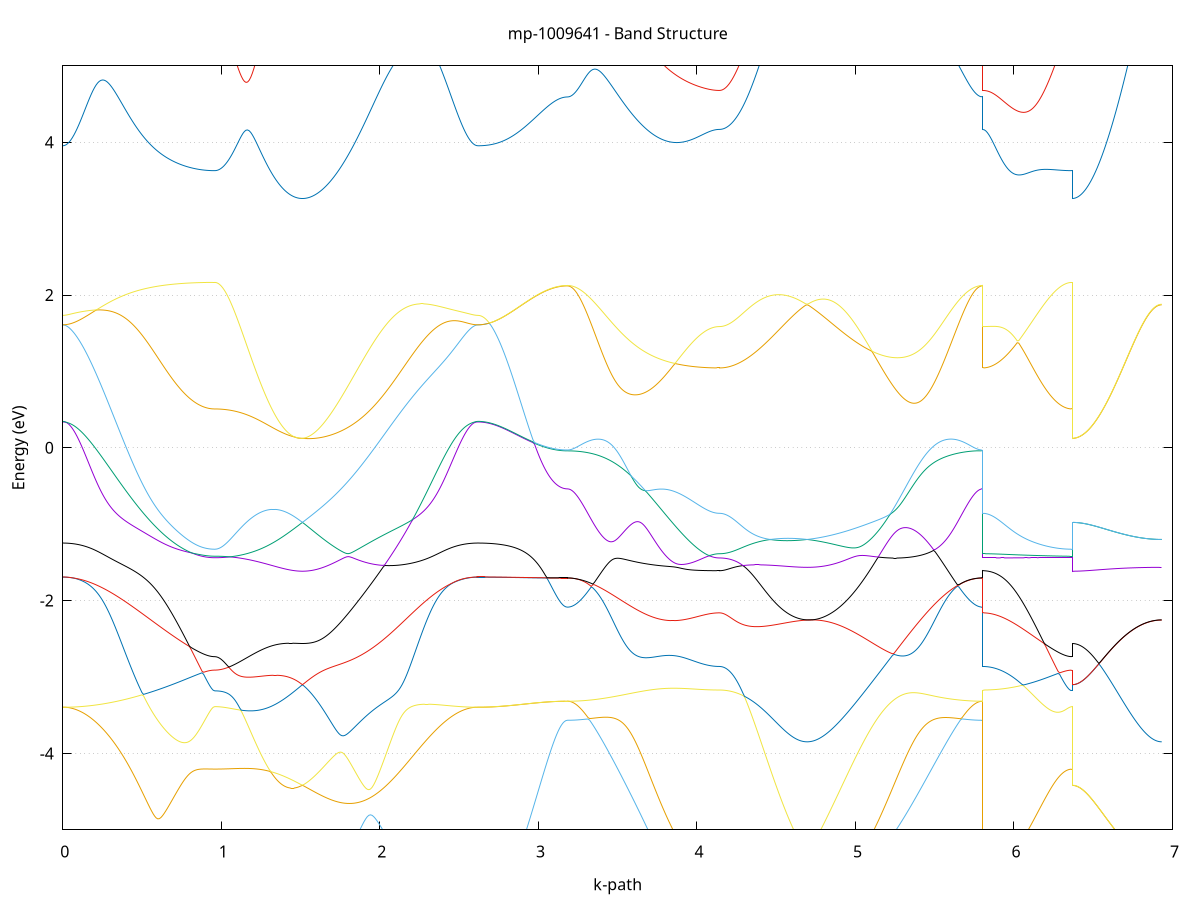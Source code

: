 set title 'mp-1009641 - Band Structure'
set xlabel 'k-path'
set ylabel 'Energy (eV)'
set grid y
set yrange [-5:5]
set terminal png size 800,600
set output 'mp-1009641_bands_gnuplot.png'
plot '-' using 1:2 with lines notitle, '-' using 1:2 with lines notitle, '-' using 1:2 with lines notitle, '-' using 1:2 with lines notitle, '-' using 1:2 with lines notitle, '-' using 1:2 with lines notitle, '-' using 1:2 with lines notitle, '-' using 1:2 with lines notitle, '-' using 1:2 with lines notitle, '-' using 1:2 with lines notitle, '-' using 1:2 with lines notitle, '-' using 1:2 with lines notitle, '-' using 1:2 with lines notitle, '-' using 1:2 with lines notitle, '-' using 1:2 with lines notitle, '-' using 1:2 with lines notitle, '-' using 1:2 with lines notitle, '-' using 1:2 with lines notitle, '-' using 1:2 with lines notitle, '-' using 1:2 with lines notitle
0.000000 -13.908144
0.009986 -13.907844
0.019971 -13.906844
0.029957 -13.905244
0.039942 -13.903044
0.049928 -13.900144
0.059914 -13.896644
0.069899 -13.892544
0.079885 -13.887744
0.089871 -13.882344
0.099856 -13.876244
0.109842 -13.869544
0.119827 -13.862244
0.129813 -13.854244
0.139799 -13.845744
0.149784 -13.836444
0.159770 -13.826644
0.169756 -13.816244
0.179741 -13.805144
0.189727 -13.793444
0.199712 -13.781144
0.209698 -13.768244
0.219684 -13.754644
0.229669 -13.740544
0.239655 -13.725844
0.249641 -13.710444
0.259626 -13.694544
0.269612 -13.678044
0.279597 -13.660944
0.289583 -13.643244
0.299569 -13.624944
0.309554 -13.606144
0.319540 -13.586744
0.329525 -13.566744
0.339511 -13.546244
0.349497 -13.525144
0.359482 -13.503544
0.369468 -13.481344
0.379454 -13.458644
0.389439 -13.435444
0.399425 -13.411644
0.409410 -13.387444
0.419396 -13.362644
0.429382 -13.337344
0.439367 -13.311644
0.449353 -13.285444
0.459339 -13.258744
0.469324 -13.231644
0.479310 -13.204044
0.489295 -13.175944
0.499281 -13.147544
0.509267 -13.118644
0.519252 -13.089444
0.529238 -13.059744
0.539224 -13.029744
0.549209 -12.999344
0.559195 -12.968644
0.569180 -12.937544
0.579166 -12.906144
0.589152 -12.874544
0.599137 -12.842544
0.609123 -12.810344
0.619109 -12.777944
0.629094 -12.745244
0.639080 -12.712444
0.649065 -12.679444
0.659051 -12.646344
0.669037 -12.613044
0.679022 -12.579744
0.689008 -12.546344
0.698993 -12.512944
0.708979 -12.479544
0.718965 -12.446244
0.728950 -12.412944
0.738936 -12.379844
0.748922 -12.347044
0.758907 -12.314344
0.768893 -12.282044
0.778878 -12.250044
0.788864 -12.218544
0.798850 -12.187544
0.808835 -12.157144
0.818821 -12.127444
0.828807 -12.098644
0.838792 -12.070744
0.848778 -12.043944
0.858763 -12.018344
0.868749 -11.994244
0.878735 -11.971644
0.888720 -11.950944
0.898706 -11.932344
0.908692 -11.916044
0.918677 -11.902244
0.928663 -11.891244
0.938648 -11.883244
0.948634 -11.878344
0.958620 -11.876644
0.958620 -11.876644
0.968499 -11.876444
0.978378 -11.875844
0.988256 -11.874844
0.998135 -11.873444
1.008014 -11.871544
1.017893 -11.869344
1.027772 -11.866744
1.037651 -11.863644
1.047530 -11.860144
1.057409 -11.856344
1.067288 -11.852044
1.077167 -11.847444
1.087046 -11.842444
1.096925 -11.836944
1.106804 -11.831144
1.116683 -11.824944
1.126562 -11.818344
1.136441 -11.811444
1.146320 -11.804044
1.156199 -11.796344
1.166078 -11.788244
1.175957 -11.779844
1.185836 -11.771044
1.195714 -11.761944
1.205593 -11.752444
1.215472 -11.742644
1.225351 -11.732444
1.235230 -11.721944
1.245109 -11.711144
1.254988 -11.700044
1.264867 -11.688544
1.274746 -11.676844
1.284625 -11.664844
1.294504 -11.652444
1.304383 -11.639844
1.314262 -11.627044
1.324141 -11.613844
1.334020 -11.600544
1.343899 -11.586944
1.353778 -11.573044
1.363657 -11.558944
1.373536 -11.544644
1.383415 -11.530144
1.393294 -11.515544
1.403172 -11.500644
1.413051 -11.485644
1.422930 -11.470444
1.432809 -11.455144
1.442688 -11.439644
1.452567 -11.424044
1.462446 -11.408444
1.472325 -11.392644
1.482204 -11.376744
1.492083 -11.360844
1.501962 -11.344944
1.511841 -11.332044
1.511841 -11.332044
1.521812 -11.346344
1.531783 -11.363744
1.541754 -11.382044
1.551726 -11.401144
1.561697 -11.421044
1.571668 -11.441744
1.581639 -11.463344
1.591610 -11.485644
1.601581 -11.508744
1.611553 -11.532644
1.621524 -11.557244
1.631495 -11.582544
1.641466 -11.608544
1.651437 -11.635244
1.661408 -11.662644
1.671380 -11.690644
1.681351 -11.719244
1.691322 -11.748344
1.701293 -11.778044
1.711264 -11.808344
1.721235 -11.839044
1.731207 -11.870144
1.741178 -11.901744
1.751149 -11.933744
1.761120 -11.966144
1.771091 -11.998844
1.781062 -12.031844
1.791034 -12.065044
1.801005 -12.098644
1.810976 -12.132344
1.820947 -12.166244
1.830918 -12.200344
1.840890 -12.234544
1.850861 -12.268844
1.860832 -12.303144
1.870803 -12.337644
1.880774 -12.372044
1.890745 -12.406544
1.900716 -12.440944
1.910688 -12.475244
1.920659 -12.509544
1.930630 -12.543744
1.940601 -12.577844
1.950572 -12.611744
1.960544 -12.645444
1.970515 -12.679044
1.980486 -12.712444
1.990457 -12.745644
2.000428 -12.778544
2.010399 -12.811144
2.020371 -12.843544
2.030342 -12.875644
2.040313 -12.907444
2.050284 -12.938944
2.060255 -12.970144
2.070226 -13.000844
2.080198 -13.031344
2.090169 -13.061344
2.100140 -13.091044
2.110111 -13.120344
2.120082 -13.149244
2.130053 -13.177644
2.140025 -13.205644
2.149996 -13.233244
2.159967 -13.260344
2.169938 -13.286944
2.179909 -13.313144
2.189880 -13.338844
2.199852 -13.364044
2.209823 -13.388744
2.219794 -13.412944
2.229765 -13.436644
2.239736 -13.459844
2.249707 -13.482544
2.259679 -13.504644
2.269650 -13.526244
2.279621 -13.547244
2.289592 -13.567744
2.299563 -13.587644
2.309534 -13.606944
2.319506 -13.625744
2.329477 -13.644044
2.339448 -13.661644
2.349419 -13.678744
2.359390 -13.695144
2.369361 -13.711044
2.379333 -13.726344
2.389304 -13.741044
2.399275 -13.755144
2.409246 -13.768644
2.419217 -13.781544
2.429188 -13.793744
2.439160 -13.805444
2.449131 -13.816444
2.459102 -13.826944
2.469073 -13.836744
2.479044 -13.845844
2.489015 -13.854444
2.498987 -13.862344
2.508958 -13.869644
2.518929 -13.876344
2.528900 -13.882344
2.538871 -13.887744
2.548842 -13.892544
2.558814 -13.896744
2.568785 -13.900244
2.578756 -13.903044
2.588727 -13.905344
2.598698 -13.906944
2.608669 -13.907844
2.618641 -13.908144
2.618641 -13.908144
2.628552 -13.907844
2.638463 -13.907044
2.648374 -13.905644
2.658285 -13.903744
2.668196 -13.901244
2.678107 -13.898244
2.688018 -13.894644
2.697929 -13.890544
2.707840 -13.885844
2.717751 -13.880644
2.727663 -13.874944
2.737574 -13.868644
2.747485 -13.861844
2.757396 -13.854544
2.767307 -13.846644
2.777218 -13.838344
2.787129 -13.829444
2.797040 -13.820144
2.806951 -13.810344
2.816862 -13.800044
2.826773 -13.789244
2.836685 -13.778044
2.846596 -13.766344
2.856507 -13.754344
2.866418 -13.741844
2.876329 -13.728944
2.886240 -13.715644
2.896151 -13.701944
2.906062 -13.688044
2.915973 -13.673744
2.925884 -13.659144
2.935795 -13.644244
2.945706 -13.629144
2.955618 -13.613944
2.965529 -13.598444
2.975440 -13.582844
2.985351 -13.567244
2.995262 -13.551544
3.005173 -13.535944
3.015084 -13.520344
3.024995 -13.504944
3.034906 -13.489744
3.044817 -13.474844
3.054728 -13.460244
3.064640 -13.446244
3.074551 -13.432744
3.084462 -13.419944
3.094373 -13.407844
3.104284 -13.396644
3.114195 -13.386444
3.124106 -13.377344
3.134017 -13.369344
3.143928 -13.362744
3.153839 -13.357444
3.163750 -13.353644
3.173662 -13.351344
3.183573 -13.350644
3.183573 -13.350644
3.193558 -13.350244
3.203544 -13.349344
3.213529 -13.347844
3.223515 -13.345644
3.233501 -13.342844
3.243486 -13.339444
3.253472 -13.335444
3.263458 -13.330744
3.273443 -13.325544
3.283429 -13.319644
3.293414 -13.313144
3.303400 -13.306044
3.313386 -13.298344
3.323371 -13.290044
3.333357 -13.281144
3.343343 -13.271644
3.353328 -13.261544
3.363314 -13.250844
3.373299 -13.239644
3.383285 -13.227744
3.393271 -13.215244
3.403256 -13.202244
3.413242 -13.188644
3.423228 -13.174444
3.433213 -13.159644
3.443199 -13.144344
3.453184 -13.128544
3.463170 -13.112144
3.473156 -13.095144
3.483141 -13.077644
3.493127 -13.059644
3.503112 -13.041044
3.513098 -13.022044
3.523084 -13.002444
3.533069 -12.982344
3.543055 -12.961744
3.553041 -12.940744
3.563026 -12.919244
3.573012 -12.897244
3.582997 -12.874744
3.592983 -12.851844
3.602969 -12.828444
3.612954 -12.804744
3.622940 -12.780544
3.632926 -12.755944
3.642911 -12.731044
3.652897 -12.705644
3.662882 -12.679944
3.672868 -12.653944
3.682854 -12.627544
3.692839 -12.600844
3.702825 -12.573844
3.712811 -12.546644
3.722796 -12.519044
3.732782 -12.491344
3.742767 -12.463344
3.752753 -12.435144
3.762739 -12.406744
3.772724 -12.378144
3.782710 -12.349544
3.792695 -12.320744
3.802681 -12.291844
3.812667 -12.262944
3.822652 -12.233944
3.832638 -12.204944
3.842624 -12.176044
3.852609 -12.147144
3.862595 -12.118244
3.872580 -12.089544
3.882566 -12.061044
3.892552 -12.032644
3.902537 -12.004544
3.912523 -11.976644
3.922509 -11.949044
3.932494 -11.921744
3.942480 -11.894844
3.952465 -11.868444
3.962451 -11.842444
3.972437 -11.816944
3.982422 -11.792044
3.992408 -11.767744
4.002394 -11.744144
4.012379 -11.721144
4.022365 -11.699044
4.032350 -11.677844
4.042336 -11.657444
4.052322 -11.638144
4.062307 -11.620044
4.072293 -11.603144
4.082279 -11.587644
4.092264 -11.573744
4.102250 -11.561744
4.112235 -11.551944
4.122221 -11.544544
4.132207 -11.539944
4.142192 -11.538344
4.142192 -11.538344
4.152071 -11.538244
4.161950 -11.537844
4.171829 -11.537144
4.181708 -11.536144
4.191587 -11.534944
4.201466 -11.533444
4.211345 -11.531744
4.221224 -11.529644
4.231103 -11.527344
4.240982 -11.524844
4.250861 -11.522044
4.260740 -11.518944
4.270619 -11.515644
4.280498 -11.512044
4.290377 -11.508244
4.300255 -11.504244
4.310134 -11.499944
4.320013 -11.495444
4.329892 -11.490744
4.339771 -11.485844
4.349650 -11.480644
4.359529 -11.475344
4.369408 -11.469844
4.379287 -11.464144
4.389166 -11.458244
4.399045 -11.452244
4.408924 -11.446044
4.418803 -11.439644
4.428682 -11.433244
4.438561 -11.426644
4.448440 -11.419844
4.458319 -11.413044
4.468198 -11.406144
4.478077 -11.399144
4.487956 -11.392144
4.497835 -11.385044
4.507713 -11.377844
4.517592 -11.370644
4.527471 -11.363544
4.537350 -11.356344
4.547229 -11.349144
4.557108 -11.342044
4.566987 -11.334944
4.576866 -11.327944
4.586745 -11.320944
4.596624 -11.314144
4.606503 -11.307344
4.616382 -11.300744
4.626261 -11.294344
4.636140 -11.288044
4.646019 -11.281944
4.655898 -11.276044
4.665777 -11.270344
4.675656 -11.264944
4.685535 -11.259744
4.695414 -11.260044
4.695414 -11.260044
4.705385 -11.262044
4.715356 -11.267644
4.725327 -11.274344
4.735298 -11.281744
4.745269 -11.290044
4.755241 -11.299044
4.765212 -11.308944
4.775183 -11.319644
4.785154 -11.331144
4.795125 -11.343444
4.805096 -11.356544
4.815068 -11.370544
4.825039 -11.385344
4.835010 -11.400844
4.844981 -11.417244
4.854952 -11.434444
4.864923 -11.452444
4.874895 -11.471144
4.884866 -11.490644
4.894837 -11.510844
4.904808 -11.531744
4.914779 -11.553344
4.924750 -11.575544
4.934722 -11.598444
4.944693 -11.621944
4.954664 -11.646044
4.964635 -11.670644
4.974606 -11.695744
4.984577 -11.721444
4.994549 -11.747544
5.004520 -11.774044
5.014491 -11.801044
5.024462 -11.828344
5.034433 -11.855944
5.044404 -11.883944
5.054376 -11.912244
5.064347 -11.940744
5.074318 -11.969444
5.084289 -11.998344
5.094260 -12.027344
5.104231 -12.056544
5.114203 -12.085844
5.124174 -12.115244
5.134145 -12.144644
5.144116 -12.174044
5.154087 -12.203544
5.164058 -12.232944
5.174030 -12.262244
5.184001 -12.291544
5.193972 -12.320644
5.203943 -12.349744
5.213914 -12.378644
5.223885 -12.407344
5.233857 -12.435944
5.243828 -12.464244
5.253799 -12.492344
5.263770 -12.520244
5.273741 -12.547844
5.283712 -12.575144
5.293684 -12.602144
5.303655 -12.628944
5.313626 -12.655344
5.323597 -12.681344
5.333568 -12.707044
5.343539 -12.732344
5.353511 -12.757344
5.363482 -12.781944
5.373453 -12.806044
5.383424 -12.829744
5.393395 -12.853144
5.403366 -12.875944
5.413338 -12.898344
5.423309 -12.920344
5.433280 -12.941844
5.443251 -12.962844
5.453222 -12.983344
5.463193 -13.003444
5.473165 -13.022944
5.483136 -13.041944
5.493107 -13.060444
5.503078 -13.078444
5.513049 -13.095844
5.523021 -13.112844
5.532992 -13.129144
5.542963 -13.144944
5.552934 -13.160244
5.562905 -13.174944
5.572876 -13.189144
5.582847 -13.202644
5.592819 -13.215644
5.602790 -13.228044
5.612761 -13.239944
5.622732 -13.251144
5.632703 -13.261844
5.642675 -13.271944
5.652646 -13.281344
5.662617 -13.290244
5.672588 -13.298544
5.682559 -13.306244
5.692530 -13.313244
5.702502 -13.319744
5.712473 -13.325644
5.722444 -13.330844
5.732415 -13.335444
5.742386 -13.339444
5.752357 -13.342844
5.762329 -13.345644
5.772300 -13.347844
5.782271 -13.349344
5.792242 -13.350244
5.802213 -13.350644
5.802213 -11.538344
5.812124 -11.539144
5.822035 -11.541244
5.831946 -11.544744
5.841858 -11.549344
5.851769 -11.554944
5.861680 -11.561344
5.871591 -11.568444
5.881502 -11.576144
5.891413 -11.584144
5.901324 -11.592544
5.911235 -11.601144
5.921146 -11.610044
5.931057 -11.619044
5.940968 -11.628144
5.950880 -11.637344
5.960791 -11.646544
5.970702 -11.655744
5.980613 -11.664944
5.990524 -11.674044
6.000435 -11.683144
6.010346 -11.692144
6.020257 -11.701044
6.030168 -11.709844
6.040079 -11.718544
6.049990 -11.727144
6.059901 -11.735544
6.069813 -11.743744
6.079724 -11.751844
6.089635 -11.759744
6.099546 -11.767444
6.109457 -11.774844
6.119368 -11.782144
6.129279 -11.789244
6.139190 -11.796044
6.149101 -11.802644
6.159012 -11.808944
6.168923 -11.815044
6.178835 -11.820844
6.188746 -11.826444
6.198657 -11.831744
6.208568 -11.836744
6.218479 -11.841544
6.228390 -11.845944
6.238301 -11.850144
6.248212 -11.854044
6.258123 -11.857644
6.268034 -11.860944
6.277945 -11.863844
6.287857 -11.866544
6.297768 -11.868944
6.307679 -11.870944
6.317590 -11.872744
6.327501 -11.874144
6.337412 -11.875244
6.347323 -11.876044
6.357234 -11.876544
6.367145 -11.876644
6.367145 -11.332044
6.377056 -11.332044
6.386967 -11.331844
6.396878 -11.331644
6.406790 -11.331244
6.416701 -11.330744
6.426612 -11.330244
6.436523 -11.329544
6.446434 -11.328744
6.456345 -11.327944
6.466256 -11.326944
6.476167 -11.325844
6.486078 -11.324744
6.495989 -11.323544
6.505900 -11.322244
6.515812 -11.320844
6.525723 -11.319344
6.535634 -11.317844
6.545545 -11.316244
6.555456 -11.314644
6.565367 -11.312844
6.575278 -11.311144
6.585189 -11.309344
6.595100 -11.307444
6.605011 -11.305544
6.614922 -11.303644
6.624834 -11.301744
6.634745 -11.299744
6.644656 -11.297744
6.654567 -11.295744
6.664478 -11.293844
6.674389 -11.291844
6.684300 -11.289844
6.694211 -11.287944
6.704122 -11.285944
6.714033 -11.284044
6.723944 -11.282244
6.733855 -11.280344
6.743767 -11.278644
6.753678 -11.276844
6.763589 -11.275244
6.773500 -11.273644
6.783411 -11.272044
6.793322 -11.270644
6.803233 -11.269244
6.813144 -11.267944
6.823055 -11.266744
6.832966 -11.265644
6.842877 -11.264544
6.852789 -11.263644
6.862700 -11.262844
6.872611 -11.262144
6.882522 -11.261444
6.892433 -11.260944
6.902344 -11.260544
6.912255 -11.260344
6.922166 -11.260144
6.932077 -11.260044
e
0.000000 -10.980944
0.009986 -10.980844
0.019971 -10.980544
0.029957 -10.979944
0.039942 -10.979244
0.049928 -10.978244
0.059914 -10.977144
0.069899 -10.975744
0.079885 -10.974244
0.089871 -10.972444
0.099856 -10.970444
0.109842 -10.968344
0.119827 -10.966044
0.129813 -10.963444
0.139799 -10.960744
0.149784 -10.957844
0.159770 -10.954844
0.169756 -10.951644
0.179741 -10.948244
0.189727 -10.944744
0.199712 -10.941144
0.209698 -10.937344
0.219684 -10.933444
0.229669 -10.929344
0.239655 -10.925244
0.249641 -10.921044
0.259626 -10.916744
0.269612 -10.912344
0.279597 -10.907844
0.289583 -10.903344
0.299569 -10.898844
0.309554 -10.894244
0.319540 -10.889644
0.329525 -10.885044
0.339511 -10.880444
0.349497 -10.875944
0.359482 -10.871444
0.369468 -10.866944
0.379454 -10.862544
0.389439 -10.858344
0.399425 -10.854144
0.409410 -10.850144
0.419396 -10.846244
0.429382 -10.842444
0.439367 -10.838944
0.449353 -10.835644
0.459339 -10.832544
0.469324 -10.829644
0.479310 -10.827044
0.489295 -10.824744
0.499281 -10.822744
0.509267 -10.821044
0.519252 -10.819744
0.529238 -10.818744
0.539224 -10.818244
0.549209 -10.818144
0.559195 -10.818444
0.569180 -10.819244
0.579166 -10.820444
0.589152 -10.822244
0.599137 -10.824444
0.609123 -10.827244
0.619109 -10.830644
0.629094 -10.834644
0.639080 -10.839144
0.649065 -10.844244
0.659051 -10.850044
0.669037 -10.856444
0.679022 -10.863444
0.689008 -10.871044
0.698993 -10.879344
0.708979 -10.888244
0.718965 -10.897744
0.728950 -10.907944
0.738936 -10.918744
0.748922 -10.930144
0.758907 -10.942044
0.768893 -10.954444
0.778878 -10.967444
0.788864 -10.980844
0.798850 -10.994644
0.808835 -11.008744
0.818821 -11.023144
0.828807 -11.037644
0.838792 -11.052144
0.848778 -11.066644
0.858763 -11.080944
0.868749 -11.094744
0.878735 -11.108044
0.888720 -11.120644
0.898706 -11.132144
0.908692 -11.142444
0.918677 -11.151344
0.928663 -11.158444
0.938648 -11.163744
0.948634 -11.167044
0.958620 -11.168044
0.958620 -11.168044
0.968499 -11.168044
0.978378 -11.167844
0.988256 -11.167644
0.998135 -11.167244
1.008014 -11.166744
1.017893 -11.166144
1.027772 -11.165444
1.037651 -11.164744
1.047530 -11.163844
1.057409 -11.162944
1.067288 -11.161944
1.077167 -11.160844
1.087046 -11.159744
1.096925 -11.158644
1.106804 -11.157444
1.116683 -11.156344
1.126562 -11.155144
1.136441 -11.153944
1.146320 -11.152844
1.156199 -11.151744
1.166078 -11.150744
1.175957 -11.149844
1.185836 -11.149044
1.195714 -11.148344
1.205593 -11.147744
1.215472 -11.147344
1.225351 -11.147144
1.235230 -11.147044
1.245109 -11.147244
1.254988 -11.147744
1.264867 -11.148544
1.274746 -11.149544
1.284625 -11.150944
1.294504 -11.152644
1.304383 -11.154844
1.314262 -11.157344
1.324141 -11.160244
1.334020 -11.163744
1.343899 -11.167644
1.353778 -11.172044
1.363657 -11.177044
1.373536 -11.182544
1.383415 -11.188744
1.393294 -11.195444
1.403172 -11.202844
1.413051 -11.210944
1.422930 -11.219644
1.432809 -11.229144
1.442688 -11.239344
1.452567 -11.250244
1.462446 -11.261944
1.472325 -11.274344
1.482204 -11.287544
1.492083 -11.301644
1.501962 -11.316444
1.511841 -11.328944
1.511841 -11.328944
1.521812 -11.315044
1.531783 -11.298844
1.541754 -11.282544
1.551726 -11.266444
1.561697 -11.250244
1.571668 -11.234144
1.581639 -11.218144
1.591610 -11.202244
1.601581 -11.186444
1.611553 -11.170744
1.621524 -11.155144
1.631495 -11.139844
1.641466 -11.124644
1.651437 -11.109644
1.661408 -11.094844
1.671380 -11.080244
1.681351 -11.065844
1.691322 -11.051844
1.701293 -11.038044
1.711264 -11.024544
1.721235 -11.011344
1.731207 -10.998444
1.741178 -10.985944
1.751149 -10.973744
1.761120 -10.961844
1.771091 -10.950444
1.781062 -10.939344
1.791034 -10.928644
1.801005 -10.918444
1.810976 -10.908544
1.820947 -10.899144
1.830918 -10.890144
1.840890 -10.881544
1.850861 -10.873444
1.860832 -10.865844
1.870803 -10.858544
1.880774 -10.851844
1.890745 -10.845544
1.900716 -10.839644
1.910688 -10.834244
1.920659 -10.829344
1.930630 -10.824844
1.940601 -10.820844
1.950572 -10.817244
1.960544 -10.814144
1.970515 -10.811444
1.980486 -10.809144
1.990457 -10.807244
2.000428 -10.805844
2.010399 -10.804744
2.020371 -10.804144
2.030342 -10.803844
2.040313 -10.803944
2.050284 -10.804344
2.060255 -10.805144
2.070226 -10.806244
2.080198 -10.807744
2.090169 -10.809444
2.100140 -10.811444
2.110111 -10.813744
2.120082 -10.816344
2.130053 -10.819144
2.140025 -10.822144
2.149996 -10.825444
2.159967 -10.828844
2.169938 -10.832444
2.179909 -10.836244
2.189880 -10.840244
2.199852 -10.844244
2.209823 -10.848544
2.219794 -10.852844
2.229765 -10.857244
2.239736 -10.861744
2.249707 -10.866244
2.259679 -10.870844
2.269650 -10.875444
2.279621 -10.880144
2.289592 -10.884844
2.299563 -10.889544
2.309534 -10.894144
2.319506 -10.898744
2.329477 -10.903344
2.339448 -10.907944
2.349419 -10.912444
2.359390 -10.916844
2.369361 -10.921144
2.379333 -10.925344
2.389304 -10.929544
2.399275 -10.933544
2.409246 -10.937444
2.419217 -10.941244
2.429188 -10.944844
2.439160 -10.948344
2.449131 -10.951744
2.459102 -10.954944
2.469073 -10.957944
2.479044 -10.960844
2.489015 -10.963544
2.498987 -10.966044
2.508958 -10.968344
2.518929 -10.970544
2.528900 -10.972444
2.538871 -10.974244
2.548842 -10.975744
2.558814 -10.977144
2.568785 -10.978244
2.578756 -10.979244
2.588727 -10.979944
2.598698 -10.980544
2.608669 -10.980844
2.618641 -10.980944
2.618641 -10.980944
2.628552 -10.981844
2.638463 -10.984744
2.648374 -10.989444
2.658285 -10.996044
2.668196 -11.004444
2.678107 -11.014544
2.688018 -11.026544
2.697929 -11.040144
2.707840 -11.055444
2.717751 -11.072244
2.727663 -11.090644
2.737574 -11.110444
2.747485 -11.131544
2.757396 -11.154044
2.767307 -11.177644
2.777218 -11.202444
2.787129 -11.228344
2.797040 -11.255144
2.806951 -11.282844
2.816862 -11.311344
2.826773 -11.340544
2.836685 -11.370444
2.846596 -11.400944
2.856507 -11.431844
2.866418 -11.463244
2.876329 -11.495044
2.886240 -11.527044
2.896151 -11.559244
2.906062 -11.591544
2.915973 -11.623944
2.925884 -11.656344
2.935795 -11.688644
2.945706 -11.720844
2.955618 -11.752744
2.965529 -11.784344
2.975440 -11.815644
2.985351 -11.846444
2.995262 -11.876644
3.005173 -11.906344
3.015084 -11.935244
3.024995 -11.963444
3.034906 -11.990644
3.044817 -12.016944
3.054728 -12.042144
3.064640 -12.066244
3.074551 -12.088944
3.084462 -12.110244
3.094373 -12.129944
3.104284 -12.148144
3.114195 -12.164444
3.124106 -12.178944
3.134017 -12.191344
3.143928 -12.201644
3.153839 -12.209844
3.163750 -12.215744
3.173662 -12.219244
3.183573 -12.220444
3.183573 -12.220444
3.193558 -12.220244
3.203544 -12.219544
3.213529 -12.218444
3.223515 -12.216944
3.233501 -12.214944
3.243486 -12.212544
3.253472 -12.209744
3.263458 -12.206444
3.273443 -12.202744
3.283429 -12.198644
3.293414 -12.194044
3.303400 -12.189144
3.313386 -12.183744
3.323371 -12.177844
3.333357 -12.171644
3.343343 -12.165044
3.353328 -12.157944
3.363314 -12.150544
3.373299 -12.142644
3.383285 -12.134444
3.393271 -12.125844
3.403256 -12.116844
3.413242 -12.107444
3.423228 -12.097644
3.433213 -12.087544
3.443199 -12.077144
3.453184 -12.066244
3.463170 -12.055144
3.473156 -12.043644
3.483141 -12.031844
3.493127 -12.019744
3.503112 -12.007244
3.513098 -11.994544
3.523084 -11.981544
3.533069 -11.968244
3.543055 -11.954744
3.553041 -11.940944
3.563026 -11.926944
3.573012 -11.912644
3.582997 -11.898144
3.592983 -11.883544
3.602969 -11.868644
3.612954 -11.853644
3.622940 -11.838444
3.632926 -11.823144
3.642911 -11.807744
3.652897 -11.792144
3.662882 -11.776544
3.672868 -11.760944
3.682854 -11.745144
3.692839 -11.729444
3.702825 -11.713744
3.712811 -11.698044
3.722796 -11.682344
3.732782 -11.666744
3.742767 -11.651244
3.752753 -11.635844
3.762739 -11.620544
3.772724 -11.605444
3.782710 -11.590544
3.792695 -11.575944
3.802681 -11.561544
3.812667 -11.547444
3.822652 -11.533644
3.832638 -11.520144
3.842624 -11.507044
3.852609 -11.494344
3.862595 -11.482144
3.872580 -11.470344
3.882566 -11.459144
3.892552 -11.448344
3.902537 -11.438144
3.912523 -11.428644
3.922509 -11.419644
3.932494 -11.411344
3.942480 -11.403744
3.952465 -11.396944
3.962451 -11.390744
3.972437 -11.385344
3.982422 -11.380744
3.992408 -11.376844
4.002394 -11.373844
4.012379 -11.371644
4.022365 -11.370244
4.032350 -11.369544
4.042336 -11.369744
4.052322 -11.370544
4.062307 -11.372144
4.072293 -11.374244
4.082279 -11.376844
4.092264 -11.379644
4.102250 -11.382644
4.112235 -11.385444
4.122221 -11.387844
4.132207 -11.389344
4.142192 -11.389944
4.142192 -11.389944
4.152071 -11.389844
4.161950 -11.389444
4.171829 -11.388744
4.181708 -11.387944
4.191587 -11.386744
4.201466 -11.385444
4.211345 -11.383744
4.221224 -11.381944
4.231103 -11.379844
4.240982 -11.377544
4.250861 -11.374944
4.260740 -11.372244
4.270619 -11.369244
4.280498 -11.366044
4.290377 -11.362744
4.300255 -11.359144
4.310134 -11.355444
4.320013 -11.351544
4.329892 -11.347544
4.339771 -11.343344
4.349650 -11.339044
4.359529 -11.334644
4.369408 -11.330144
4.379287 -11.325544
4.389166 -11.320844
4.399045 -11.316144
4.408924 -11.311444
4.418803 -11.306644
4.428682 -11.301944
4.438561 -11.297144
4.448440 -11.292444
4.458319 -11.287844
4.468198 -11.283244
4.478077 -11.278844
4.487956 -11.274544
4.497835 -11.270344
4.507713 -11.266344
4.517592 -11.262644
4.527471 -11.259044
4.537350 -11.255744
4.547229 -11.252744
4.557108 -11.250044
4.566987 -11.247744
4.576866 -11.245744
4.586745 -11.244144
4.596624 -11.242944
4.606503 -11.242144
4.616382 -11.241944
4.626261 -11.242144
4.636140 -11.242944
4.646019 -11.244244
4.655898 -11.246144
4.665777 -11.248644
4.675656 -11.251844
4.685535 -11.255644
4.695414 -11.254844
4.695414 -11.254844
4.705385 -11.253344
4.715356 -11.249244
4.725327 -11.245244
4.735298 -11.241444
4.745269 -11.238144
4.755241 -11.235144
4.765212 -11.232444
4.775183 -11.230244
4.785154 -11.228444
4.795125 -11.227144
4.805096 -11.226244
4.815068 -11.225844
4.825039 -11.225944
4.835010 -11.226444
4.844981 -11.227544
4.854952 -11.229044
4.864923 -11.231144
4.874895 -11.233744
4.884866 -11.236844
4.894837 -11.240544
4.904808 -11.244744
4.914779 -11.249444
4.924750 -11.254744
4.934722 -11.260544
4.944693 -11.266844
4.954664 -11.273744
4.964635 -11.281144
4.974606 -11.289044
4.984577 -11.297444
4.994549 -11.306344
5.004520 -11.315744
5.014491 -11.325544
5.024462 -11.335944
5.034433 -11.346644
5.044404 -11.357944
5.054376 -11.369544
5.064347 -11.381544
5.074318 -11.394044
5.084289 -11.406844
5.094260 -11.419944
5.104231 -11.433444
5.114203 -11.447244
5.124174 -11.461344
5.134145 -11.475744
5.144116 -11.490444
5.154087 -11.505244
5.164058 -11.520344
5.174030 -11.535644
5.184001 -11.551144
5.193972 -11.566844
5.203943 -11.582544
5.213914 -11.598444
5.223885 -11.614444
5.233857 -11.630544
5.243828 -11.646644
5.253799 -11.662844
5.263770 -11.679044
5.273741 -11.695244
5.283712 -11.711344
5.293684 -11.727544
5.303655 -11.743644
5.313626 -11.759644
5.323597 -11.775644
5.333568 -11.791444
5.343539 -11.807144
5.353511 -11.822844
5.363482 -11.838244
5.373453 -11.853544
5.383424 -11.868744
5.393395 -11.883644
5.403366 -11.898344
5.413338 -11.912944
5.423309 -11.927244
5.433280 -11.941344
5.443251 -11.955144
5.453222 -11.968644
5.463193 -11.981944
5.473165 -11.995044
5.483136 -12.007744
5.493107 -12.020144
5.503078 -12.032244
5.513049 -12.044044
5.523021 -12.055544
5.532992 -12.066644
5.542963 -12.077444
5.552934 -12.087944
5.562905 -12.098044
5.572876 -12.107744
5.582847 -12.117044
5.592819 -12.126044
5.602790 -12.134644
5.612761 -12.142844
5.622732 -12.150744
5.632703 -12.158144
5.642675 -12.165144
5.652646 -12.171744
5.662617 -12.178044
5.672588 -12.183844
5.682559 -12.189144
5.692530 -12.194144
5.702502 -12.198744
5.712473 -12.202844
5.722444 -12.206544
5.732415 -12.209744
5.742386 -12.212644
5.752357 -12.215044
5.762329 -12.216944
5.772300 -12.218444
5.782271 -12.219544
5.792242 -12.220244
5.802213 -12.220444
5.802213 -11.389944
5.812124 -11.389244
5.822035 -11.387344
5.831946 -11.384344
5.841858 -11.380344
5.851769 -11.375444
5.861680 -11.369944
5.871591 -11.363944
5.881502 -11.357544
5.891413 -11.350944
5.901324 -11.344144
5.911235 -11.337144
5.921146 -11.330144
5.931057 -11.323144
5.940968 -11.316144
5.950880 -11.309244
5.960791 -11.302444
5.970702 -11.295644
5.980613 -11.289044
5.990524 -11.282644
6.000435 -11.276244
6.010346 -11.270144
6.020257 -11.264144
6.030168 -11.258344
6.040079 -11.252744
6.049990 -11.247244
6.059901 -11.242044
6.069813 -11.236944
6.079724 -11.232144
6.089635 -11.227444
6.099546 -11.223044
6.109457 -11.218744
6.119368 -11.214644
6.129279 -11.210744
6.139190 -11.207044
6.149101 -11.203544
6.159012 -11.200244
6.168923 -11.197044
6.178835 -11.194144
6.188746 -11.191344
6.198657 -11.188744
6.208568 -11.186244
6.218479 -11.183944
6.228390 -11.181844
6.238301 -11.179944
6.248212 -11.178144
6.258123 -11.176444
6.268034 -11.175044
6.277945 -11.173644
6.287857 -11.172444
6.297768 -11.171444
6.307679 -11.170544
6.317590 -11.169844
6.327501 -11.169144
6.337412 -11.168744
6.347323 -11.168344
6.357234 -11.168144
6.367145 -11.168044
6.367145 -11.328944
6.377056 -11.328844
6.386967 -11.328644
6.396878 -11.328444
6.406790 -11.328044
6.416701 -11.327544
6.426612 -11.326944
6.436523 -11.326244
6.446434 -11.325444
6.456345 -11.324544
6.466256 -11.323544
6.476167 -11.322444
6.486078 -11.321344
6.495989 -11.320044
6.505900 -11.318644
6.515812 -11.317244
6.525723 -11.315744
6.535634 -11.314144
6.545545 -11.312544
6.555456 -11.310844
6.565367 -11.309044
6.575278 -11.307244
6.585189 -11.305344
6.595100 -11.303444
6.605011 -11.301544
6.614922 -11.299544
6.624834 -11.297544
6.634745 -11.295544
6.644656 -11.293444
6.654567 -11.291444
6.664478 -11.289444
6.674389 -11.287344
6.684300 -11.285344
6.694211 -11.283344
6.704122 -11.281344
6.714033 -11.279444
6.723944 -11.277544
6.733855 -11.275644
6.743767 -11.273844
6.753678 -11.272044
6.763589 -11.270344
6.773500 -11.268644
6.783411 -11.267144
6.793322 -11.265644
6.803233 -11.264144
6.813144 -11.262844
6.823055 -11.261644
6.832966 -11.260444
6.842877 -11.259444
6.852789 -11.258444
6.862700 -11.257644
6.872611 -11.256844
6.882522 -11.256244
6.892433 -11.255744
6.902344 -11.255344
6.912255 -11.255044
6.922166 -11.254844
6.932077 -11.254844
e
0.000000 -6.198744
0.009986 -6.198344
0.019971 -6.197244
0.029957 -6.195444
0.039942 -6.192944
0.049928 -6.189744
0.059914 -6.185844
0.069899 -6.181244
0.079885 -6.175844
0.089871 -6.169744
0.099856 -6.163044
0.109842 -6.155544
0.119827 -6.147344
0.129813 -6.138444
0.139799 -6.128844
0.149784 -6.118544
0.159770 -6.107544
0.169756 -6.095844
0.179741 -6.083444
0.189727 -6.070344
0.199712 -6.056544
0.209698 -6.042044
0.219684 -6.026944
0.229669 -6.011044
0.239655 -5.994544
0.249641 -5.977344
0.259626 -5.959444
0.269612 -5.940944
0.279597 -5.921744
0.289583 -5.901844
0.299569 -5.881344
0.309554 -5.860144
0.319540 -5.838344
0.329525 -5.815944
0.339511 -5.792844
0.349497 -5.769144
0.359482 -5.744844
0.369468 -5.719944
0.379454 -5.694344
0.389439 -5.668244
0.399425 -5.641544
0.409410 -5.614244
0.419396 -5.586444
0.429382 -5.558144
0.439367 -5.529244
0.449353 -5.499844
0.459339 -5.470044
0.469324 -5.439744
0.479310 -5.409044
0.489295 -5.377944
0.499281 -5.346644
0.509267 -5.315044
0.519252 -5.283344
0.529238 -5.251744
0.539224 -5.220444
0.549209 -5.189844
0.559195 -5.160544
0.569180 -5.133744
0.579166 -5.111344
0.589152 -5.096644
0.599137 -5.093644
0.609123 -5.104644
0.619109 -5.127544
0.629094 -5.158144
0.639080 -5.193244
0.649065 -5.230544
0.659051 -5.268944
0.669037 -5.307744
0.679022 -5.346344
0.689008 -5.384644
0.698993 -5.422344
0.708979 -5.459244
0.718965 -5.495244
0.728950 -5.530244
0.738936 -5.564044
0.748922 -5.596844
0.758907 -5.628344
0.768893 -5.658544
0.778878 -5.687344
0.788864 -5.714844
0.798850 -5.740944
0.808835 -5.765544
0.818821 -5.788744
0.828807 -5.810444
0.838792 -5.830544
0.848778 -5.849144
0.858763 -5.866144
0.868749 -5.881544
0.878735 -5.895444
0.888720 -5.907644
0.898706 -5.918244
0.908692 -5.927344
0.918677 -5.934644
0.928663 -5.940444
0.938648 -5.944544
0.948634 -5.946944
0.958620 -5.947844
0.958620 -5.947844
0.968499 -5.947644
0.978378 -5.947144
0.988256 -5.946244
0.998135 -5.944944
1.008014 -5.943344
1.017893 -5.941444
1.027772 -5.939144
1.037651 -5.936544
1.047530 -5.933644
1.057409 -5.930444
1.067288 -5.926844
1.077167 -5.923044
1.087046 -5.918944
1.096925 -5.914644
1.106804 -5.910044
1.116683 -5.905244
1.126562 -5.900144
1.136441 -5.894944
1.146320 -5.889644
1.156199 -5.884144
1.166078 -5.878544
1.175957 -5.872844
1.185836 -5.867144
1.195714 -5.861444
1.205593 -5.855844
1.215472 -5.850244
1.225351 -5.844744
1.235230 -5.839444
1.245109 -5.834344
1.254988 -5.829444
1.264867 -5.824844
1.274746 -5.820644
1.284625 -5.816744
1.294504 -5.813344
1.304383 -5.810444
1.314262 -5.807944
1.324141 -5.806044
1.334020 -5.804644
1.343899 -5.803844
1.353778 -5.803644
1.363657 -5.803944
1.373536 -5.804844
1.383415 -5.806144
1.393294 -5.808044
1.403172 -5.810244
1.413051 -5.812844
1.422930 -5.815644
1.432809 -5.818544
1.442688 -5.821544
1.452567 -5.824544
1.462446 -5.827344
1.472325 -5.829944
1.482204 -5.832044
1.492083 -5.833744
1.501962 -5.834844
1.511841 -5.835244
1.511841 -5.835244
1.521812 -5.834844
1.531783 -5.833544
1.541754 -5.831244
1.551726 -5.827844
1.561697 -5.823344
1.571668 -5.817744
1.581639 -5.810744
1.591610 -5.802544
1.601581 -5.792944
1.611553 -5.782044
1.621524 -5.769644
1.631495 -5.755844
1.641466 -5.740644
1.651437 -5.723844
1.661408 -5.705644
1.671380 -5.685944
1.681351 -5.664844
1.691322 -5.642144
1.701293 -5.618044
1.711264 -5.592544
1.721235 -5.565544
1.731207 -5.537044
1.741178 -5.507244
1.751149 -5.476044
1.761120 -5.443544
1.771091 -5.409644
1.781062 -5.374544
1.791034 -5.338244
1.801005 -5.300744
1.810976 -5.262144
1.820947 -5.222544
1.830918 -5.182044
1.840890 -5.140644
1.850861 -5.098744
1.860832 -5.056344
1.870803 -5.013944
1.880774 -4.971844
1.890745 -4.930844
1.900716 -4.892044
1.910688 -4.857244
1.920659 -4.829044
1.930630 -4.810544
1.940601 -4.804444
1.950572 -4.810544
1.960544 -4.826744
1.970515 -4.849844
1.980486 -4.877544
1.990457 -4.907944
2.000428 -4.940144
2.010399 -4.973444
2.020371 -5.007344
2.030342 -5.041644
2.040313 -5.076144
2.050284 -5.110544
2.060255 -5.144944
2.070226 -5.179144
2.080198 -5.213044
2.090169 -5.246644
2.100140 -5.279844
2.110111 -5.312744
2.120082 -5.345144
2.130053 -5.377244
2.140025 -5.408744
2.149996 -5.439844
2.159967 -5.470444
2.169938 -5.500444
2.179909 -5.529944
2.189880 -5.558944
2.199852 -5.587444
2.209823 -5.615244
2.219794 -5.642544
2.229765 -5.669244
2.239736 -5.695444
2.249707 -5.720944
2.259679 -5.745844
2.269650 -5.770144
2.279621 -5.793844
2.289592 -5.816844
2.299563 -5.839244
2.309534 -5.861044
2.319506 -5.882144
2.329477 -5.902644
2.339448 -5.922444
2.349419 -5.941644
2.359390 -5.960144
2.369361 -5.977944
2.379333 -5.995044
2.389304 -6.011544
2.399275 -6.027344
2.409246 -6.042444
2.419217 -6.056944
2.429188 -6.070644
2.439160 -6.083744
2.449131 -6.096144
2.459102 -6.107744
2.469073 -6.118744
2.479044 -6.129044
2.489015 -6.138644
2.498987 -6.147444
2.508958 -6.155644
2.518929 -6.163144
2.528900 -6.169844
2.538871 -6.175944
2.548842 -6.181244
2.558814 -6.185844
2.568785 -6.189744
2.578756 -6.193044
2.588727 -6.195544
2.598698 -6.197244
2.608669 -6.198344
2.618641 -6.198744
2.618641 -6.198744
2.628552 -6.197144
2.638463 -6.192644
2.648374 -6.185144
2.658285 -6.174544
2.668196 -6.161044
2.678107 -6.144644
2.688018 -6.125344
2.697929 -6.103244
2.707840 -6.078344
2.717751 -6.050744
2.727663 -6.020544
2.737574 -5.987844
2.747485 -5.952544
2.757396 -5.914944
2.767307 -5.875044
2.777218 -5.832844
2.787129 -5.788544
2.797040 -5.742244
2.806951 -5.693844
2.816862 -5.643644
2.826773 -5.591644
2.836685 -5.537944
2.846596 -5.482644
2.856507 -5.425744
2.866418 -5.367444
2.876329 -5.307744
2.886240 -5.246744
2.896151 -5.184644
2.906062 -5.121444
2.915973 -5.057144
2.925884 -4.992044
2.935795 -4.926044
2.945706 -4.859344
2.955618 -4.791944
2.965529 -4.724144
2.975440 -4.655844
2.985351 -4.587344
2.995262 -4.518644
3.005173 -4.449944
3.015084 -4.381344
3.024995 -4.313144
3.034906 -4.245544
3.044817 -4.178544
3.054728 -4.112644
3.064640 -4.048144
3.074551 -3.985244
3.084462 -3.924344
3.094373 -3.866144
3.104284 -3.810844
3.114195 -3.759344
3.124106 -3.712344
3.134017 -3.670344
3.143928 -3.634444
3.153839 -3.605444
3.163750 -3.584044
3.173662 -3.570844
3.183573 -3.566444
3.183573 -3.566444
3.193558 -3.566344
3.203544 -3.565944
3.213529 -3.565344
3.223515 -3.564544
3.233501 -3.563544
3.243486 -3.562244
3.253472 -3.560744
3.263458 -3.559144
3.273443 -3.557344
3.283429 -3.555344
3.293414 -3.553244
3.303400 -3.551244
3.313386 -3.550244
3.323371 -3.565244
3.333357 -3.594844
3.343343 -3.626344
3.353328 -3.658844
3.363314 -3.692144
3.373299 -3.726344
3.383285 -3.761044
3.393271 -3.796444
3.403256 -3.832444
3.413242 -3.868844
3.423228 -3.905744
3.433213 -3.943044
3.443199 -3.980744
3.453184 -4.018844
3.463170 -4.057244
3.473156 -4.095944
3.483141 -4.134944
3.493127 -4.174144
3.503112 -4.213644
3.513098 -4.253444
3.523084 -4.293444
3.533069 -4.333744
3.543055 -4.374144
3.553041 -4.414844
3.563026 -4.455744
3.573012 -4.496844
3.582997 -4.538244
3.592983 -4.579744
3.602969 -4.621444
3.612954 -4.663444
3.622940 -4.705644
3.632926 -4.748044
3.642911 -4.790644
3.652897 -4.833444
3.662882 -4.876544
3.672868 -4.919844
3.682854 -4.963244
3.692839 -5.006944
3.702825 -5.050944
3.712811 -5.095044
3.722796 -5.139344
3.732782 -5.183844
3.742767 -5.228444
3.752753 -5.273244
3.762739 -5.318044
3.772724 -5.363044
3.782710 -5.407944
3.792695 -5.452944
3.802681 -5.497744
3.812667 -5.542544
3.822652 -5.587144
3.832638 -5.631444
3.842624 -5.675344
3.852609 -5.718944
3.862595 -5.762044
3.872580 -5.804644
3.882566 -5.846544
3.892552 -5.887744
3.902537 -5.928144
3.912523 -5.967544
3.922509 -6.006144
3.932494 -6.043544
3.942480 -6.079944
3.952465 -6.115044
3.962451 -6.148844
3.972437 -6.181344
3.982422 -6.212344
3.992408 -6.241944
4.002394 -6.269844
4.012379 -6.296144
4.022365 -6.320844
4.032350 -6.343644
4.042336 -6.364744
4.052322 -6.383944
4.062307 -6.401244
4.072293 -6.416644
4.082279 -6.430044
4.092264 -6.441444
4.102250 -6.450844
4.112235 -6.458144
4.122221 -6.463344
4.132207 -6.466544
4.142192 -6.467544
4.142192 -6.467544
4.152071 -6.467144
4.161950 -6.466044
4.171829 -6.464244
4.181708 -6.461644
4.191587 -6.458344
4.201466 -6.454244
4.211345 -6.449444
4.221224 -6.443944
4.231103 -6.437644
4.240982 -6.430644
4.250861 -6.422944
4.260740 -6.414444
4.270619 -6.405244
4.280498 -6.395344
4.290377 -6.384644
4.300255 -6.373244
4.310134 -6.361144
4.320013 -6.348344
4.329892 -6.334844
4.339771 -6.320544
4.349650 -6.305544
4.359529 -6.289844
4.369408 -6.273444
4.379287 -6.256344
4.389166 -6.238544
4.399045 -6.220044
4.408924 -6.200844
4.418803 -6.180944
4.428682 -6.160344
4.438561 -6.139144
4.448440 -6.117144
4.458319 -6.094544
4.468198 -6.071244
4.478077 -6.047344
4.487956 -6.022744
4.497835 -5.997444
4.507713 -5.971644
4.517592 -5.945044
4.527471 -5.917944
4.537350 -5.890244
4.547229 -5.861844
4.557108 -5.832944
4.566987 -5.803444
4.576866 -5.773444
4.586745 -5.742944
4.596624 -5.711944
4.606503 -5.680444
4.616382 -5.648744
4.626261 -5.616644
4.636140 -5.584444
4.646019 -5.552344
4.655898 -5.520844
4.665777 -5.490544
4.675656 -5.462944
4.685535 -5.440744
4.695414 -5.428844
4.695414 -5.428844
4.705385 -5.435144
4.715356 -5.442344
4.725327 -5.456644
4.735298 -5.475444
4.745269 -5.494444
4.755241 -5.512744
4.765212 -5.529844
4.775183 -5.545544
4.785154 -5.559644
4.795125 -5.571844
4.805096 -5.582344
4.815068 -5.590944
4.825039 -5.597544
4.835010 -5.602344
4.844981 -5.605144
4.854952 -5.605944
4.864923 -5.604844
4.874895 -5.601844
4.884866 -5.596944
4.894837 -5.590044
4.904808 -5.581244
4.914779 -5.570744
4.924750 -5.569844
4.934722 -5.568944
4.944693 -5.567044
4.954664 -5.564244
4.964635 -5.560244
4.974606 -5.555344
4.984577 -5.549344
4.994549 -5.542244
5.004520 -5.534044
5.014491 -5.524744
5.024462 -5.514444
5.034433 -5.503044
5.044404 -5.490544
5.054376 -5.477044
5.064347 -5.462444
5.074318 -5.446844
5.084289 -5.430244
5.094260 -5.412544
5.104231 -5.393944
5.114203 -5.374244
5.124174 -5.353744
5.134145 -5.332244
5.144116 -5.309744
5.154087 -5.286444
5.164058 -5.262344
5.174030 -5.237344
5.184001 -5.211544
5.193972 -5.184944
5.203943 -5.157544
5.213914 -5.129444
5.223885 -5.100644
5.233857 -5.071144
5.243828 -5.041044
5.253799 -5.010344
5.263770 -4.979044
5.273741 -4.947144
5.283712 -4.914644
5.293684 -4.881744
5.303655 -4.848344
5.313626 -4.814444
5.323597 -4.780144
5.333568 -4.745444
5.343539 -4.710344
5.353511 -4.674944
5.363482 -4.639244
5.373453 -4.603144
5.383424 -4.566944
5.393395 -4.530344
5.403366 -4.493644
5.413338 -4.456744
5.423309 -4.419644
5.433280 -4.382444
5.443251 -4.345144
5.453222 -4.307644
5.463193 -4.270244
5.473165 -4.232744
5.483136 -4.195244
5.493107 -4.157844
5.503078 -4.120444
5.513049 -4.083044
5.523021 -4.045944
5.532992 -4.008844
5.542963 -3.972044
5.552934 -3.935344
5.562905 -3.899044
5.572876 -3.862944
5.582847 -3.827244
5.592819 -3.792044
5.602790 -3.757144
5.612761 -3.722944
5.622732 -3.689244
5.632703 -3.656244
5.642675 -3.623944
5.652646 -3.592544
5.662617 -3.562144
5.672588 -3.548844
5.682559 -3.551044
5.692530 -3.553244
5.702502 -3.555344
5.712473 -3.557344
5.722444 -3.559144
5.732415 -3.560844
5.742386 -3.562244
5.752357 -3.563544
5.762329 -3.564544
5.772300 -3.565444
5.782271 -3.565944
5.792242 -3.566344
5.802213 -3.566444
5.802213 -6.467544
5.812124 -6.467344
5.822035 -6.466944
5.831946 -6.466044
5.841858 -6.464944
5.851769 -6.463344
5.861680 -6.461544
5.871591 -6.459244
5.881502 -6.456544
5.891413 -6.453444
5.901324 -6.449844
5.911235 -6.445844
5.921146 -6.441244
5.931057 -6.436244
5.940968 -6.430644
5.950880 -6.424544
5.960791 -6.417844
5.970702 -6.410644
5.980613 -6.402844
5.990524 -6.394444
6.000435 -6.385444
6.010346 -6.375844
6.020257 -6.365644
6.030168 -6.354944
6.040079 -6.343544
6.049990 -6.331744
6.059901 -6.319344
6.069813 -6.306444
6.079724 -6.293044
6.089635 -6.279244
6.099546 -6.264944
6.109457 -6.250344
6.119368 -6.235344
6.129279 -6.220144
6.139190 -6.204644
6.149101 -6.188944
6.159012 -6.173144
6.168923 -6.157244
6.178835 -6.141344
6.188746 -6.125544
6.198657 -6.109944
6.208568 -6.094544
6.218479 -6.079444
6.228390 -6.064744
6.238301 -6.050444
6.248212 -6.036844
6.258123 -6.023844
6.268034 -6.011644
6.277945 -6.000244
6.287857 -5.989744
6.297768 -5.980244
6.307679 -5.971944
6.317590 -5.964644
6.327501 -5.958644
6.337412 -5.953944
6.347323 -5.950544
6.357234 -5.948544
6.367145 -5.947844
6.367145 -5.835244
6.377056 -5.834944
6.386967 -5.834044
6.396878 -5.832644
6.406790 -5.830544
6.416701 -5.827844
6.426612 -5.824644
6.436523 -5.820844
6.446434 -5.816444
6.456345 -5.811444
6.466256 -5.805944
6.476167 -5.799744
6.486078 -5.793144
6.495989 -5.785844
6.505900 -5.778144
6.515812 -5.769844
6.525723 -5.760944
6.535634 -5.751544
6.545545 -5.741744
6.555456 -5.731344
6.565367 -5.720444
6.575278 -5.709044
6.585189 -5.697244
6.595100 -5.684944
6.605011 -5.672344
6.614922 -5.659144
6.624834 -5.645644
6.634745 -5.631844
6.644656 -5.617544
6.654567 -5.603044
6.664478 -5.588144
6.674389 -5.573044
6.684300 -5.557744
6.694211 -5.542144
6.704122 -5.526444
6.714033 -5.510644
6.723944 -5.494744
6.733855 -5.478844
6.743767 -5.462944
6.753678 -5.447144
6.763589 -5.431544
6.773500 -5.416144
6.783411 -5.400944
6.793322 -5.386144
6.803233 -5.371844
6.813144 -5.358144
6.823055 -5.365544
6.832966 -5.376344
6.842877 -5.386244
6.852789 -5.395144
6.862700 -5.403044
6.872611 -5.409844
6.882522 -5.415644
6.892433 -5.420344
6.902344 -5.424044
6.912255 -5.426644
6.922166 -5.428244
6.932077 -5.428844
e
0.000000 -3.396244
0.009986 -3.396144
0.019971 -3.396244
0.029957 -3.398544
0.039942 -3.401744
0.049928 -3.405844
0.059914 -3.410944
0.069899 -3.416844
0.079885 -3.423644
0.089871 -3.431344
0.099856 -3.440044
0.109842 -3.449544
0.119827 -3.459944
0.129813 -3.471144
0.139799 -3.483344
0.149784 -3.496344
0.159770 -3.510244
0.169756 -3.524944
0.179741 -3.540544
0.189727 -3.556944
0.199712 -3.574244
0.209698 -3.592344
0.219684 -3.611344
0.229669 -3.631144
0.239655 -3.651844
0.249641 -3.673244
0.259626 -3.695644
0.269612 -3.718844
0.279597 -3.742844
0.289583 -3.767744
0.299569 -3.793444
0.309554 -3.820144
0.319540 -3.847644
0.329525 -3.876044
0.339511 -3.905344
0.349497 -3.935644
0.359482 -3.966744
0.369468 -3.998844
0.379454 -4.031844
0.389439 -4.065844
0.399425 -4.100744
0.409410 -4.136644
0.419396 -4.173444
0.429382 -4.211144
0.439367 -4.249744
0.449353 -4.289144
0.459339 -4.329444
0.469324 -4.370344
0.479310 -4.412044
0.489295 -4.454244
0.499281 -4.496944
0.509267 -4.539944
0.519252 -4.583144
0.529238 -4.626144
0.539224 -4.668844
0.549209 -4.710544
0.559195 -4.750744
0.569180 -4.788044
0.579166 -4.820544
0.589152 -4.844944
0.599137 -4.857044
0.609123 -4.854444
0.619109 -4.839344
0.629094 -4.815744
0.639080 -4.786944
0.649065 -4.755044
0.659051 -4.721244
0.669037 -4.686144
0.679022 -4.650344
0.689008 -4.614144
0.698993 -4.577744
0.708979 -4.541444
0.718965 -4.505444
0.728950 -4.470144
0.738936 -4.435644
0.748922 -4.402344
0.758907 -4.370644
0.768893 -4.341044
0.778878 -4.313844
0.788864 -4.289644
0.798850 -4.268644
0.808835 -4.251144
0.818821 -4.237044
0.828807 -4.226144
0.838792 -4.218144
0.848778 -4.212344
0.858763 -4.208544
0.868749 -4.206144
0.878735 -4.204744
0.888720 -4.204144
0.898706 -4.204044
0.908692 -4.204144
0.918677 -4.204444
0.928663 -4.204844
0.938648 -4.205144
0.948634 -4.205344
0.958620 -4.205444
0.958620 -4.205444
0.968499 -4.205344
0.978378 -4.205244
0.988256 -4.204944
0.998135 -4.204644
1.008014 -4.204244
1.017893 -4.203644
1.027772 -4.203144
1.037651 -4.202444
1.047530 -4.201844
1.057409 -4.201144
1.067288 -4.200344
1.077167 -4.199644
1.087046 -4.198944
1.096925 -4.198344
1.106804 -4.197744
1.116683 -4.197244
1.126562 -4.196844
1.136441 -4.196644
1.146320 -4.196544
1.156199 -4.196644
1.166078 -4.196944
1.175957 -4.197544
1.185836 -4.198344
1.195714 -4.199344
1.205593 -4.200744
1.215472 -4.202444
1.225351 -4.204544
1.235230 -4.206944
1.245109 -4.209644
1.254988 -4.212844
1.264867 -4.216344
1.274746 -4.220244
1.284625 -4.224644
1.294504 -4.229344
1.304383 -4.234444
1.314262 -4.249444
1.324141 -4.279044
1.334020 -4.306444
1.343899 -4.331644
1.353778 -4.354544
1.363657 -4.375044
1.373536 -4.393244
1.383415 -4.409044
1.393294 -4.422344
1.403172 -4.433344
1.413051 -4.442044
1.422930 -4.448444
1.432809 -4.452644
1.442688 -4.454644
1.452567 -4.454644
1.462446 -4.452544
1.472325 -4.448644
1.482204 -4.442944
1.492083 -4.435544
1.501962 -4.426544
1.511841 -4.418644
1.511841 -4.418644
1.521812 -4.428144
1.531783 -4.439544
1.541754 -4.450944
1.551726 -4.462444
1.561697 -4.473844
1.571668 -4.485244
1.581639 -4.496544
1.591610 -4.507744
1.601581 -4.518844
1.611553 -4.529744
1.621524 -4.540344
1.631495 -4.550744
1.641466 -4.560844
1.651437 -4.570644
1.661408 -4.580144
1.671380 -4.589144
1.681351 -4.597744
1.691322 -4.605944
1.701293 -4.613544
1.711264 -4.620644
1.721235 -4.627244
1.731207 -4.633144
1.741178 -4.638444
1.751149 -4.643144
1.761120 -4.647044
1.771091 -4.650344
1.781062 -4.652844
1.791034 -4.654544
1.801005 -4.655544
1.810976 -4.655644
1.820947 -4.654944
1.830918 -4.653444
1.840890 -4.651044
1.850861 -4.647744
1.860832 -4.643644
1.870803 -4.638644
1.880774 -4.632744
1.890745 -4.625944
1.900716 -4.618244
1.910688 -4.609644
1.920659 -4.600144
1.930630 -4.589744
1.940601 -4.578544
1.950572 -4.566444
1.960544 -4.553544
1.970515 -4.539744
1.980486 -4.525144
1.990457 -4.509844
2.000428 -4.493644
2.010399 -4.476744
2.020371 -4.459144
2.030342 -4.440844
2.040313 -4.421844
2.050284 -4.402144
2.060255 -4.381944
2.070226 -4.361144
2.080198 -4.339844
2.090169 -4.317944
2.100140 -4.295644
2.110111 -4.272944
2.120082 -4.249844
2.130053 -4.226344
2.140025 -4.202544
2.149996 -4.178544
2.159967 -4.154244
2.169938 -4.129744
2.179909 -4.105144
2.189880 -4.080444
2.199852 -4.055644
2.209823 -4.030844
2.219794 -4.006044
2.229765 -3.981344
2.239736 -3.956644
2.249707 -3.932144
2.259679 -3.907844
2.269650 -3.883644
2.279621 -3.859844
2.289592 -3.836244
2.299563 -3.812944
2.309534 -3.790044
2.319506 -3.767444
2.329477 -3.745344
2.339448 -3.723644
2.349419 -3.702444
2.359390 -3.681744
2.369361 -3.661644
2.379333 -3.642044
2.389304 -3.623044
2.399275 -3.604644
2.409246 -3.586944
2.419217 -3.569844
2.429188 -3.553444
2.439160 -3.537744
2.449131 -3.522844
2.459102 -3.508644
2.469073 -3.495144
2.479044 -3.482544
2.489015 -3.470644
2.498987 -3.459644
2.508958 -3.449444
2.518929 -3.440044
2.528900 -3.431544
2.538871 -3.423944
2.548842 -3.417144
2.558814 -3.411344
2.568785 -3.406344
2.578756 -3.402244
2.588727 -3.399144
2.598698 -3.397144
2.608669 -3.396344
2.618641 -3.396244
2.618641 -3.396244
2.628552 -3.396144
2.638463 -3.396044
2.648374 -3.395744
2.658285 -3.395344
2.668196 -3.394844
2.678107 -3.394244
2.688018 -3.393444
2.697929 -3.392644
2.707840 -3.391644
2.717751 -3.390644
2.727663 -3.389444
2.737574 -3.388244
2.747485 -3.386944
2.757396 -3.385444
2.767307 -3.383944
2.777218 -3.382344
2.787129 -3.380744
2.797040 -3.378944
2.806951 -3.377144
2.816862 -3.375244
2.826773 -3.373344
2.836685 -3.371344
2.846596 -3.369344
2.856507 -3.367244
2.866418 -3.365144
2.876329 -3.363044
2.886240 -3.360944
2.896151 -3.358744
2.906062 -3.356544
2.915973 -3.354444
2.925884 -3.352244
2.935795 -3.350044
2.945706 -3.347944
2.955618 -3.345844
2.965529 -3.343744
2.975440 -3.341744
2.985351 -3.339744
2.995262 -3.337744
3.005173 -3.335844
3.015084 -3.334044
3.024995 -3.332244
3.034906 -3.330544
3.044817 -3.328944
3.054728 -3.327444
3.064640 -3.326044
3.074551 -3.324744
3.084462 -3.323444
3.094373 -3.322344
3.104284 -3.321344
3.114195 -3.320444
3.124106 -3.319644
3.134017 -3.318944
3.143928 -3.318344
3.153839 -3.317944
3.163750 -3.317644
3.173662 -3.317444
3.183573 -3.317344
3.183573 -3.317344
3.193558 -3.317944
3.203544 -3.322444
3.213529 -3.329844
3.223515 -3.340144
3.233501 -3.353044
3.243486 -3.368544
3.253472 -3.386444
3.263458 -3.406444
3.273443 -3.428544
3.283429 -3.452344
3.293414 -3.477744
3.303400 -3.504544
3.313386 -3.531544
3.323371 -3.543744
3.333357 -3.542344
3.343343 -3.540044
3.353328 -3.537644
3.363314 -3.535344
3.373299 -3.533044
3.383285 -3.531044
3.393271 -3.529244
3.403256 -3.527844
3.413242 -3.526844
3.423228 -3.526344
3.433213 -3.526544
3.443199 -3.527644
3.453184 -3.529544
3.463170 -3.532644
3.473156 -3.537044
3.483141 -3.543044
3.493127 -3.550744
3.503112 -3.560344
3.513098 -3.572244
3.523084 -3.586644
3.533069 -3.603744
3.543055 -3.623844
3.553041 -3.646944
3.563026 -3.673144
3.573012 -3.702644
3.582997 -3.735244
3.592983 -3.770944
3.602969 -3.809544
3.612954 -3.850744
3.622940 -3.894344
3.632926 -3.939944
3.642911 -3.987444
3.652897 -4.036344
3.662882 -4.086544
3.672868 -4.137544
3.682854 -4.189344
3.692839 -4.241544
3.702825 -4.294044
3.712811 -4.346444
3.722796 -4.398844
3.732782 -4.450944
3.742767 -4.502544
3.752753 -4.553644
3.762739 -4.604044
3.772724 -4.653644
3.782710 -4.702444
3.792695 -4.750344
3.802681 -4.797244
3.812667 -4.843044
3.822652 -4.887744
3.832638 -4.931344
3.842624 -4.973844
3.852609 -5.015044
3.862595 -5.055044
3.872580 -5.093844
3.882566 -5.131444
3.892552 -5.167644
3.902537 -5.202644
3.912523 -5.236444
3.922509 -5.268844
3.932494 -5.299944
3.942480 -5.329644
3.952465 -5.358144
3.962451 -5.385244
3.972437 -5.410944
3.982422 -5.435344
3.992408 -5.458344
4.002394 -5.479944
4.012379 -5.500144
4.022365 -5.518844
4.032350 -5.536144
4.042336 -5.552044
4.052322 -5.566444
4.062307 -5.579344
4.072293 -5.590744
4.082279 -5.600644
4.092264 -5.609044
4.102250 -5.615944
4.112235 -5.621344
4.122221 -5.625244
4.132207 -5.627544
4.142192 -5.628244
4.142192 -5.628244
4.152071 -5.628044
4.161950 -5.627544
4.171829 -5.626544
4.181708 -5.625244
4.191587 -5.623644
4.201466 -5.621544
4.211345 -5.619144
4.221224 -5.616344
4.231103 -5.613244
4.240982 -5.609844
4.250861 -5.606044
4.260740 -5.601844
4.270619 -5.597444
4.280498 -5.592644
4.290377 -5.587544
4.300255 -5.582244
4.310134 -5.576544
4.320013 -5.570644
4.329892 -5.564544
4.339771 -5.558144
4.349650 -5.551544
4.359529 -5.544744
4.369408 -5.537744
4.379287 -5.530644
4.389166 -5.523444
4.399045 -5.516044
4.408924 -5.508644
4.418803 -5.501144
4.428682 -5.493644
4.438561 -5.486144
4.448440 -5.478744
4.458319 -5.471444
4.468198 -5.464144
4.478077 -5.457144
4.487956 -5.450344
4.497835 -5.443744
4.507713 -5.437444
4.517592 -5.431544
4.527471 -5.426044
4.537350 -5.420944
4.547229 -5.416344
4.557108 -5.412244
4.566987 -5.408744
4.576866 -5.405944
4.586745 -5.403744
4.596624 -5.402244
4.606503 -5.401544
4.616382 -5.401544
4.626261 -5.402344
4.636140 -5.403844
4.646019 -5.406244
4.655898 -5.409344
4.665777 -5.413144
4.675656 -5.417744
4.685535 -5.422944
4.695414 -5.428444
4.695414 -5.428444
4.705385 -5.428944
4.715356 -5.439944
4.725327 -5.449844
4.735298 -5.457844
4.745269 -5.466044
4.755241 -5.474444
4.765212 -5.482944
4.775183 -5.491544
4.785154 -5.500044
4.795125 -5.508344
4.805096 -5.516444
4.815068 -5.524244
4.825039 -5.531644
4.835010 -5.538544
4.844981 -5.544944
4.854952 -5.550744
4.864923 -5.555844
4.874895 -5.560244
4.884866 -5.563844
4.894837 -5.566744
4.904808 -5.568644
4.914779 -5.569544
4.924750 -5.558044
4.934722 -5.543744
4.944693 -5.527544
4.954664 -5.509644
4.964635 -5.490044
4.974606 -5.468644
4.984577 -5.445544
4.994549 -5.420944
5.004520 -5.394644
5.014491 -5.366744
5.024462 -5.337444
5.034433 -5.306544
5.044404 -5.274244
5.054376 -5.240644
5.064347 -5.205544
5.074318 -5.169244
5.084289 -5.131744
5.094260 -5.092944
5.104231 -5.052944
5.114203 -5.011944
5.124174 -4.969844
5.134145 -4.926844
5.144116 -4.882744
5.154087 -4.837944
5.164058 -4.792244
5.174030 -4.745744
5.184001 -4.698744
5.193972 -4.651044
5.203943 -4.602844
5.213914 -4.554144
5.223885 -4.505144
5.233857 -4.455944
5.243828 -4.406644
5.253799 -4.357244
5.263770 -4.307944
5.273741 -4.258944
5.283712 -4.210344
5.293684 -4.162244
5.303655 -4.114844
5.313626 -4.068344
5.323597 -4.022844
5.333568 -3.978644
5.343539 -3.935944
5.353511 -3.894944
5.363482 -3.855744
5.373453 -3.818544
5.383424 -3.783544
5.393395 -3.750944
5.403366 -3.720744
5.413338 -3.693044
5.423309 -3.667844
5.433280 -3.645244
5.443251 -3.625044
5.453222 -3.607344
5.463193 -3.591844
5.473165 -3.578544
5.483136 -3.567244
5.493107 -3.557744
5.503078 -3.550044
5.513049 -3.543844
5.523021 -3.538944
5.532992 -3.535344
5.542963 -3.532844
5.552934 -3.531244
5.562905 -3.530544
5.572876 -3.530444
5.582847 -3.530944
5.592819 -3.531944
5.602790 -3.533444
5.612761 -3.535144
5.622732 -3.537144
5.632703 -3.539244
5.642675 -3.541544
5.652646 -3.543944
5.662617 -3.546244
5.672588 -3.532544
5.682559 -3.504344
5.692530 -3.477544
5.702502 -3.452144
5.712473 -3.428344
5.722444 -3.406344
5.732415 -3.386444
5.742386 -3.368644
5.752357 -3.353244
5.762329 -3.340244
5.772300 -3.330044
5.782271 -3.322644
5.792242 -3.318344
5.802213 -3.317344
5.802213 -5.628244
5.812124 -5.627344
5.822035 -5.624744
5.831946 -5.620344
5.841858 -5.614144
5.851769 -5.606344
5.861680 -5.596744
5.871591 -5.585444
5.881502 -5.572644
5.891413 -5.558144
5.901324 -5.542044
5.911235 -5.524544
5.921146 -5.505444
5.931057 -5.485044
5.940968 -5.463144
5.950880 -5.440044
5.960791 -5.415544
5.970702 -5.389844
5.980613 -5.362944
5.990524 -5.334944
6.000435 -5.305844
6.010346 -5.275644
6.020257 -5.244544
6.030168 -5.212444
6.040079 -5.179444
6.049990 -5.145644
6.059901 -5.110944
6.069813 -5.075644
6.079724 -5.039644
6.089635 -5.003044
6.099546 -4.965844
6.109457 -4.928244
6.119368 -4.890244
6.129279 -4.851844
6.139190 -4.813244
6.149101 -4.774544
6.159012 -4.735644
6.168923 -4.696944
6.178835 -4.658344
6.188746 -4.620144
6.198657 -4.582344
6.208568 -4.545244
6.218479 -4.508944
6.228390 -4.473644
6.238301 -4.439644
6.248212 -4.407144
6.258123 -4.376344
6.268034 -4.347544
6.277945 -4.321044
6.287857 -4.296944
6.297768 -4.275444
6.307679 -4.256744
6.317590 -4.240944
6.327501 -4.228044
6.337412 -4.218144
6.347323 -4.211044
6.357234 -4.206844
6.367145 -4.205444
6.367145 -4.418644
6.377056 -4.419944
6.386967 -4.424044
6.396878 -4.430844
6.406790 -4.440144
6.416701 -4.451844
6.426612 -4.465844
6.436523 -4.481944
6.446434 -4.499944
6.456345 -4.519644
6.466256 -4.540944
6.476167 -4.563544
6.486078 -4.587344
6.495989 -4.612044
6.505900 -4.637744
6.515812 -4.664044
6.525723 -4.690844
6.535634 -4.718144
6.545545 -4.745744
6.555456 -4.773544
6.565367 -4.801444
6.575278 -4.829344
6.585189 -4.857144
6.595100 -4.884844
6.605011 -4.912244
6.614922 -4.939444
6.624834 -4.966244
6.634745 -4.992744
6.644656 -5.018644
6.654567 -5.044144
6.664478 -5.069044
6.674389 -5.093344
6.684300 -5.117044
6.694211 -5.140144
6.704122 -5.162444
6.714033 -5.184044
6.723944 -5.204844
6.733855 -5.224844
6.743767 -5.244044
6.753678 -5.262444
6.763589 -5.279844
6.773500 -5.296444
6.783411 -5.312144
6.793322 -5.326944
6.803233 -5.340744
6.813144 -5.353644
6.823055 -5.364944
6.832966 -5.375844
6.842877 -5.385744
6.852789 -5.394644
6.862700 -5.402544
6.872611 -5.409444
6.882522 -5.415244
6.892433 -5.419944
6.902344 -5.423744
6.912255 -5.426344
6.922166 -5.427944
6.932077 -5.428444
e
0.000000 -3.394444
0.009986 -3.394944
0.019971 -3.395944
0.029957 -3.395644
0.039942 -3.395144
0.049928 -3.394544
0.059914 -3.393744
0.069899 -3.392844
0.079885 -3.391844
0.089871 -3.390644
0.099856 -3.389344
0.109842 -3.387944
0.119827 -3.386344
0.129813 -3.384644
0.139799 -3.382844
0.149784 -3.380844
0.159770 -3.378744
0.169756 -3.376544
0.179741 -3.374144
0.189727 -3.371644
0.199712 -3.369044
0.209698 -3.366244
0.219684 -3.363344
0.229669 -3.360344
0.239655 -3.357144
0.249641 -3.353944
0.259626 -3.350544
0.269612 -3.346944
0.279597 -3.343344
0.289583 -3.339544
0.299569 -3.335644
0.309554 -3.331644
0.319540 -3.327544
0.329525 -3.323344
0.339511 -3.318944
0.349497 -3.314444
0.359482 -3.309844
0.369468 -3.305144
0.379454 -3.300344
0.389439 -3.295444
0.399425 -3.290344
0.409410 -3.285244
0.419396 -3.279944
0.429382 -3.274544
0.439367 -3.269044
0.449353 -3.263444
0.459339 -3.257744
0.469324 -3.252044
0.479310 -3.246144
0.489295 -3.240044
0.499281 -3.233944
0.509267 -3.246244
0.519252 -3.287444
0.529238 -3.327244
0.539224 -3.365644
0.549209 -3.402644
0.559195 -3.438144
0.569180 -3.472444
0.579166 -3.505244
0.589152 -3.536744
0.599137 -3.566944
0.609123 -3.595844
0.619109 -3.623444
0.629094 -3.649744
0.639080 -3.674844
0.649065 -3.698544
0.659051 -3.721044
0.669037 -3.742144
0.679022 -3.761944
0.689008 -3.780344
0.698993 -3.797244
0.708979 -3.812544
0.718965 -3.826144
0.728950 -3.837844
0.738936 -3.847344
0.748922 -3.854544
0.758907 -3.859044
0.768893 -3.860344
0.778878 -3.858244
0.788864 -3.852144
0.798850 -3.841944
0.808835 -3.827344
0.818821 -3.808444
0.828807 -3.785644
0.838792 -3.759144
0.848778 -3.729744
0.858763 -3.697844
0.868749 -3.663944
0.878735 -3.628644
0.888720 -3.592244
0.898706 -3.555444
0.908692 -3.518644
0.918677 -3.482544
0.928663 -3.448444
0.938648 -3.418444
0.948634 -3.396444
0.958620 -3.387944
0.958620 -3.387944
0.968499 -3.388244
0.978378 -3.389044
0.988256 -3.390344
0.998135 -3.392244
1.008014 -3.394444
1.017893 -3.397144
1.027772 -3.400144
1.037651 -3.403444
1.047530 -3.406944
1.057409 -3.410644
1.067288 -3.414344
1.077167 -3.418044
1.087046 -3.421744
1.096925 -3.425344
1.106804 -3.428744
1.116683 -3.431944
1.126562 -3.448044
1.136441 -3.490444
1.146320 -3.534444
1.156199 -3.579644
1.166078 -3.625644
1.175957 -3.672144
1.185836 -3.718844
1.195714 -3.765444
1.205593 -3.811744
1.215472 -3.857544
1.225351 -3.902544
1.235230 -3.946744
1.245109 -3.989844
1.254988 -4.031644
1.264867 -4.072144
1.274746 -4.111144
1.284625 -4.148444
1.294504 -4.184044
1.304383 -4.217744
1.314262 -4.239944
1.324141 -4.245944
1.334020 -4.252244
1.343899 -4.258944
1.353778 -4.265944
1.363657 -4.273344
1.373536 -4.281144
1.383415 -4.289244
1.393294 -4.297744
1.403172 -4.306444
1.413051 -4.315444
1.422930 -4.324844
1.432809 -4.334444
1.442688 -4.344244
1.452567 -4.354344
1.462446 -4.364644
1.472325 -4.375144
1.482204 -4.385744
1.492083 -4.396644
1.501962 -4.407544
1.511841 -4.416044
1.511841 -4.416044
1.521812 -4.405944
1.531783 -4.392644
1.541754 -4.378144
1.551726 -4.362544
1.561697 -4.345844
1.571668 -4.328144
1.581639 -4.309644
1.591610 -4.290344
1.601581 -4.270344
1.611553 -4.249644
1.621524 -4.228544
1.631495 -4.206944
1.641466 -4.184944
1.651437 -4.162744
1.661408 -4.140344
1.671380 -4.118044
1.681351 -4.095744
1.691322 -4.073944
1.701293 -4.052744
1.711264 -4.032544
1.721235 -4.014244
1.731207 -3.998644
1.741178 -3.987544
1.751149 -3.983044
1.761120 -3.987444
1.771091 -4.001544
1.781062 -4.023744
1.791034 -4.051744
1.801005 -4.083544
1.810976 -4.117744
1.820947 -4.153344
1.830918 -4.189744
1.840890 -4.226444
1.850861 -4.263144
1.860832 -4.299444
1.870803 -4.334944
1.880774 -4.369044
1.890745 -4.401144
1.900716 -4.429944
1.910688 -4.453644
1.920659 -4.469744
1.930630 -4.475044
1.940601 -4.467044
1.950572 -4.445544
1.960544 -4.413144
1.970515 -4.372744
1.980486 -4.326844
1.990457 -4.277344
2.000428 -4.225144
2.010399 -4.171144
2.020371 -4.115844
2.030342 -4.059544
2.040313 -4.002744
2.050284 -3.945744
2.060255 -3.888844
2.070226 -3.832444
2.080198 -3.777044
2.090169 -3.723144
2.100140 -3.671544
2.110111 -3.622844
2.120082 -3.577944
2.130053 -3.537644
2.140025 -3.502544
2.149996 -3.472744
2.159967 -3.447944
2.169938 -3.427844
2.179909 -3.411544
2.189880 -3.398544
2.199852 -3.388144
2.209823 -3.379944
2.219794 -3.373344
2.229765 -3.368244
2.239736 -3.364244
2.249707 -3.361244
2.259679 -3.359044
2.269650 -3.357444
2.279621 -3.356544
2.289592 -3.356044
2.299563 -3.356044
2.309534 -3.356344
2.319506 -3.356944
2.329477 -3.357844
2.339448 -3.359044
2.349419 -3.360344
2.359390 -3.361744
2.369361 -3.363344
2.379333 -3.365044
2.389304 -3.366844
2.399275 -3.368644
2.409246 -3.370544
2.419217 -3.372444
2.429188 -3.374344
2.439160 -3.376144
2.449131 -3.378044
2.459102 -3.379844
2.469073 -3.381544
2.479044 -3.383244
2.489015 -3.384844
2.498987 -3.386344
2.508958 -3.387844
2.518929 -3.389144
2.528900 -3.390344
2.538871 -3.391444
2.548842 -3.392444
2.558814 -3.393344
2.568785 -3.394044
2.578756 -3.394644
2.588727 -3.395044
2.598698 -3.395144
2.608669 -3.394744
2.618641 -3.394444
2.618641 -3.394444
2.628552 -3.394344
2.638463 -3.394244
2.648374 -3.393944
2.658285 -3.393544
2.668196 -3.393044
2.678107 -3.392444
2.688018 -3.391644
2.697929 -3.390844
2.707840 -3.389944
2.717751 -3.388844
2.727663 -3.387744
2.737574 -3.386544
2.747485 -3.385144
2.757396 -3.383744
2.767307 -3.382244
2.777218 -3.380744
2.787129 -3.379044
2.797040 -3.377344
2.806951 -3.375544
2.816862 -3.373644
2.826773 -3.371744
2.836685 -3.369844
2.846596 -3.367844
2.856507 -3.365744
2.866418 -3.363644
2.876329 -3.361544
2.886240 -3.359444
2.896151 -3.357344
2.906062 -3.355144
2.915973 -3.353044
2.925884 -3.350844
2.935795 -3.348744
2.945706 -3.346644
2.955618 -3.344544
2.965529 -3.342444
2.975440 -3.340444
2.985351 -3.338444
2.995262 -3.336544
3.005173 -3.334644
3.015084 -3.332844
3.024995 -3.331144
3.034906 -3.329444
3.044817 -3.327844
3.054728 -3.326344
3.064640 -3.324944
3.074551 -3.323644
3.084462 -3.322444
3.094373 -3.321244
3.104284 -3.320244
3.114195 -3.319344
3.124106 -3.318644
3.134017 -3.317944
3.143928 -3.317344
3.153839 -3.316944
3.163750 -3.316644
3.173662 -3.316444
3.183573 -3.316444
3.183573 -3.316444
3.193558 -3.317344
3.203544 -3.317044
3.213529 -3.316744
3.223515 -3.316144
3.233501 -3.315444
3.243486 -3.314644
3.253472 -3.313644
3.263458 -3.312544
3.273443 -3.311244
3.283429 -3.309844
3.293414 -3.308244
3.303400 -3.306544
3.313386 -3.304644
3.323371 -3.302644
3.333357 -3.300544
3.343343 -3.298344
3.353328 -3.295944
3.363314 -3.293344
3.373299 -3.290744
3.383285 -3.287944
3.393271 -3.285044
3.403256 -3.282044
3.413242 -3.278944
3.423228 -3.275744
3.433213 -3.272344
3.443199 -3.268944
3.453184 -3.265444
3.463170 -3.261844
3.473156 -3.258144
3.483141 -3.254444
3.493127 -3.250644
3.503112 -3.246744
3.513098 -3.242844
3.523084 -3.238844
3.533069 -3.234844
3.543055 -3.230744
3.553041 -3.226744
3.563026 -3.222644
3.573012 -3.218544
3.582997 -3.214544
3.592983 -3.210444
3.602969 -3.206444
3.612954 -3.202444
3.622940 -3.198544
3.632926 -3.194744
3.642911 -3.190944
3.652897 -3.187244
3.662882 -3.183644
3.672868 -3.180144
3.682854 -3.176744
3.692839 -3.173544
3.702825 -3.170444
3.712811 -3.167544
3.722796 -3.164844
3.732782 -3.162244
3.742767 -3.159844
3.752753 -3.157644
3.762739 -3.155644
3.772724 -3.153844
3.782710 -3.152244
3.792695 -3.150944
3.802681 -3.149744
3.812667 -3.148844
3.822652 -3.148044
3.832638 -3.147544
3.842624 -3.147244
3.852609 -3.147044
3.862595 -3.147144
3.872580 -3.147344
3.882566 -3.147744
3.892552 -3.148244
3.902537 -3.148944
3.912523 -3.149744
3.922509 -3.150644
3.932494 -3.151644
3.942480 -3.152744
3.952465 -3.153944
3.962451 -3.155144
3.972437 -3.156344
3.982422 -3.157644
3.992408 -3.158944
4.002394 -3.160144
4.012379 -3.161444
4.022365 -3.162544
4.032350 -3.163744
4.042336 -3.164844
4.052322 -3.165844
4.062307 -3.166744
4.072293 -3.167644
4.082279 -3.168344
4.092264 -3.169044
4.102250 -3.169544
4.112235 -3.169944
4.122221 -3.170244
4.132207 -3.170444
4.142192 -3.170544
4.142192 -3.170544
4.152071 -3.170844
4.161950 -3.171744
4.171829 -3.173344
4.181708 -3.175544
4.191587 -3.178444
4.201466 -3.181844
4.211345 -3.186044
4.221224 -3.190744
4.231103 -3.196244
4.240982 -3.202344
4.250861 -3.209044
4.260740 -3.216444
4.270619 -3.224544
4.280498 -3.233344
4.290377 -3.242844
4.300255 -3.259144
4.310134 -3.308744
4.320013 -3.360344
4.329892 -3.413644
4.339771 -3.468444
4.349650 -3.524544
4.359529 -3.581744
4.369408 -3.639844
4.379287 -3.698644
4.389166 -3.757944
4.399045 -3.817744
4.408924 -3.877844
4.418803 -3.938044
4.428682 -3.998344
4.438561 -4.058544
4.448440 -4.118544
4.458319 -4.178244
4.468198 -4.237544
4.478077 -4.296444
4.487956 -4.354744
4.497835 -4.412344
4.507713 -4.469244
4.517592 -4.525344
4.527471 -4.580644
4.537350 -4.634844
4.547229 -4.688144
4.557108 -4.740244
4.566987 -4.791244
4.576866 -4.840944
4.586745 -4.889344
4.596624 -4.936244
4.606503 -4.981744
4.616382 -5.025644
4.626261 -5.067644
4.636140 -5.107844
4.646019 -5.145744
4.655898 -5.181044
4.665777 -5.212944
4.675656 -5.239944
4.685535 -5.259244
4.695414 -5.266444
4.695414 -5.266444
4.705385 -5.258744
4.715356 -5.237944
4.725327 -5.209144
4.735298 -5.175944
4.745269 -5.140044
4.755241 -5.102544
4.765212 -5.063744
4.775183 -5.024144
4.785154 -4.983744
4.795125 -4.942744
4.805096 -4.901344
4.815068 -4.859444
4.825039 -4.817044
4.835010 -4.774444
4.844981 -4.731544
4.854952 -4.688344
4.864923 -4.644944
4.874895 -4.601344
4.884866 -4.557644
4.894837 -4.513844
4.904808 -4.469944
4.914779 -4.426044
4.924750 -4.382144
4.934722 -4.338344
4.944693 -4.294744
4.954664 -4.251144
4.964635 -4.207844
4.974606 -4.164844
4.984577 -4.122144
4.994549 -4.079744
5.004520 -4.037744
5.014491 -3.996344
5.024462 -3.955344
5.034433 -3.915044
5.044404 -3.875344
5.054376 -3.836344
5.064347 -3.798144
5.074318 -3.760744
5.084289 -3.724244
5.094260 -3.688644
5.104231 -3.654144
5.114203 -3.620644
5.124174 -3.588144
5.134145 -3.556944
5.144116 -3.526844
5.154087 -3.498044
5.164058 -3.470444
5.174030 -3.444144
5.184001 -3.419144
5.193972 -3.395544
5.203943 -3.373244
5.213914 -3.352344
5.223885 -3.332844
5.233857 -3.314744
5.243828 -3.298044
5.253799 -3.282844
5.263770 -3.268944
5.273741 -3.256444
5.283712 -3.245444
5.293684 -3.235844
5.303655 -3.227544
5.313626 -3.220744
5.323597 -3.215144
5.333568 -3.210944
5.343539 -3.207944
5.353511 -3.206144
5.363482 -3.205344
5.373453 -3.205644
5.383424 -3.206744
5.393395 -3.208644
5.403366 -3.211144
5.413338 -3.214244
5.423309 -3.217844
5.433280 -3.221744
5.443251 -3.225944
5.453222 -3.230244
5.463193 -3.234744
5.473165 -3.239144
5.483136 -3.243644
5.493107 -3.248144
5.503078 -3.252444
5.513049 -3.256644
5.523021 -3.260744
5.532992 -3.264744
5.542963 -3.268544
5.552934 -3.272144
5.562905 -3.275644
5.572876 -3.278944
5.582847 -3.282144
5.592819 -3.285244
5.602790 -3.288144
5.612761 -3.290844
5.622732 -3.293544
5.632703 -3.295944
5.642675 -3.298344
5.652646 -3.300544
5.662617 -3.302644
5.672588 -3.304644
5.682559 -3.306444
5.692530 -3.308144
5.702502 -3.309644
5.712473 -3.311044
5.722444 -3.312344
5.732415 -3.313444
5.742386 -3.314444
5.752357 -3.315244
5.762329 -3.315944
5.772300 -3.316444
5.782271 -3.316844
5.792242 -3.316944
5.802213 -3.316444
5.802213 -3.170544
5.812124 -3.170444
5.822035 -3.170144
5.831946 -3.169644
5.841858 -3.168944
5.851769 -3.168044
5.861680 -3.167044
5.871591 -3.165744
5.881502 -3.164344
5.891413 -3.162644
5.901324 -3.160844
5.911235 -3.158744
5.921146 -3.156544
5.931057 -3.154044
5.940968 -3.151444
5.950880 -3.148644
5.960791 -3.145644
5.970702 -3.142344
5.980613 -3.138944
5.990524 -3.135344
6.000435 -3.131544
6.010346 -3.127544
6.020257 -3.123344
6.030168 -3.118944
6.040079 -3.114344
6.049990 -3.109544
6.059901 -3.113844
6.069813 -3.132844
6.079724 -3.152244
6.089635 -3.171944
6.099546 -3.192044
6.109457 -3.212444
6.119368 -3.232944
6.129279 -3.253444
6.139190 -3.273944
6.149101 -3.294244
6.159012 -3.314244
6.168923 -3.333844
6.178835 -3.352744
6.188746 -3.370844
6.198657 -3.387944
6.208568 -3.403844
6.218479 -3.418244
6.228390 -3.431044
6.238301 -3.441944
6.248212 -3.450744
6.258123 -3.457044
6.268034 -3.460844
6.277945 -3.461744
6.287857 -3.459744
6.297768 -3.454944
6.307679 -3.447244
6.317590 -3.437144
6.327501 -3.425144
6.337412 -3.412244
6.347323 -3.400244
6.357234 -3.391344
6.367145 -3.387944
6.367145 -4.416044
6.377056 -4.417444
6.386967 -4.421544
6.396878 -4.428244
6.406790 -4.437544
6.416701 -4.449244
6.426612 -4.463344
6.436523 -4.479444
6.446434 -4.497444
6.456345 -4.517144
6.466256 -4.538444
6.476167 -4.561044
6.486078 -4.584844
6.495989 -4.609644
6.505900 -4.635344
6.515812 -4.661644
6.525723 -4.688544
6.535634 -4.715844
6.545545 -4.743544
6.555456 -4.771344
6.565367 -4.799344
6.575278 -4.827244
6.585189 -4.855144
6.595100 -4.882944
6.605011 -4.910444
6.614922 -4.937644
6.624834 -4.964544
6.634745 -4.991044
6.644656 -5.017044
6.654567 -5.042644
6.664478 -5.067544
6.674389 -5.091944
6.684300 -5.115744
6.694211 -5.138844
6.704122 -5.161144
6.714033 -5.182844
6.723944 -5.203744
6.733855 -5.223744
6.743767 -5.243044
6.753678 -5.261444
6.763589 -5.279044
6.773500 -5.295644
6.783411 -5.311344
6.793322 -5.326244
6.803233 -5.340044
6.813144 -5.352944
6.823055 -5.344844
6.832966 -5.332444
6.842877 -5.320744
6.852789 -5.310044
6.862700 -5.300244
6.872611 -5.291644
6.882522 -5.284144
6.892433 -5.277844
6.902344 -5.272944
6.912255 -5.269344
6.922166 -5.267144
6.932077 -5.266444
e
0.000000 -1.693244
0.009986 -1.693444
0.019971 -1.694144
0.029957 -1.695344
0.039942 -1.697044
0.049928 -1.699144
0.059914 -1.701844
0.069899 -1.706044
0.079885 -1.711044
0.089871 -1.716844
0.099856 -1.723444
0.109842 -1.730944
0.119827 -1.739544
0.129813 -1.749144
0.139799 -1.759944
0.149784 -1.772044
0.159770 -1.785544
0.169756 -1.800544
0.179741 -1.817244
0.189727 -1.835844
0.199712 -1.856444
0.209698 -1.879144
0.219684 -1.904144
0.229669 -1.931644
0.239655 -1.961544
0.249641 -1.994044
0.259626 -2.029244
0.269612 -2.066944
0.279597 -2.107144
0.289583 -2.149644
0.299569 -2.194444
0.309554 -2.241244
0.319540 -2.289744
0.329525 -2.339844
0.339511 -2.391144
0.349497 -2.443444
0.359482 -2.496544
0.369468 -2.550144
0.379454 -2.603944
0.389439 -2.657744
0.399425 -2.711444
0.409410 -2.764744
0.419396 -2.817444
0.429382 -2.869444
0.439367 -2.920544
0.449353 -2.970744
0.459339 -3.019844
0.469324 -3.067744
0.479310 -3.114344
0.489295 -3.159644
0.499281 -3.203644
0.509267 -3.227744
0.519252 -3.221444
0.529238 -3.215044
0.539224 -3.208544
0.549209 -3.201944
0.559195 -3.195344
0.569180 -3.188544
0.579166 -3.181644
0.589152 -3.174644
0.599137 -3.167644
0.609123 -3.160444
0.619109 -3.153244
0.629094 -3.145844
0.639080 -3.138444
0.649065 -3.130944
0.659051 -3.123344
0.669037 -3.115644
0.679022 -3.107944
0.689008 -3.100044
0.698993 -3.092144
0.708979 -3.084244
0.718965 -3.076144
0.728950 -3.068044
0.738936 -3.059844
0.748922 -3.051644
0.758907 -3.043344
0.768893 -3.034944
0.778878 -3.026644
0.788864 -3.018244
0.798850 -3.009844
0.808835 -3.001444
0.818821 -2.993044
0.828807 -2.984744
0.838792 -2.976444
0.848778 -2.968344
0.858763 -2.960344
0.868749 -2.952544
0.878735 -2.945044
0.888720 -2.966044
0.898706 -3.006344
0.908692 -3.045844
0.918677 -3.083844
0.928663 -3.119344
0.938648 -3.150244
0.948634 -3.172844
0.958620 -3.181444
0.958620 -3.181444
0.968499 -3.181844
0.978378 -3.182944
0.988256 -3.184844
0.998135 -3.187544
1.008014 -3.191444
1.017893 -3.196744
1.027772 -3.203644
1.037651 -3.212644
1.047530 -3.224144
1.057409 -3.238744
1.067288 -3.257044
1.077167 -3.279244
1.087046 -3.305644
1.096925 -3.336144
1.106804 -3.370344
1.116683 -3.407844
1.126562 -3.434844
1.136441 -3.437344
1.146320 -3.439544
1.156199 -3.441244
1.166078 -3.442444
1.175957 -3.443144
1.185836 -3.443344
1.195714 -3.442944
1.205593 -3.441844
1.215472 -3.440144
1.225351 -3.437744
1.235230 -3.434744
1.245109 -3.430944
1.254988 -3.426444
1.264867 -3.421244
1.274746 -3.415344
1.284625 -3.408744
1.294504 -3.401444
1.304383 -3.393344
1.314262 -3.384644
1.324141 -3.375144
1.334020 -3.365044
1.343899 -3.354344
1.353778 -3.342944
1.363657 -3.330944
1.373536 -3.318444
1.383415 -3.305344
1.393294 -3.291644
1.403172 -3.277544
1.413051 -3.262944
1.422930 -3.247944
1.432809 -3.232544
1.442688 -3.216844
1.452567 -3.200744
1.462446 -3.184444
1.472325 -3.167944
1.482204 -3.151244
1.492083 -3.134444
1.501962 -3.117544
1.511841 -3.101844
1.511841 -3.101844
1.521812 -3.118544
1.531783 -3.137344
1.541754 -3.157444
1.551726 -3.178844
1.561697 -3.201444
1.571668 -3.225344
1.581639 -3.250544
1.591610 -3.276744
1.601581 -3.304144
1.611553 -3.332644
1.621524 -3.362044
1.631495 -3.392444
1.641466 -3.423644
1.651437 -3.455644
1.661408 -3.488144
1.671380 -3.521244
1.681351 -3.554744
1.691322 -3.588244
1.701293 -3.621644
1.711264 -3.654344
1.721235 -3.685744
1.731207 -3.714744
1.741178 -3.739744
1.751149 -3.758444
1.761120 -3.768644
1.771091 -3.769644
1.781062 -3.762744
1.791034 -3.750344
1.801005 -3.734344
1.810976 -3.716244
1.820947 -3.696944
1.830918 -3.676944
1.840890 -3.656544
1.850861 -3.635944
1.860832 -3.615444
1.870803 -3.595144
1.880774 -3.575144
1.890745 -3.555444
1.900716 -3.536044
1.910688 -3.517144
1.920659 -3.498744
1.930630 -3.480744
1.940601 -3.463244
1.950572 -3.446344
1.960544 -3.429844
1.970515 -3.413844
1.980486 -3.398344
1.990457 -3.383344
2.000428 -3.368644
2.010399 -3.354344
2.020371 -3.340244
2.030342 -3.326344
2.040313 -3.312544
2.050284 -3.298444
2.060255 -3.284144
2.070226 -3.269044
2.080198 -3.253044
2.090169 -3.235444
2.100140 -3.215744
2.110111 -3.193244
2.120082 -3.167144
2.130053 -3.136744
2.140025 -3.101444
2.149996 -3.061344
2.159967 -3.016444
2.169938 -2.967644
2.179909 -2.915444
2.189880 -2.860844
2.199852 -2.804344
2.209823 -2.746644
2.219794 -2.688244
2.229765 -2.629544
2.239736 -2.571044
2.249707 -2.513044
2.259679 -2.455844
2.269650 -2.399744
2.279621 -2.345044
2.289592 -2.292044
2.299563 -2.240844
2.309534 -2.191944
2.319506 -2.145344
2.329477 -2.101344
2.339448 -2.060044
2.349419 -2.021544
2.359390 -1.985944
2.369361 -1.953144
2.379333 -1.923244
2.389304 -1.896044
2.399275 -1.871444
2.409246 -1.849244
2.419217 -1.829444
2.429188 -1.811644
2.439160 -1.795844
2.449131 -1.781944
2.459102 -1.770044
2.469073 -1.759944
2.479044 -1.751044
2.489015 -1.742844
2.498987 -1.735344
2.508958 -1.728344
2.518929 -1.722044
2.528900 -1.716344
2.538871 -1.711244
2.548842 -1.706844
2.558814 -1.703044
2.568785 -1.699844
2.578756 -1.697444
2.588727 -1.695544
2.598698 -1.694244
2.608669 -1.693444
2.618641 -1.693244
2.618641 -1.693244
2.628552 -1.693244
2.638463 -1.693244
2.648374 -1.693344
2.658285 -1.693344
2.668196 -1.693444
2.678107 -1.693544
2.688018 -1.693744
2.697929 -1.693844
2.707840 -1.694044
2.717751 -1.694244
2.727663 -1.694444
2.737574 -1.694644
2.747485 -1.694844
2.757396 -1.695044
2.767307 -1.695344
2.777218 -1.695644
2.787129 -1.695844
2.797040 -1.696144
2.806951 -1.696444
2.816862 -1.696744
2.826773 -1.697144
2.836685 -1.697444
2.846596 -1.697744
2.856507 -1.698044
2.866418 -1.698444
2.876329 -1.698744
2.886240 -1.699044
2.896151 -1.699444
2.906062 -1.699744
2.915973 -1.700044
2.925884 -1.700344
2.935795 -1.700744
2.945706 -1.701044
2.955618 -1.701344
2.965529 -1.701644
2.975440 -1.701944
2.985351 -1.702244
2.995262 -1.702544
3.005173 -1.702744
3.015084 -1.703044
3.024995 -1.703244
3.034906 -1.703444
3.044817 -1.703744
3.054728 -1.707944
3.064640 -1.745544
3.074551 -1.784144
3.084462 -1.823244
3.094373 -1.862344
3.104284 -1.900744
3.114195 -1.937744
3.124106 -1.972544
3.134017 -2.004244
3.143928 -2.031844
3.153839 -2.054644
3.163750 -2.071644
3.173662 -2.082144
3.183573 -2.085644
3.183573 -2.085644
3.193558 -2.084144
3.203544 -2.079844
3.213529 -2.072544
3.223515 -2.062644
3.233501 -2.050044
3.243486 -2.035044
3.253472 -2.017744
3.263458 -1.998444
3.273443 -1.977244
3.283429 -1.954344
3.293414 -1.929944
3.303400 -1.904344
3.313386 -1.877444
3.323371 -1.849644
3.333357 -1.821144
3.343343 -1.833144
3.353328 -1.854344
3.363314 -1.877744
3.373299 -1.903644
3.383285 -1.931844
3.393271 -1.962544
3.403256 -1.995644
3.413242 -2.031044
3.423228 -2.068444
3.433213 -2.107644
3.443199 -2.148344
3.453184 -2.190244
3.463170 -2.233044
3.473156 -2.276144
3.483141 -2.319344
3.493127 -2.362044
3.503112 -2.403944
3.513098 -2.444444
3.523084 -2.483344
3.533069 -2.520144
3.543055 -2.554544
3.553041 -2.586244
3.563026 -2.614944
3.573012 -2.640644
3.582997 -2.663244
3.592983 -2.682744
3.602969 -2.699244
3.612954 -2.712844
3.622940 -2.723944
3.632926 -2.732544
3.642911 -2.738944
3.652897 -2.743544
3.662882 -2.746344
3.672868 -2.747844
3.682854 -2.748044
3.692839 -2.747244
3.702825 -2.745644
3.712811 -2.743344
3.722796 -2.740744
3.732782 -2.737644
3.742767 -2.734544
3.752753 -2.731344
3.762739 -2.728244
3.772724 -2.725244
3.782710 -2.722644
3.792695 -2.720544
3.802681 -2.718844
3.812667 -2.717644
3.822652 -2.717144
3.832638 -2.717344
3.842624 -2.718244
3.852609 -2.719844
3.862595 -2.722144
3.872580 -2.725244
3.882566 -2.728944
3.892552 -2.733344
3.902537 -2.738344
3.912523 -2.743944
3.922509 -2.749944
3.932494 -2.756444
3.942480 -2.763244
3.952465 -2.770244
3.962451 -2.777444
3.972437 -2.784644
3.982422 -2.791944
3.992408 -2.799144
4.002394 -2.806244
4.012379 -2.813144
4.022365 -2.819744
4.032350 -2.826044
4.042336 -2.831944
4.052322 -2.837444
4.062307 -2.842444
4.072293 -2.846944
4.082279 -2.850844
4.092264 -2.854244
4.102250 -2.857144
4.112235 -2.859344
4.122221 -2.860944
4.132207 -2.861844
4.142192 -2.862144
4.142192 -2.862144
4.152071 -2.863644
4.161950 -2.867944
4.171829 -2.875144
4.181708 -2.885444
4.191587 -2.898844
4.201466 -2.915344
4.211345 -2.935244
4.221224 -2.958344
4.231103 -2.984944
4.240982 -3.014944
4.250861 -3.048144
4.260740 -3.084644
4.270619 -3.124244
4.280498 -3.166644
4.290377 -3.211644
4.300255 -3.252944
4.310134 -3.263844
4.320013 -3.275444
4.329892 -3.287644
4.339771 -3.300644
4.349650 -3.314344
4.359529 -3.328744
4.369408 -3.343744
4.379287 -3.359544
4.389166 -3.375844
4.399045 -3.392944
4.408924 -3.410544
4.418803 -3.428744
4.428682 -3.447444
4.438561 -3.466644
4.448440 -3.486244
4.458319 -3.506244
4.468198 -3.526544
4.478077 -3.546944
4.487956 -3.567544
4.497835 -3.588244
4.507713 -3.608744
4.517592 -3.629144
4.527471 -3.649244
4.537350 -3.668944
4.547229 -3.688144
4.557108 -3.706744
4.566987 -3.724644
4.576866 -3.741744
4.586745 -3.757744
4.596624 -3.772844
4.606503 -3.786744
4.616382 -3.799344
4.626261 -3.810644
4.636140 -3.820644
4.646019 -3.829144
4.655898 -3.836144
4.665777 -3.841544
4.675656 -3.845444
4.685535 -3.847844
4.695414 -3.848644
4.695414 -3.848644
4.705385 -3.847844
4.715356 -3.845444
4.725327 -3.841544
4.735298 -3.836144
4.745269 -3.829344
4.755241 -3.821044
4.765212 -3.811444
4.775183 -3.800544
4.785154 -3.788444
4.795125 -3.775244
4.805096 -3.760844
4.815068 -3.745444
4.825039 -3.729144
4.835010 -3.711844
4.844981 -3.693744
4.854952 -3.674944
4.864923 -3.655244
4.874895 -3.634944
4.884866 -3.614044
4.894837 -3.592544
4.904808 -3.570444
4.914779 -3.547944
4.924750 -3.524944
4.934722 -3.501544
4.944693 -3.477844
4.954664 -3.453644
4.964635 -3.429244
4.974606 -3.404544
4.984577 -3.379544
4.994549 -3.354344
5.004520 -3.328944
5.014491 -3.303344
5.024462 -3.277544
5.034433 -3.251644
5.044404 -3.225544
5.054376 -3.199344
5.064347 -3.173044
5.074318 -3.146644
5.084289 -3.120144
5.094260 -3.093544
5.104231 -3.066944
5.114203 -3.040144
5.124174 -3.013344
5.134145 -2.986544
5.144116 -2.959644
5.154087 -2.932744
5.164058 -2.905744
5.174030 -2.878744
5.184001 -2.851744
5.193972 -2.824744
5.203943 -2.797644
5.213914 -2.770644
5.223885 -2.743644
5.233857 -2.716644
5.243828 -2.703944
5.253799 -2.710444
5.263770 -2.716044
5.273741 -2.720444
5.283712 -2.723444
5.293684 -2.724844
5.303655 -2.724644
5.313626 -2.722544
5.323597 -2.718444
5.333568 -2.712144
5.343539 -2.703544
5.353511 -2.692544
5.363482 -2.678944
5.373453 -2.662644
5.383424 -2.643744
5.393395 -2.622044
5.403366 -2.597744
5.413338 -2.570844
5.423309 -2.541544
5.433280 -2.509844
5.443251 -2.476144
5.453222 -2.440444
5.463193 -2.403244
5.473165 -2.364744
5.483136 -2.325244
5.493107 -2.285144
5.503078 -2.244744
5.513049 -2.204444
5.523021 -2.164444
5.532992 -2.125244
5.542963 -2.087144
5.552934 -2.050444
5.562905 -2.015344
5.572876 -1.982244
5.582847 -1.951144
5.592819 -1.922244
5.602790 -1.895744
5.612761 -1.871444
5.622732 -1.849444
5.632703 -1.829644
5.642675 -1.811944
5.652646 -1.821444
5.662617 -1.850044
5.672588 -1.877844
5.682559 -1.904644
5.692530 -1.930344
5.702502 -1.954644
5.712473 -1.977544
5.722444 -1.998644
5.732415 -2.017944
5.742386 -2.035144
5.752357 -2.050144
5.762329 -2.062644
5.772300 -2.072644
5.782271 -2.079844
5.792242 -2.084244
5.802213 -2.085644
5.802213 -2.862144
5.812124 -2.862544
5.822035 -2.863644
5.831946 -2.865544
5.841858 -2.868144
5.851769 -2.871544
5.861680 -2.875644
5.871591 -2.880444
5.881502 -2.886144
5.891413 -2.892444
5.901324 -2.899644
5.911235 -2.907444
5.921146 -2.916144
5.931057 -2.925544
5.940968 -2.935644
5.950880 -2.946644
5.960791 -2.958244
5.970702 -2.970744
5.980613 -2.983844
5.990524 -2.997744
6.000435 -3.012344
6.010346 -3.027644
6.020257 -3.043644
6.030168 -3.060344
6.040079 -3.077544
6.049990 -3.095444
6.059901 -3.104544
6.069813 -3.099344
6.079724 -3.094044
6.089635 -3.088444
6.099546 -3.082644
6.109457 -3.076744
6.119368 -3.070644
6.129279 -3.064344
6.139190 -3.057844
6.149101 -3.051144
6.159012 -3.044344
6.168923 -3.037344
6.178835 -3.030144
6.188746 -3.022844
6.198657 -3.015444
6.208568 -3.007844
6.218479 -3.000244
6.228390 -2.992444
6.238301 -2.984644
6.248212 -2.976844
6.258123 -2.969044
6.268034 -2.961244
6.277945 -2.953644
6.287857 -2.964544
6.297768 -3.003044
6.307679 -3.040144
6.317590 -3.075344
6.327501 -3.107844
6.337412 -3.136644
6.347323 -3.160044
6.357234 -3.175844
6.367145 -3.181444
6.367145 -3.101844
6.377056 -3.100544
6.386967 -3.096744
6.396878 -3.090444
6.406790 -3.081844
6.416701 -3.070944
6.426612 -3.057944
6.436523 -3.043044
6.446434 -3.026344
6.456345 -3.008144
6.466256 -2.988544
6.476167 -2.967844
6.486078 -2.946144
6.495989 -2.923644
6.505900 -2.900444
6.515812 -2.876744
6.525723 -2.852744
6.535634 -2.829444
6.545545 -2.853344
6.555456 -2.882444
6.565367 -2.912444
6.575278 -2.943244
6.585189 -2.974644
6.595100 -3.006644
6.605011 -3.039144
6.614922 -3.072144
6.624834 -3.105344
6.634745 -3.138844
6.644656 -3.172544
6.654567 -3.206344
6.664478 -3.240244
6.674389 -3.273944
6.684300 -3.307644
6.694211 -3.341044
6.704122 -3.374144
6.714033 -3.406944
6.723944 -3.439244
6.733855 -3.471044
6.743767 -3.502244
6.753678 -3.532744
6.763589 -3.562344
6.773500 -3.591144
6.783411 -3.618944
6.793322 -3.645644
6.803233 -3.671244
6.813144 -3.695444
6.823055 -3.718344
6.832966 -3.739644
6.842877 -3.759344
6.852789 -3.777444
6.862700 -3.793644
6.872611 -3.807844
6.882522 -3.820144
6.892433 -3.830244
6.902344 -3.838244
6.912255 -3.844044
6.922166 -3.847444
6.932077 -3.848644
e
0.000000 -1.690544
0.009986 -1.690844
0.019971 -1.691744
0.029957 -1.693244
0.039942 -1.695444
0.049928 -1.698344
0.059914 -1.701744
0.069899 -1.704744
0.079885 -1.708244
0.089871 -1.712244
0.099856 -1.716644
0.109842 -1.721544
0.119827 -1.726844
0.129813 -1.732544
0.139799 -1.738744
0.149784 -1.745244
0.159770 -1.752244
0.169756 -1.759644
0.179741 -1.767444
0.189727 -1.775644
0.199712 -1.784244
0.209698 -1.793244
0.219684 -1.802544
0.229669 -1.812144
0.239655 -1.822244
0.249641 -1.832544
0.259626 -1.843244
0.269612 -1.854144
0.279597 -1.865444
0.289583 -1.877044
0.299569 -1.888844
0.309554 -1.901044
0.319540 -1.913344
0.329525 -1.925944
0.339511 -1.938844
0.349497 -1.951944
0.359482 -1.965244
0.369468 -1.978744
0.379454 -1.992344
0.389439 -2.006244
0.399425 -2.020244
0.409410 -2.034444
0.419396 -2.048744
0.429382 -2.063244
0.439367 -2.077744
0.449353 -2.092444
0.459339 -2.107244
0.469324 -2.122144
0.479310 -2.137044
0.489295 -2.152044
0.499281 -2.167144
0.509267 -2.182244
0.519252 -2.197344
0.529238 -2.212544
0.539224 -2.227744
0.549209 -2.242944
0.559195 -2.258144
0.569180 -2.273344
0.579166 -2.288544
0.589152 -2.303644
0.599137 -2.318744
0.609123 -2.333844
0.619109 -2.348844
0.629094 -2.363744
0.639080 -2.378644
0.649065 -2.393444
0.659051 -2.408144
0.669037 -2.422844
0.679022 -2.437344
0.689008 -2.451744
0.698993 -2.466044
0.708979 -2.480244
0.718965 -2.494244
0.728950 -2.508144
0.738936 -2.521944
0.748922 -2.535544
0.758907 -2.548944
0.768893 -2.562144
0.778878 -2.575244
0.788864 -2.588044
0.798850 -2.600644
0.808835 -2.636944
0.818821 -2.677844
0.828807 -2.718944
0.838792 -2.760244
0.848778 -2.801544
0.858763 -2.842844
0.868749 -2.884144
0.878735 -2.925244
0.888720 -2.937944
0.898706 -2.931344
0.908692 -2.925344
0.918677 -2.920044
0.928663 -2.915744
0.938648 -2.912444
0.948634 -2.910444
0.958620 -2.909744
0.958620 -2.909744
0.968499 -2.909244
0.978378 -2.907644
0.988256 -2.905044
0.998135 -2.901444
1.008014 -2.896844
1.017893 -2.891344
1.027772 -2.885044
1.037651 -2.877844
1.047530 -2.872844
1.057409 -2.895644
1.067288 -2.916944
1.077167 -2.936144
1.087046 -2.952744
1.096925 -2.966444
1.106804 -2.977444
1.116683 -2.985944
1.126562 -2.992244
1.136441 -2.996744
1.146320 -2.999844
1.156199 -3.001644
1.166078 -3.002544
1.175957 -3.002644
1.185836 -3.002044
1.195714 -3.001044
1.205593 -2.999544
1.215472 -2.997744
1.225351 -2.995844
1.235230 -2.993644
1.245109 -2.991444
1.254988 -2.989244
1.264867 -2.987044
1.274746 -2.984944
1.284625 -2.982944
1.294504 -2.981244
1.304383 -2.979644
1.314262 -2.978444
1.324141 -2.977644
1.334020 -2.977144
1.343899 -2.977144
1.353778 -2.977744
1.363657 -2.978844
1.373536 -2.980544
1.383415 -2.982944
1.393294 -2.986144
1.403172 -2.990144
1.413051 -2.994944
1.422930 -3.000744
1.432809 -3.007544
1.442688 -3.015244
1.452567 -3.024144
1.462446 -3.034044
1.472325 -3.045144
1.482204 -3.057444
1.492083 -3.071044
1.501962 -3.085844
1.511841 -3.100744
1.511841 -3.100744
1.521812 -3.084844
1.531783 -3.068244
1.541754 -3.051944
1.551726 -3.035944
1.561697 -3.020444
1.571668 -3.005344
1.581639 -2.990744
1.591610 -2.976844
1.601581 -2.963544
1.611553 -2.950944
1.621524 -2.939144
1.631495 -2.928044
1.641466 -2.917544
1.651437 -2.907844
1.661408 -2.898744
1.671380 -2.890144
1.681351 -2.882044
1.691322 -2.874244
1.701293 -2.866844
1.711264 -2.859644
1.721235 -2.852544
1.731207 -2.845544
1.741178 -2.838444
1.751149 -2.831344
1.761120 -2.824144
1.771091 -2.816744
1.781062 -2.809044
1.791034 -2.801144
1.801005 -2.792944
1.810976 -2.784444
1.820947 -2.775644
1.830918 -2.766344
1.840890 -2.756844
1.850861 -2.746844
1.860832 -2.736444
1.870803 -2.725644
1.880774 -2.714344
1.890745 -2.702744
1.900716 -2.690644
1.910688 -2.678144
1.920659 -2.665244
1.930630 -2.651844
1.940601 -2.638144
1.950572 -2.623944
1.960544 -2.609344
1.970515 -2.594344
1.980486 -2.578944
1.990457 -2.563144
2.000428 -2.547044
2.010399 -2.530544
2.020371 -2.513744
2.030342 -2.496544
2.040313 -2.479044
2.050284 -2.461244
2.060255 -2.443244
2.070226 -2.424844
2.080198 -2.406344
2.090169 -2.387544
2.100140 -2.368544
2.110111 -2.349344
2.120082 -2.330044
2.130053 -2.310644
2.140025 -2.291044
2.149996 -2.271444
2.159967 -2.251744
2.169938 -2.232144
2.179909 -2.212444
2.189880 -2.192744
2.199852 -2.173244
2.209823 -2.153744
2.219794 -2.134344
2.229765 -2.115144
2.239736 -2.096144
2.249707 -2.077344
2.259679 -2.058744
2.269650 -2.040444
2.279621 -2.022344
2.289592 -2.004644
2.299563 -1.987244
2.309534 -1.970244
2.319506 -1.953544
2.329477 -1.937244
2.339448 -1.921344
2.349419 -1.905944
2.359390 -1.890944
2.369361 -1.876444
2.379333 -1.862344
2.389304 -1.848844
2.399275 -1.835744
2.409246 -1.823144
2.419217 -1.811144
2.429188 -1.799644
2.439160 -1.788544
2.449131 -1.777944
2.459102 -1.767444
2.469073 -1.757044
2.479044 -1.747344
2.489015 -1.738544
2.498987 -1.730844
2.508958 -1.723944
2.518929 -1.717944
2.528900 -1.712644
2.538871 -1.707944
2.548842 -1.703944
2.558814 -1.700444
2.568785 -1.697544
2.578756 -1.695044
2.588727 -1.693044
2.598698 -1.691644
2.608669 -1.690844
2.618641 -1.690544
2.618641 -1.690544
2.628552 -1.690544
2.638463 -1.690544
2.648374 -1.690644
2.658285 -1.690644
2.668196 -1.690744
2.678107 -1.690844
2.688018 -1.691044
2.697929 -1.691144
2.707840 -1.691344
2.717751 -1.691544
2.727663 -1.691744
2.737574 -1.691944
2.747485 -1.692144
2.757396 -1.692344
2.767307 -1.692644
2.777218 -1.692944
2.787129 -1.693144
2.797040 -1.693444
2.806951 -1.693744
2.816862 -1.694044
2.826773 -1.694344
2.836685 -1.694744
2.846596 -1.695044
2.856507 -1.695344
2.866418 -1.695744
2.876329 -1.696044
2.886240 -1.696344
2.896151 -1.696744
2.906062 -1.697044
2.915973 -1.697344
2.925884 -1.697644
2.935795 -1.698044
2.945706 -1.698344
2.955618 -1.698644
2.965529 -1.698944
2.975440 -1.699244
2.985351 -1.699544
2.995262 -1.699744
3.005173 -1.700044
3.015084 -1.700344
3.024995 -1.700544
3.034906 -1.700744
3.044817 -1.700944
3.054728 -1.703944
3.064640 -1.704144
3.074551 -1.704244
3.084462 -1.704444
3.094373 -1.704544
3.104284 -1.704744
3.114195 -1.704844
3.124106 -1.704944
3.134017 -1.705044
3.143928 -1.705144
3.153839 -1.705144
3.163750 -1.705244
3.173662 -1.705244
3.183573 -1.705244
3.183573 -1.705244
3.193558 -1.705544
3.203544 -1.706544
3.213529 -1.708144
3.223515 -1.710344
3.233501 -1.713244
3.243486 -1.717344
3.253472 -1.723044
3.263458 -1.729744
3.273443 -1.737544
3.283429 -1.746544
3.293414 -1.756844
3.303400 -1.768644
3.313386 -1.782044
3.323371 -1.797144
3.333357 -1.814044
3.343343 -1.791844
3.353328 -1.792344
3.363314 -1.802144
3.373299 -1.812344
3.383285 -1.822944
3.393271 -1.833844
3.403256 -1.845144
3.413242 -1.856644
3.423228 -1.868444
3.433213 -1.880544
3.443199 -1.892844
3.453184 -1.905344
3.463170 -1.918044
3.473156 -1.930844
3.483141 -1.943744
3.493127 -1.956744
3.503112 -1.969744
3.513098 -1.982844
3.523084 -1.995944
3.533069 -2.008944
3.543055 -2.021944
3.553041 -2.034844
3.563026 -2.047644
3.573012 -2.060344
3.582997 -2.072844
3.592983 -2.085144
3.602969 -2.097244
3.612954 -2.109144
3.622940 -2.120744
3.632926 -2.131944
3.642911 -2.142944
3.652897 -2.153544
3.662882 -2.163844
3.672868 -2.173644
3.682854 -2.183044
3.692839 -2.192044
3.702825 -2.200544
3.712811 -2.208544
3.722796 -2.216044
3.732782 -2.223044
3.742767 -2.229544
3.752753 -2.235444
3.762739 -2.240744
3.772724 -2.245544
3.782710 -2.249644
3.792695 -2.253244
3.802681 -2.256244
3.812667 -2.258644
3.822652 -2.260444
3.832638 -2.261644
3.842624 -2.262244
3.852609 -2.262244
3.862595 -2.261744
3.872580 -2.260644
3.882566 -2.259044
3.892552 -2.257044
3.902537 -2.254444
3.912523 -2.251444
3.922509 -2.247944
3.932494 -2.244144
3.942480 -2.239944
3.952465 -2.235544
3.962451 -2.230744
3.972437 -2.225744
3.982422 -2.220644
3.992408 -2.215344
4.002394 -2.209944
4.012379 -2.204544
4.022365 -2.199244
4.032350 -2.193944
4.042336 -2.188944
4.052322 -2.184044
4.062307 -2.179444
4.072293 -2.175244
4.082279 -2.171444
4.092264 -2.168144
4.102250 -2.165344
4.112235 -2.163144
4.122221 -2.161544
4.132207 -2.160544
4.142192 -2.160244
4.142192 -2.160244
4.152071 -2.161744
4.161950 -2.166344
4.171829 -2.173644
4.181708 -2.183244
4.191587 -2.194744
4.201466 -2.207544
4.211345 -2.221144
4.221224 -2.234944
4.231103 -2.248644
4.240982 -2.261744
4.250861 -2.274144
4.260740 -2.285544
4.270619 -2.295744
4.280498 -2.304944
4.290377 -2.312844
4.300255 -2.319644
4.310134 -2.325344
4.320013 -2.330044
4.329892 -2.333844
4.339771 -2.336744
4.349650 -2.338844
4.359529 -2.340244
4.369408 -2.341044
4.379287 -2.341144
4.389166 -2.340844
4.399045 -2.340044
4.408924 -2.338744
4.418803 -2.337144
4.428682 -2.335144
4.438561 -2.332844
4.448440 -2.330344
4.458319 -2.327544
4.468198 -2.324544
4.478077 -2.321344
4.487956 -2.318044
4.497835 -2.314644
4.507713 -2.311044
4.517592 -2.307444
4.527471 -2.303744
4.537350 -2.300044
4.547229 -2.296344
4.557108 -2.292644
4.566987 -2.288944
4.576866 -2.285344
4.586745 -2.281744
4.596624 -2.278344
4.606503 -2.275044
4.616382 -2.271944
4.626261 -2.268944
4.636140 -2.266144
4.646019 -2.263544
4.655898 -2.261244
4.665777 -2.259144
4.675656 -2.257344
4.685535 -2.255844
4.695414 -2.254644
4.695414 -2.254644
4.705385 -2.254944
4.715356 -2.254544
4.725327 -2.253444
4.735298 -2.252744
4.745269 -2.253244
4.755241 -2.254344
4.765212 -2.256044
4.775183 -2.258144
4.785154 -2.260744
4.795125 -2.263744
4.805096 -2.267344
4.815068 -2.271344
4.825039 -2.275744
4.835010 -2.280744
4.844981 -2.286144
4.854952 -2.292044
4.864923 -2.298444
4.874895 -2.305144
4.884866 -2.312444
4.894837 -2.320044
4.904808 -2.328144
4.914779 -2.336644
4.924750 -2.345444
4.934722 -2.354744
4.944693 -2.364344
4.954664 -2.374244
4.964635 -2.384444
4.974606 -2.395044
4.984577 -2.405844
4.994549 -2.417044
5.004520 -2.428344
5.014491 -2.439944
5.024462 -2.451744
5.034433 -2.463744
5.044404 -2.475844
5.054376 -2.488144
5.064347 -2.500544
5.074318 -2.513044
5.084289 -2.525544
5.094260 -2.538144
5.104231 -2.550744
5.114203 -2.563344
5.124174 -2.575844
5.134145 -2.588244
5.144116 -2.600544
5.154087 -2.612644
5.164058 -2.624544
5.174030 -2.636144
5.184001 -2.647344
5.193972 -2.658244
5.203943 -2.668544
5.213914 -2.678444
5.223885 -2.687544
5.233857 -2.695944
5.243828 -2.689344
5.253799 -2.662444
5.263770 -2.635544
5.273741 -2.608644
5.283712 -2.581844
5.293684 -2.555044
5.303655 -2.528344
5.313626 -2.501844
5.323597 -2.475344
5.333568 -2.449044
5.343539 -2.422844
5.353511 -2.396844
5.363482 -2.371044
5.373453 -2.345444
5.383424 -2.320044
5.393395 -2.294944
5.403366 -2.270044
5.413338 -2.245444
5.423309 -2.221144
5.433280 -2.197144
5.443251 -2.173444
5.453222 -2.150244
5.463193 -2.127344
5.473165 -2.104844
5.483136 -2.082744
5.493107 -2.061144
5.503078 -2.040044
5.513049 -2.019444
5.523021 -1.999244
5.532992 -1.979644
5.542963 -1.960644
5.552934 -1.942144
5.562905 -1.924244
5.572876 -1.906844
5.582847 -1.890144
5.592819 -1.874144
5.602790 -1.858644
5.612761 -1.843944
5.622732 -1.829844
5.632703 -1.816444
5.642675 -1.804044
5.652646 -1.796344
5.662617 -1.782644
5.672588 -1.771044
5.682559 -1.760944
5.692530 -1.751744
5.702502 -1.743444
5.712473 -1.735944
5.722444 -1.729244
5.732415 -1.723344
5.742386 -1.718344
5.752357 -1.714144
5.762329 -1.710844
5.772300 -1.708344
5.782271 -1.706644
5.792242 -1.705544
5.802213 -1.705244
5.802213 -2.160244
5.812124 -2.160544
5.822035 -2.161744
5.831946 -2.163644
5.841858 -2.166344
5.851769 -2.169744
5.861680 -2.173944
5.871591 -2.178844
5.881502 -2.184444
5.891413 -2.190644
5.901324 -2.197644
5.911235 -2.205144
5.921146 -2.213344
5.931057 -2.222144
5.940968 -2.231444
5.950880 -2.241244
5.960791 -2.251544
5.970702 -2.262344
5.980613 -2.273644
5.990524 -2.285244
6.000435 -2.297244
6.010346 -2.309644
6.020257 -2.322244
6.030168 -2.335244
6.040079 -2.348444
6.049990 -2.361844
6.059901 -2.375544
6.069813 -2.389344
6.079724 -2.403244
6.089635 -2.417344
6.099546 -2.431544
6.109457 -2.445744
6.119368 -2.460044
6.129279 -2.474344
6.139190 -2.488644
6.149101 -2.502844
6.159012 -2.517144
6.168923 -2.531244
6.178835 -2.545344
6.188746 -2.559244
6.198657 -2.592344
6.208568 -2.634344
6.218479 -2.676444
6.228390 -2.718544
6.238301 -2.760444
6.248212 -2.802244
6.258123 -2.843644
6.268034 -2.884644
6.277945 -2.925044
6.287857 -2.946244
6.297768 -2.939044
6.307679 -2.932344
6.317590 -2.926144
6.327501 -2.920644
6.337412 -2.916044
6.347323 -2.912644
6.357234 -2.910544
6.367145 -2.909744
6.367145 -3.100744
6.377056 -3.099444
6.386967 -3.095544
6.396878 -3.089144
6.406790 -3.080444
6.416701 -3.069344
6.426612 -3.056244
6.436523 -3.041244
6.446434 -3.024444
6.456345 -3.006144
6.466256 -2.986444
6.476167 -2.965644
6.486078 -2.943844
6.495989 -2.921244
6.505900 -2.897944
6.515812 -2.874244
6.525723 -2.850144
6.535634 -2.827244
6.545545 -2.803844
6.555456 -2.779444
6.565367 -2.755044
6.575278 -2.730844
6.585189 -2.706744
6.595100 -2.683044
6.605011 -2.659744
6.614922 -2.636744
6.624834 -2.614244
6.634745 -2.592344
6.644656 -2.570844
6.654567 -2.550044
6.664478 -2.529744
6.674389 -2.510144
6.684300 -2.491144
6.694211 -2.472844
6.704122 -2.455244
6.714033 -2.438344
6.723944 -2.422144
6.733855 -2.406644
6.743767 -2.391944
6.753678 -2.377844
6.763589 -2.364644
6.773500 -2.352044
6.783411 -2.340344
6.793322 -2.329244
6.803233 -2.319044
6.813144 -2.309444
6.823055 -2.300744
6.832966 -2.292744
6.842877 -2.285544
6.852789 -2.279044
6.862700 -2.273344
6.872611 -2.268344
6.882522 -2.264144
6.892433 -2.260744
6.902344 -2.258044
6.912255 -2.256144
6.922166 -2.255044
6.932077 -2.254644
e
0.000000 -1.246644
0.009986 -1.246844
0.019971 -1.247444
0.029957 -1.248444
0.039942 -1.249844
0.049928 -1.251644
0.059914 -1.253844
0.069899 -1.256444
0.079885 -1.259544
0.089871 -1.263044
0.099856 -1.267044
0.109842 -1.271544
0.119827 -1.276544
0.129813 -1.282044
0.139799 -1.288144
0.149784 -1.294644
0.159770 -1.301844
0.169756 -1.309444
0.179741 -1.317744
0.189727 -1.326444
0.199712 -1.335744
0.209698 -1.345444
0.219684 -1.355644
0.229669 -1.366144
0.239655 -1.377044
0.249641 -1.388044
0.259626 -1.399344
0.269612 -1.410644
0.279597 -1.422044
0.289583 -1.433444
0.299569 -1.444744
0.309554 -1.455944
0.319540 -1.467044
0.329525 -1.478044
0.339511 -1.488944
0.349497 -1.499744
0.359482 -1.510444
0.369468 -1.521144
0.379454 -1.531844
0.389439 -1.542644
0.399425 -1.553544
0.409410 -1.564544
0.419396 -1.575744
0.429382 -1.587244
0.439367 -1.599044
0.449353 -1.611244
0.459339 -1.623944
0.469324 -1.637144
0.479310 -1.650944
0.489295 -1.665344
0.499281 -1.680544
0.509267 -1.696544
0.519252 -1.713444
0.529238 -1.731244
0.539224 -1.750144
0.549209 -1.770044
0.559195 -1.791144
0.569180 -1.813344
0.579166 -1.836844
0.589152 -1.861544
0.599137 -1.887444
0.609123 -1.914644
0.619109 -1.942944
0.629094 -1.972444
0.639080 -2.003044
0.649065 -2.034744
0.659051 -2.067444
0.669037 -2.101144
0.679022 -2.135644
0.689008 -2.170944
0.698993 -2.207044
0.708979 -2.243744
0.718965 -2.281144
0.728950 -2.319044
0.738936 -2.357444
0.748922 -2.396344
0.758907 -2.435644
0.768893 -2.475344
0.778878 -2.515344
0.788864 -2.555544
0.798850 -2.596144
0.808835 -2.613044
0.818821 -2.625144
0.828807 -2.636944
0.838792 -2.648444
0.848778 -2.659544
0.858763 -2.670244
0.868749 -2.680544
0.878735 -2.690244
0.888720 -2.699344
0.898706 -2.707644
0.908692 -2.715144
0.918677 -2.721544
0.928663 -2.726844
0.938648 -2.730744
0.948634 -2.733144
0.958620 -2.733944
0.958620 -2.733944
0.968499 -2.736144
0.978378 -2.742544
0.988256 -2.752944
0.998135 -2.767044
1.008014 -2.784444
1.017893 -2.804444
1.027772 -2.826344
1.037651 -2.849444
1.047530 -2.869944
1.057409 -2.861444
1.067288 -2.852344
1.077167 -2.842644
1.087046 -2.832544
1.096925 -2.821944
1.106804 -2.811144
1.116683 -2.799944
1.126562 -2.788544
1.136441 -2.777044
1.146320 -2.765344
1.156199 -2.753644
1.166078 -2.741944
1.175957 -2.730244
1.185836 -2.718644
1.195714 -2.707144
1.205593 -2.695944
1.215472 -2.684844
1.225351 -2.674044
1.235230 -2.663544
1.245109 -2.653444
1.254988 -2.643644
1.264867 -2.634344
1.274746 -2.625444
1.284625 -2.617044
1.294504 -2.609144
1.304383 -2.601744
1.314262 -2.595044
1.324141 -2.588744
1.334020 -2.583144
1.343899 -2.578044
1.353778 -2.573644
1.363657 -2.569744
1.373536 -2.566544
1.383415 -2.563844
1.393294 -2.561644
1.403172 -2.560044
1.413051 -2.558844
1.422930 -2.558144
1.432809 -2.557844
1.442688 -2.557844
1.452567 -2.558144
1.462446 -2.558644
1.472325 -2.559244
1.482204 -2.559944
1.492083 -2.560644
1.501962 -2.561244
1.511841 -2.561544
1.511841 -2.561544
1.521812 -2.561244
1.531783 -2.560544
1.541754 -2.559144
1.551726 -2.557144
1.561697 -2.554344
1.571668 -2.550644
1.581639 -2.545944
1.591610 -2.540044
1.601581 -2.533044
1.611553 -2.524844
1.621524 -2.515244
1.631495 -2.504344
1.641466 -2.492144
1.651437 -2.478644
1.661408 -2.463944
1.671380 -2.448044
1.681351 -2.431044
1.691322 -2.412944
1.701293 -2.393944
1.711264 -2.373944
1.721235 -2.353244
1.731207 -2.331844
1.741178 -2.309644
1.751149 -2.286944
1.761120 -2.263744
1.771091 -2.240044
1.781062 -2.215844
1.791034 -2.191344
1.801005 -2.166444
1.810976 -2.141244
1.820947 -2.115744
1.830918 -2.089944
1.840890 -2.063944
1.850861 -2.037644
1.860832 -2.011244
1.870803 -1.984544
1.880774 -1.957744
1.890745 -1.930744
1.900716 -1.903544
1.910688 -1.876144
1.920659 -1.848544
1.930630 -1.820844
1.940601 -1.792944
1.950572 -1.764844
1.960544 -1.736644
1.970515 -1.708144
1.980486 -1.679444
1.990457 -1.650544
2.000428 -1.621444
2.010399 -1.592044
2.020371 -1.562444
2.030342 -1.540444
2.040313 -1.541244
2.050284 -1.541744
2.060255 -1.541844
2.070226 -1.541644
2.080198 -1.541044
2.090169 -1.540144
2.100140 -1.538944
2.110111 -1.537444
2.120082 -1.535644
2.130053 -1.533444
2.140025 -1.531044
2.149996 -1.528344
2.159967 -1.525244
2.169938 -1.521944
2.179909 -1.518344
2.189880 -1.514444
2.199852 -1.510144
2.209823 -1.505644
2.219794 -1.500744
2.229765 -1.495544
2.239736 -1.489944
2.249707 -1.484044
2.259679 -1.477744
2.269650 -1.471044
2.279621 -1.463944
2.289592 -1.456444
2.299563 -1.448544
2.309534 -1.440244
2.319506 -1.431444
2.329477 -1.422344
2.339448 -1.412944
2.349419 -1.403244
2.359390 -1.393344
2.369361 -1.383344
2.379333 -1.373244
2.389304 -1.363244
2.399275 -1.353344
2.409246 -1.343744
2.419217 -1.334444
2.429188 -1.325544
2.439160 -1.317044
2.449131 -1.308944
2.459102 -1.301444
2.469073 -1.294444
2.479044 -1.287944
2.489015 -1.281944
2.498987 -1.276444
2.508958 -1.271544
2.518929 -1.267044
2.528900 -1.263044
2.538871 -1.259544
2.548842 -1.256444
2.558814 -1.253844
2.568785 -1.251644
2.578756 -1.249844
2.588727 -1.248444
2.598698 -1.247444
2.608669 -1.246844
2.618641 -1.246644
2.618641 -1.246644
2.628552 -1.246744
2.638463 -1.246944
2.648374 -1.247344
2.658285 -1.247944
2.668196 -1.248644
2.678107 -1.249544
2.688018 -1.250644
2.697929 -1.251844
2.707840 -1.253344
2.717751 -1.254944
2.727663 -1.256844
2.737574 -1.258944
2.747485 -1.261344
2.757396 -1.263944
2.767307 -1.266844
2.777218 -1.270044
2.787129 -1.273544
2.797040 -1.277444
2.806951 -1.281744
2.816862 -1.286444
2.826773 -1.291644
2.836685 -1.297344
2.846596 -1.303544
2.856507 -1.310444
2.866418 -1.317944
2.876329 -1.326244
2.886240 -1.335344
2.896151 -1.345344
2.906062 -1.356344
2.915973 -1.368344
2.925884 -1.381644
2.935795 -1.396244
2.945706 -1.412144
2.955618 -1.429744
2.965529 -1.448944
2.975440 -1.469844
2.985351 -1.492644
2.995262 -1.517444
3.005173 -1.544344
3.015084 -1.573144
3.024995 -1.604044
3.034906 -1.636944
3.044817 -1.671644
3.054728 -1.701144
3.064640 -1.701344
3.074551 -1.701544
3.084462 -1.701744
3.094373 -1.701844
3.104284 -1.702044
3.114195 -1.702144
3.124106 -1.702244
3.134017 -1.702344
3.143928 -1.702344
3.153839 -1.702444
3.163750 -1.702444
3.173662 -1.702544
3.183573 -1.702544
3.183573 -1.702544
3.193558 -1.702944
3.203544 -1.704144
3.213529 -1.706144
3.223515 -1.709044
3.233501 -1.712744
3.243486 -1.716744
3.253472 -1.720844
3.263458 -1.725444
3.273443 -1.730744
3.283429 -1.736644
3.293414 -1.743044
3.303400 -1.750044
3.313386 -1.757544
3.323371 -1.765544
3.333357 -1.773944
3.343343 -1.782944
3.353328 -1.762044
3.363314 -1.731944
3.373299 -1.701644
3.383285 -1.671344
3.393271 -1.641244
3.403256 -1.611544
3.413242 -1.582644
3.423228 -1.554944
3.433213 -1.529044
3.443199 -1.505344
3.453184 -1.484944
3.463170 -1.468544
3.473156 -1.456644
3.483141 -1.449244
3.493127 -1.445844
3.503112 -1.445444
3.513098 -1.447244
3.523084 -1.450444
3.533069 -1.454444
3.543055 -1.459044
3.553041 -1.463844
3.563026 -1.468744
3.573012 -1.473644
3.582997 -1.478444
3.592983 -1.483244
3.602969 -1.487844
3.612954 -1.492244
3.622940 -1.496644
3.632926 -1.500744
3.642911 -1.504744
3.652897 -1.508644
3.662882 -1.512344
3.672868 -1.515844
3.682854 -1.519244
3.692839 -1.522544
3.702825 -1.525644
3.712811 -1.528544
3.722796 -1.531444
3.732782 -1.534144
3.742767 -1.536644
3.752753 -1.539044
3.762739 -1.541344
3.772724 -1.543544
3.782710 -1.545544
3.792695 -1.547544
3.802681 -1.549344
3.812667 -1.551044
3.822652 -1.552744
3.832638 -1.554444
3.842624 -1.556344
3.852609 -1.558444
3.862595 -1.561144
3.872580 -1.564444
3.882566 -1.568544
3.892552 -1.573144
3.902537 -1.577844
3.912523 -1.582344
3.922509 -1.586344
3.932494 -1.589944
3.942480 -1.592944
3.952465 -1.595544
3.962451 -1.597744
3.972437 -1.599544
3.982422 -1.601044
3.992408 -1.602244
4.002394 -1.603344
4.012379 -1.604244
4.022365 -1.605044
4.032350 -1.605644
4.042336 -1.606244
4.052322 -1.606744
4.062307 -1.607144
4.072293 -1.607544
4.082279 -1.607844
4.092264 -1.608044
4.102250 -1.608244
4.112235 -1.608444
4.122221 -1.608544
4.132207 -1.608644
4.142192 -1.608644
4.142192 -1.608644
4.152071 -1.607844
4.161950 -1.605444
4.171829 -1.601644
4.181708 -1.596744
4.191587 -1.591044
4.201466 -1.584844
4.211345 -1.578544
4.221224 -1.572444
4.231103 -1.566544
4.240982 -1.561044
4.250861 -1.556144
4.260740 -1.551744
4.270619 -1.547844
4.280498 -1.544544
4.290377 -1.541644
4.300255 -1.557244
4.310134 -1.574944
4.320013 -1.594244
4.329892 -1.614844
4.339771 -1.636744
4.349650 -1.659844
4.359529 -1.684044
4.369408 -1.708944
4.379287 -1.734644
4.389166 -1.760744
4.399045 -1.787144
4.408924 -1.813644
4.418803 -1.840144
4.428682 -1.866444
4.438561 -1.892344
4.448440 -1.917844
4.458319 -1.942644
4.468198 -1.966844
4.478077 -1.990244
4.487956 -2.012744
4.497835 -2.034444
4.507713 -2.055144
4.517592 -2.074844
4.527471 -2.093444
4.537350 -2.111144
4.547229 -2.127744
4.557108 -2.143244
4.566987 -2.157744
4.576866 -2.171044
4.586745 -2.183444
4.596624 -2.194744
4.606503 -2.204944
4.616382 -2.214144
4.626261 -2.222344
4.636140 -2.229544
4.646019 -2.235744
4.655898 -2.240944
4.665777 -2.245244
4.675656 -2.248544
4.685535 -2.250944
4.695414 -2.252344
4.695414 -2.252344
4.705385 -2.251744
4.715356 -2.251344
4.725327 -2.251044
4.735298 -2.249944
4.745269 -2.247144
4.755241 -2.243144
4.765212 -2.238244
4.775183 -2.232344
4.785154 -2.225644
4.795125 -2.218044
4.805096 -2.209544
4.815068 -2.200144
4.825039 -2.189844
4.835010 -2.178744
4.844981 -2.166744
4.854952 -2.153744
4.864923 -2.139944
4.874895 -2.125344
4.884866 -2.109744
4.894837 -2.093344
4.904808 -2.076044
4.914779 -2.057844
4.924750 -2.038844
4.934722 -2.018944
4.944693 -1.998144
4.954664 -1.976544
4.964635 -1.954044
4.974606 -1.930744
4.984577 -1.906644
4.994549 -1.881744
5.004520 -1.856044
5.014491 -1.829544
5.024462 -1.802344
5.034433 -1.774344
5.044404 -1.745644
5.054376 -1.716244
5.064347 -1.686244
5.074318 -1.655544
5.084289 -1.624344
5.094260 -1.592544
5.104231 -1.560344
5.114203 -1.527644
5.124174 -1.494544
5.134145 -1.461244
5.144116 -1.430244
5.154087 -1.432444
5.164058 -1.434444
5.174030 -1.436244
5.184001 -1.437944
5.193972 -1.439344
5.203943 -1.440544
5.213914 -1.441444
5.223885 -1.442244
5.233857 -1.442744
5.243828 -1.442944
5.253799 -1.442944
5.263770 -1.442744
5.273741 -1.442244
5.283712 -1.441544
5.293684 -1.440544
5.303655 -1.439344
5.313626 -1.437844
5.323597 -1.436044
5.333568 -1.434044
5.343539 -1.431644
5.353511 -1.429044
5.363482 -1.426144
5.373453 -1.422844
5.383424 -1.419244
5.393395 -1.415144
5.403366 -1.410744
5.413338 -1.405844
5.423309 -1.400344
5.433280 -1.394344
5.443251 -1.387744
5.453222 -1.380444
5.463193 -1.372344
5.473165 -1.363444
5.483136 -1.353544
5.493107 -1.342544
5.503078 -1.361544
5.513049 -1.390544
5.523021 -1.420144
5.532992 -1.450344
5.542963 -1.480944
5.552934 -1.511944
5.562905 -1.543144
5.572876 -1.574544
5.582847 -1.606044
5.592819 -1.637544
5.602790 -1.668944
5.612761 -1.700144
5.622732 -1.731044
5.632703 -1.761544
5.642675 -1.791244
5.652646 -1.791144
5.662617 -1.779544
5.672588 -1.768144
5.682559 -1.757544
5.692530 -1.748044
5.702502 -1.739544
5.712473 -1.732244
5.722444 -1.725844
5.732415 -1.720344
5.742386 -1.715744
5.752357 -1.711744
5.762329 -1.708444
5.772300 -1.705844
5.782271 -1.704044
5.792242 -1.702844
5.802213 -1.702544
5.802213 -1.608644
5.812124 -1.609144
5.822035 -1.610644
5.831946 -1.613144
5.841858 -1.616644
5.851769 -1.621244
5.861680 -1.626944
5.871591 -1.633844
5.881502 -1.641844
5.891413 -1.651144
5.901324 -1.661844
5.911235 -1.673844
5.921146 -1.687344
5.931057 -1.702344
5.940968 -1.718944
5.950880 -1.737044
5.960791 -1.756844
5.970702 -1.778344
5.980613 -1.801344
5.990524 -1.826044
6.000435 -1.852344
6.010346 -1.880144
6.020257 -1.909444
6.030168 -1.940144
6.040079 -1.972144
6.049990 -2.005244
6.059901 -2.039644
6.069813 -2.074944
6.079724 -2.111244
6.089635 -2.148344
6.099546 -2.186244
6.109457 -2.224844
6.119368 -2.264044
6.129279 -2.303844
6.139190 -2.344044
6.149101 -2.384644
6.159012 -2.425644
6.168923 -2.467044
6.178835 -2.508644
6.188746 -2.550344
6.198657 -2.573044
6.208568 -2.586644
6.218479 -2.600044
6.228390 -2.613244
6.238301 -2.626144
6.248212 -2.638744
6.258123 -2.650944
6.268034 -2.662744
6.277945 -2.674044
6.287857 -2.684844
6.297768 -2.694944
6.307679 -2.704244
6.317590 -2.712644
6.327501 -2.719844
6.337412 -2.725844
6.347323 -2.730244
6.357234 -2.733044
6.367145 -2.733944
6.367145 -2.561544
6.377056 -2.562544
6.386967 -2.565644
6.396878 -2.570744
6.406790 -2.577744
6.416701 -2.586744
6.426612 -2.597644
6.436523 -2.610444
6.446434 -2.625044
6.456345 -2.641344
6.466256 -2.659244
6.476167 -2.678844
6.486078 -2.699844
6.495989 -2.722344
6.505900 -2.746144
6.515812 -2.771144
6.525723 -2.797344
6.535634 -2.822144
6.545545 -2.801044
6.555456 -2.776644
6.565367 -2.752244
6.575278 -2.728044
6.585189 -2.703944
6.595100 -2.680244
6.605011 -2.656944
6.614922 -2.633944
6.624834 -2.611444
6.634745 -2.589544
6.644656 -2.568044
6.654567 -2.547244
6.664478 -2.527044
6.674389 -2.507444
6.684300 -2.488444
6.694211 -2.470144
6.704122 -2.452544
6.714033 -2.435644
6.723944 -2.419544
6.733855 -2.404044
6.743767 -2.389344
6.753678 -2.375344
6.763589 -2.362044
6.773500 -2.349544
6.783411 -2.337844
6.793322 -2.326844
6.803233 -2.316544
6.813144 -2.307044
6.823055 -2.298344
6.832966 -2.290344
6.842877 -2.283144
6.852789 -2.276644
6.862700 -2.270944
6.872611 -2.266044
6.882522 -2.261844
6.892433 -2.258444
6.902344 -2.255744
6.912255 -2.253844
6.922166 -2.252744
6.932077 -2.252344
e
0.000000 0.338656
0.009986 0.337556
0.019971 0.334556
0.029957 0.322956
0.039942 0.304956
0.049928 0.282256
0.059914 0.255056
0.069899 0.223656
0.079885 0.188456
0.089871 0.149856
0.099856 0.108256
0.109842 0.063956
0.119827 0.017556
0.129813 -0.030744
0.139799 -0.080244
0.149784 -0.130744
0.159770 -0.181744
0.169756 -0.232844
0.179741 -0.283644
0.189727 -0.333744
0.199712 -0.382844
0.209698 -0.430644
0.219684 -0.476744
0.229669 -0.520944
0.239655 -0.563144
0.249641 -0.602944
0.259626 -0.640544
0.269612 -0.675744
0.279597 -0.708544
0.289583 -0.739044
0.299569 -0.767444
0.309554 -0.793644
0.319540 -0.818044
0.329525 -0.840544
0.339511 -0.861544
0.349497 -0.881144
0.359482 -0.899444
0.369468 -0.916644
0.379454 -0.932844
0.389439 -0.948244
0.399425 -0.962944
0.409410 -0.977044
0.419396 -0.990644
0.429382 -1.003844
0.439367 -1.016844
0.449353 -1.029444
0.459339 -1.041944
0.469324 -1.054344
0.479310 -1.066644
0.489295 -1.078844
0.499281 -1.091144
0.509267 -1.103344
0.519252 -1.115544
0.529238 -1.127844
0.539224 -1.140044
0.549209 -1.152244
0.559195 -1.164444
0.569180 -1.176444
0.579166 -1.188444
0.589152 -1.200244
0.599137 -1.211744
0.609123 -1.223044
0.619109 -1.234044
0.629094 -1.244744
0.639080 -1.255044
0.649065 -1.265044
0.659051 -1.274544
0.669037 -1.283744
0.679022 -1.292444
0.689008 -1.300744
0.698993 -1.308744
0.708979 -1.316244
0.718965 -1.323444
0.728950 -1.330244
0.738936 -1.336644
0.748922 -1.342844
0.758907 -1.348644
0.768893 -1.354244
0.778878 -1.359644
0.788864 -1.364744
0.798850 -1.369644
0.808835 -1.374344
0.818821 -1.380144
0.828807 -1.388144
0.838792 -1.395644
0.848778 -1.402444
0.858763 -1.408744
0.868749 -1.414444
0.878735 -1.419544
0.888720 -1.424044
0.898706 -1.427944
0.908692 -1.431144
0.918677 -1.433844
0.928663 -1.435944
0.938648 -1.437444
0.948634 -1.438344
0.958620 -1.438644
0.958620 -1.438644
0.968499 -1.438544
0.978378 -1.438244
0.988256 -1.437644
0.998135 -1.436744
1.008014 -1.435644
1.017893 -1.434344
1.027772 -1.432744
1.037651 -1.430944
1.047530 -1.428844
1.057409 -1.427944
1.067288 -1.429944
1.077167 -1.432244
1.087046 -1.434644
1.096925 -1.437244
1.106804 -1.440044
1.116683 -1.443144
1.126562 -1.446344
1.136441 -1.449744
1.146320 -1.453244
1.156199 -1.457044
1.166078 -1.461044
1.175957 -1.465144
1.185836 -1.469444
1.195714 -1.473844
1.205593 -1.478444
1.215472 -1.483244
1.225351 -1.488144
1.235230 -1.493144
1.245109 -1.498344
1.254988 -1.503644
1.264867 -1.509044
1.274746 -1.514544
1.284625 -1.520044
1.294504 -1.525744
1.304383 -1.531344
1.314262 -1.537044
1.324141 -1.542744
1.334020 -1.548444
1.343899 -1.554144
1.353778 -1.559744
1.363657 -1.565244
1.373536 -1.570644
1.383415 -1.575844
1.393294 -1.580944
1.403172 -1.585744
1.413051 -1.590344
1.422930 -1.594644
1.432809 -1.598644
1.442688 -1.602244
1.452567 -1.605544
1.462446 -1.608344
1.472325 -1.610744
1.482204 -1.612644
1.492083 -1.614044
1.501962 -1.614944
1.511841 -1.615344
1.511841 -1.615344
1.521812 -1.614944
1.531783 -1.614044
1.541754 -1.612544
1.551726 -1.610444
1.561697 -1.607744
1.571668 -1.604544
1.581639 -1.600644
1.591610 -1.596144
1.601581 -1.591144
1.611553 -1.585544
1.621524 -1.579444
1.631495 -1.572844
1.641466 -1.565744
1.651437 -1.558244
1.661408 -1.550244
1.671380 -1.541844
1.681351 -1.533044
1.691322 -1.523944
1.701293 -1.514444
1.711264 -1.504744
1.721235 -1.494744
1.731207 -1.484544
1.741178 -1.474244
1.751149 -1.463844
1.761120 -1.453444
1.771091 -1.443344
1.781062 -1.434144
1.791034 -1.426944
1.801005 -1.424244
1.810976 -1.427344
1.820947 -1.433744
1.830918 -1.441544
1.840890 -1.449644
1.850861 -1.457644
1.860832 -1.465544
1.870803 -1.473044
1.880774 -1.480244
1.890745 -1.487144
1.900716 -1.493544
1.910688 -1.499644
1.920659 -1.505244
1.930630 -1.510544
1.940601 -1.515344
1.950572 -1.519744
1.960544 -1.523744
1.970515 -1.527344
1.980486 -1.530444
1.990457 -1.533244
2.000428 -1.535644
2.010399 -1.537544
2.020371 -1.539144
2.030342 -1.532444
2.040313 -1.502344
2.050284 -1.471844
2.060255 -1.441044
2.070226 -1.409844
2.080198 -1.378344
2.090169 -1.346444
2.100140 -1.314144
2.110111 -1.281344
2.120082 -1.248144
2.130053 -1.214544
2.140025 -1.180444
2.149996 -1.145744
2.159967 -1.110644
2.169938 -1.074944
2.179909 -1.038844
2.189880 -1.002144
2.199852 -0.964944
2.209823 -0.935644
2.219794 -0.921844
2.229765 -0.907544
2.239736 -0.892444
2.249707 -0.876444
2.259679 -0.859344
2.269650 -0.841044
2.279621 -0.821544
2.289592 -0.800544
2.299563 -0.777944
2.309534 -0.753544
2.319506 -0.727344
2.329477 -0.699144
2.339448 -0.668844
2.349419 -0.636444
2.359390 -0.601844
2.369361 -0.565144
2.379333 -0.526344
2.389304 -0.485544
2.399275 -0.442944
2.409246 -0.398744
2.419217 -0.353144
2.429188 -0.306344
2.439160 -0.258844
2.449131 -0.210644
2.459102 -0.162344
2.469073 -0.114144
2.479044 -0.066444
2.489015 -0.019544
2.498987 0.026256
2.508958 0.070356
2.518929 0.112656
2.528900 0.152556
2.538871 0.189656
2.548842 0.223656
2.558814 0.254156
2.568785 0.280656
2.578756 0.302856
2.588727 0.320156
2.598698 0.331656
2.608669 0.337156
2.618641 0.338656
2.618641 0.338656
2.628552 0.338256
2.638463 0.337156
2.648374 0.335356
2.658285 0.332856
2.668196 0.329656
2.678107 0.325756
2.688018 0.321256
2.697929 0.316056
2.707840 0.310356
2.717751 0.304056
2.727663 0.297256
2.737574 0.289956
2.747485 0.282156
2.757396 0.273956
2.767307 0.265456
2.777218 0.256556
2.787129 0.247256
2.797040 0.237856
2.806951 0.228156
2.816862 0.218256
2.826773 0.208156
2.836685 0.197956
2.846596 0.187656
2.856507 0.177356
2.866418 0.166956
2.876329 0.156656
2.886240 0.146356
2.896151 0.136056
2.906062 0.125856
2.915973 0.115856
2.925884 0.105956
2.935795 0.096156
2.945706 0.086656
2.955618 0.077356
2.965529 0.068256
2.975440 0.049356
2.985351 -0.006344
2.995262 -0.059944
3.005173 -0.111144
3.015084 -0.159644
3.024995 -0.205344
3.034906 -0.248044
3.044817 -0.287744
3.054728 -0.324344
3.064640 -0.357844
3.074551 -0.388144
3.084462 -0.415344
3.094373 -0.439644
3.104284 -0.460944
3.114195 -0.479444
3.124106 -0.495144
3.134017 -0.508344
3.143928 -0.518944
3.153839 -0.527144
3.163750 -0.532844
3.173662 -0.536344
3.183573 -0.537444
3.183573 -0.537444
3.193558 -0.540244
3.203544 -0.548444
3.213529 -0.561744
3.223515 -0.579644
3.233501 -0.601644
3.243486 -0.627144
3.253472 -0.655644
3.263458 -0.686644
3.273443 -0.719644
3.283429 -0.754244
3.293414 -0.790044
3.303400 -0.826644
3.313386 -0.863644
3.323371 -0.900744
3.333357 -0.937444
3.343343 -0.973544
3.353328 -1.008544
3.363314 -1.042144
3.373299 -1.074044
3.383285 -1.103944
3.393271 -1.131444
3.403256 -1.156444
3.413242 -1.178444
3.423228 -1.197144
3.433213 -1.212344
3.443199 -1.223244
3.453184 -1.229344
3.463170 -1.230044
3.473156 -1.225044
3.483141 -1.214544
3.493127 -1.199344
3.503112 -1.180544
3.513098 -1.159344
3.523084 -1.136744
3.533069 -1.113444
3.543055 -1.090144
3.553041 -1.067344
3.563026 -1.045544
3.573012 -1.025244
3.582997 -1.006944
3.592983 -0.991144
3.602969 -0.978644
3.612954 -0.970144
3.622940 -0.966344
3.632926 -0.967944
3.642911 -0.975344
3.652897 -0.988544
3.662882 -1.007044
3.672868 -1.030144
3.682854 -1.056744
3.692839 -1.085944
3.702825 -1.116844
3.712811 -1.148644
3.722796 -1.180844
3.732782 -1.212944
3.742767 -1.244444
3.752753 -1.275344
3.762739 -1.305044
3.772724 -1.333544
3.782710 -1.360644
3.792695 -1.386144
3.802681 -1.409944
3.812667 -1.431944
3.822652 -1.451944
3.832638 -1.469944
3.842624 -1.485744
3.852609 -1.499144
3.862595 -1.509944
3.872580 -1.518044
3.882566 -1.523344
3.892552 -1.526244
3.902537 -1.527144
3.912523 -1.526444
3.922509 -1.524444
3.932494 -1.521344
3.942480 -1.517344
3.952465 -1.512444
3.962451 -1.506744
3.972437 -1.500244
3.982422 -1.493144
3.992408 -1.485344
4.002394 -1.477144
4.012379 -1.468644
4.022365 -1.459744
4.032350 -1.450844
4.042336 -1.441844
4.052322 -1.433044
4.062307 -1.424644
4.072293 -1.416644
4.082279 -1.416144
4.092264 -1.423844
4.102250 -1.430244
4.112235 -1.435244
4.122221 -1.438944
4.132207 -1.441044
4.142192 -1.441844
4.142192 -1.441844
4.152071 -1.442144
4.161950 -1.443244
4.171829 -1.445044
4.181708 -1.447544
4.191587 -1.450944
4.201466 -1.455044
4.211345 -1.460144
4.221224 -1.466144
4.231103 -1.473144
4.240982 -1.481244
4.250861 -1.490444
4.260740 -1.501044
4.270619 -1.512944
4.280498 -1.526244
4.290377 -1.540944
4.300255 -1.539244
4.310134 -1.537244
4.320013 -1.535544
4.329892 -1.534244
4.339771 -1.533244
4.349650 -1.532544
4.359529 -1.531944
4.369408 -1.531644
4.379287 -1.531644
4.389166 -1.531644
4.399045 -1.531944
4.408924 -1.532344
4.418803 -1.532844
4.428682 -1.533544
4.438561 -1.534344
4.448440 -1.535244
4.458319 -1.536244
4.468198 -1.537244
4.478077 -1.538444
4.487956 -1.539744
4.497835 -1.541044
4.507713 -1.542344
4.517592 -1.543844
4.527471 -1.545244
4.537350 -1.546744
4.547229 -1.548244
4.557108 -1.549844
4.566987 -1.551344
4.576866 -1.552844
4.586745 -1.554344
4.596624 -1.555744
4.606503 -1.557144
4.616382 -1.558444
4.626261 -1.559644
4.636140 -1.560744
4.646019 -1.561744
4.655898 -1.562644
4.665777 -1.563344
4.675656 -1.563944
4.685535 -1.564344
4.695414 -1.564444
4.695414 -1.564444
4.705385 -1.564344
4.715356 -1.563944
4.725327 -1.563244
4.735298 -1.562344
4.745269 -1.561144
4.755241 -1.559644
4.765212 -1.557744
4.775183 -1.555544
4.785154 -1.553044
4.795125 -1.550144
4.805096 -1.546944
4.815068 -1.543344
4.825039 -1.539344
4.835010 -1.534944
4.844981 -1.530244
4.854952 -1.525044
4.864923 -1.519544
4.874895 -1.513644
4.884866 -1.507344
4.894837 -1.500744
4.904808 -1.493844
4.914779 -1.486544
4.924750 -1.478944
4.934722 -1.471044
4.944693 -1.463044
4.954664 -1.454844
4.964635 -1.446744
4.974606 -1.438844
4.984577 -1.431244
4.994549 -1.424444
5.004520 -1.418644
5.014491 -1.414144
5.024462 -1.411044
5.034433 -1.409344
5.044404 -1.408944
5.054376 -1.409544
5.064347 -1.410944
5.074318 -1.412844
5.084289 -1.415144
5.094260 -1.417544
5.104231 -1.420144
5.114203 -1.422744
5.124174 -1.425344
5.134145 -1.427844
5.144116 -1.427644
5.154087 -1.394044
5.164058 -1.360444
5.174030 -1.327044
5.184001 -1.294144
5.193972 -1.261744
5.203943 -1.230244
5.213914 -1.200144
5.223885 -1.171644
5.233857 -1.145244
5.243828 -1.121444
5.253799 -1.100644
5.263770 -1.083144
5.273741 -1.068944
5.283712 -1.058244
5.293684 -1.050644
5.303655 -1.046144
5.313626 -1.044344
5.323597 -1.045044
5.333568 -1.048144
5.343539 -1.053444
5.353511 -1.060744
5.363482 -1.070044
5.373453 -1.081244
5.383424 -1.094244
5.393395 -1.108944
5.403366 -1.125244
5.413338 -1.143144
5.423309 -1.162544
5.433280 -1.183344
5.443251 -1.205544
5.453222 -1.228944
5.463193 -1.253444
5.473165 -1.279144
5.483136 -1.305744
5.493107 -1.333244
5.503078 -1.330344
5.513049 -1.316744
5.523021 -1.301744
5.532992 -1.285044
5.542963 -1.266644
5.552934 -1.246344
5.562905 -1.224044
5.572876 -1.199744
5.582847 -1.173344
5.592819 -1.144844
5.602790 -1.114544
5.612761 -1.082344
5.622732 -1.048544
5.632703 -1.013444
5.642675 -0.977244
5.652646 -0.940244
5.662617 -0.902844
5.672588 -0.865244
5.682559 -0.827744
5.692530 -0.790944
5.702502 -0.754944
5.712473 -0.720144
5.722444 -0.687044
5.732415 -0.655944
5.742386 -0.627344
5.752357 -0.601744
5.762329 -0.579744
5.772300 -0.561744
5.782271 -0.548444
5.792242 -0.540244
5.802213 -0.537444
5.802213 -1.441844
5.812124 -1.441844
5.822035 -1.441744
5.831946 -1.441744
5.841858 -1.441744
5.851769 -1.441644
5.861680 -1.441644
5.871591 -1.441544
5.881502 -1.441544
5.891413 -1.441444
5.901324 -1.441344
5.911235 -1.441244
5.921146 -1.441144
5.931057 -1.441144
5.940968 -1.441044
5.950880 -1.440944
5.960791 -1.440844
5.970702 -1.440744
5.980613 -1.440644
5.990524 -1.440544
6.000435 -1.440444
6.010346 -1.440344
6.020257 -1.440244
6.030168 -1.440144
6.040079 -1.440044
6.049990 -1.439944
6.059901 -1.439844
6.069813 -1.439744
6.079724 -1.439744
6.089635 -1.439644
6.099546 -1.439544
6.109457 -1.439444
6.119368 -1.439444
6.129279 -1.439344
6.139190 -1.439344
6.149101 -1.439244
6.159012 -1.439144
6.168923 -1.439144
6.178835 -1.439044
6.188746 -1.439044
6.198657 -1.439044
6.208568 -1.438944
6.218479 -1.438944
6.228390 -1.438944
6.238301 -1.438844
6.248212 -1.438844
6.258123 -1.438844
6.268034 -1.438744
6.277945 -1.438744
6.287857 -1.438744
6.297768 -1.438744
6.307679 -1.438744
6.317590 -1.438744
6.327501 -1.438744
6.337412 -1.438744
6.347323 -1.438644
6.357234 -1.438644
6.367145 -1.438644
6.367145 -1.615344
6.377056 -1.615244
6.386967 -1.614944
6.396878 -1.614544
6.406790 -1.613944
6.416701 -1.613144
6.426612 -1.612244
6.436523 -1.611144
6.446434 -1.610044
6.456345 -1.608744
6.466256 -1.607444
6.476167 -1.606044
6.486078 -1.604544
6.495989 -1.603044
6.505900 -1.601444
6.515812 -1.599944
6.525723 -1.598344
6.535634 -1.596744
6.545545 -1.595144
6.555456 -1.593644
6.565367 -1.592144
6.575278 -1.590644
6.585189 -1.589144
6.595100 -1.587744
6.605011 -1.586344
6.614922 -1.584944
6.624834 -1.583644
6.634745 -1.582444
6.644656 -1.581144
6.654567 -1.580044
6.664478 -1.578844
6.674389 -1.577844
6.684300 -1.576744
6.694211 -1.575744
6.704122 -1.574844
6.714033 -1.573944
6.723944 -1.573044
6.733855 -1.572244
6.743767 -1.571444
6.753678 -1.570744
6.763589 -1.570044
6.773500 -1.569444
6.783411 -1.568744
6.793322 -1.568244
6.803233 -1.567744
6.813144 -1.567244
6.823055 -1.566744
6.832966 -1.566344
6.842877 -1.566044
6.852789 -1.565644
6.862700 -1.565344
6.872611 -1.565144
6.882522 -1.564944
6.892433 -1.564744
6.902344 -1.564644
6.912255 -1.564544
6.922166 -1.564444
6.932077 -1.564444
e
0.000000 0.346456
0.009986 0.343856
0.019971 0.335956
0.029957 0.329556
0.039942 0.322456
0.049928 0.313556
0.059914 0.302856
0.069899 0.290356
0.079885 0.276256
0.089871 0.260456
0.099856 0.243356
0.109842 0.224756
0.119827 0.204956
0.129813 0.183956
0.139799 0.161856
0.149784 0.138756
0.159770 0.114756
0.169756 0.090056
0.179741 0.064556
0.189727 0.038356
0.199712 0.011656
0.209698 -0.015644
0.219684 -0.043344
0.229669 -0.071444
0.239655 -0.099844
0.249641 -0.128544
0.259626 -0.157444
0.269612 -0.186644
0.279597 -0.215844
0.289583 -0.245244
0.299569 -0.274644
0.309554 -0.304044
0.319540 -0.333544
0.329525 -0.362944
0.339511 -0.392244
0.349497 -0.421444
0.359482 -0.450544
0.369468 -0.479444
0.379454 -0.508244
0.389439 -0.536744
0.399425 -0.565144
0.409410 -0.593244
0.419396 -0.621044
0.429382 -0.648544
0.439367 -0.675844
0.449353 -0.702744
0.459339 -0.729344
0.469324 -0.755644
0.479310 -0.781544
0.489295 -0.807044
0.499281 -0.832144
0.509267 -0.856944
0.519252 -0.881244
0.529238 -0.905144
0.539224 -0.928644
0.549209 -0.951644
0.559195 -0.974244
0.569180 -0.996344
0.579166 -1.018044
0.589152 -1.039144
0.599137 -1.059844
0.609123 -1.080044
0.619109 -1.099744
0.629094 -1.118944
0.639080 -1.137644
0.649065 -1.155744
0.659051 -1.173344
0.669037 -1.190444
0.679022 -1.207044
0.689008 -1.223044
0.698993 -1.238444
0.708979 -1.253444
0.718965 -1.267744
0.728950 -1.281544
0.738936 -1.294844
0.748922 -1.307444
0.758907 -1.319544
0.768893 -1.331144
0.778878 -1.342044
0.788864 -1.352444
0.798850 -1.362244
0.808835 -1.371444
0.818821 -1.378844
0.828807 -1.383344
0.838792 -1.387544
0.848778 -1.391644
0.858763 -1.395644
0.868749 -1.399444
0.878735 -1.403044
0.888720 -1.406444
0.898706 -1.409544
0.908692 -1.412244
0.918677 -1.414544
0.928663 -1.416444
0.938648 -1.417844
0.948634 -1.418644
0.958620 -1.418944
0.958620 -1.418944
0.968499 -1.419044
0.978378 -1.419244
0.988256 -1.419644
0.998135 -1.420244
1.008014 -1.420944
1.017893 -1.421944
1.027772 -1.423144
1.037651 -1.424544
1.047530 -1.426144
1.057409 -1.426544
1.067288 -1.423944
1.077167 -1.421044
1.087046 -1.417944
1.096925 -1.414544
1.106804 -1.410844
1.116683 -1.406844
1.126562 -1.402544
1.136441 -1.398044
1.146320 -1.393144
1.156199 -1.387944
1.166078 -1.382444
1.175957 -1.376544
1.185836 -1.370344
1.195714 -1.363844
1.205593 -1.356944
1.215472 -1.349744
1.225351 -1.342144
1.235230 -1.334144
1.245109 -1.325844
1.254988 -1.317144
1.264867 -1.307944
1.274746 -1.298444
1.284625 -1.288644
1.294504 -1.278344
1.304383 -1.267644
1.314262 -1.256644
1.324141 -1.245144
1.334020 -1.233344
1.343899 -1.221244
1.353778 -1.208744
1.363657 -1.195844
1.373536 -1.182744
1.383415 -1.169244
1.393294 -1.155544
1.403172 -1.141444
1.413051 -1.127244
1.422930 -1.112744
1.432809 -1.098044
1.442688 -1.083144
1.452567 -1.068144
1.462446 -1.052944
1.472325 -1.037644
1.482204 -1.022244
1.492083 -1.006744
1.501962 -0.991144
1.511841 -0.976544
1.511841 -0.976544
1.521812 -0.991744
1.531783 -1.008044
1.541754 -1.024544
1.551726 -1.041144
1.561697 -1.057844
1.571668 -1.074644
1.581639 -1.091444
1.591610 -1.108144
1.601581 -1.124744
1.611553 -1.141244
1.621524 -1.157644
1.631495 -1.173844
1.641466 -1.189844
1.651437 -1.205544
1.661408 -1.221044
1.671380 -1.236244
1.681351 -1.251144
1.691322 -1.265744
1.701293 -1.279944
1.711264 -1.293844
1.721235 -1.307444
1.731207 -1.320544
1.741178 -1.333144
1.751149 -1.345344
1.761120 -1.356844
1.771091 -1.367544
1.781062 -1.376844
1.791034 -1.383644
1.801005 -1.385344
1.810976 -1.380944
1.820947 -1.372544
1.830918 -1.362344
1.840890 -1.351444
1.850861 -1.340144
1.860832 -1.328544
1.870803 -1.316844
1.880774 -1.305044
1.890745 -1.293244
1.900716 -1.281444
1.910688 -1.269744
1.920659 -1.257944
1.930630 -1.246344
1.940601 -1.234644
1.950572 -1.223144
1.960544 -1.211644
1.970515 -1.200344
1.980486 -1.189044
1.990457 -1.177844
2.000428 -1.166744
2.010399 -1.155844
2.020371 -1.144944
2.030342 -1.134144
2.040313 -1.123444
2.050284 -1.112744
2.060255 -1.102244
2.070226 -1.091644
2.080198 -1.081244
2.090169 -1.070744
2.100140 -1.060244
2.110111 -1.049844
2.120082 -1.039244
2.130053 -1.028644
2.140025 -1.017944
2.149996 -1.007044
2.159967 -0.995944
2.169938 -0.984544
2.179909 -0.972844
2.189880 -0.960844
2.199852 -0.948244
2.209823 -0.926644
2.219794 -0.888444
2.229765 -0.849644
2.239736 -0.810144
2.249707 -0.770244
2.259679 -0.729844
2.269650 -0.688944
2.279621 -0.647544
2.289592 -0.605944
2.299563 -0.563844
2.309534 -0.521644
2.319506 -0.479144
2.329477 -0.436544
2.339448 -0.393944
2.349419 -0.351344
2.359390 -0.309044
2.369361 -0.266944
2.379333 -0.225244
2.389304 -0.184144
2.399275 -0.143744
2.409246 -0.104044
2.419217 -0.065444
2.429188 -0.027944
2.439160 0.008256
2.449131 0.043156
2.459102 0.076356
2.469073 0.107956
2.479044 0.137856
2.489015 0.165756
2.498987 0.191756
2.508958 0.215656
2.518929 0.237556
2.528900 0.257256
2.538871 0.274956
2.548842 0.290556
2.558814 0.303956
2.568785 0.315356
2.578756 0.324856
2.588727 0.332456
2.598698 0.338856
2.608669 0.344356
2.618641 0.346456
2.618641 0.346456
2.628552 0.346156
2.638463 0.345056
2.648374 0.343256
2.658285 0.340756
2.668196 0.337556
2.678107 0.333756
2.688018 0.329256
2.697929 0.324156
2.707840 0.318456
2.717751 0.312256
2.727663 0.305456
2.737574 0.298256
2.747485 0.290556
2.757396 0.282456
2.767307 0.273956
2.777218 0.265156
2.787129 0.255956
2.797040 0.246556
2.806951 0.236956
2.816862 0.227156
2.826773 0.217156
2.836685 0.207056
2.846596 0.196856
2.856507 0.186656
2.866418 0.176356
2.876329 0.166056
2.886240 0.155856
2.896151 0.145656
2.906062 0.135656
2.915973 0.125656
2.925884 0.115856
2.935795 0.106156
2.945706 0.096756
2.955618 0.087456
2.965529 0.078356
2.975440 0.059356
2.985351 0.050856
2.995262 0.042556
3.005173 0.034556
3.015084 0.026956
3.024995 0.019656
3.034906 0.012756
3.044817 0.006256
3.054728 0.000056
3.064640 -0.005644
3.074551 -0.010944
3.084462 -0.015844
3.094373 -0.020344
3.104284 -0.024344
3.114195 -0.027944
3.124106 -0.031044
3.134017 -0.033644
3.143928 -0.035844
3.153839 -0.037544
3.163750 -0.038744
3.173662 -0.039444
3.183573 -0.039744
3.183573 -0.039744
3.193558 -0.039844
3.203544 -0.040244
3.213529 -0.040944
3.223515 -0.041844
3.233501 -0.043044
3.243486 -0.044544
3.253472 -0.046344
3.263458 -0.048444
3.273443 -0.050944
3.283429 -0.053644
3.293414 -0.056744
3.303400 -0.060244
3.313386 -0.064044
3.323371 -0.068244
3.333357 -0.072844
3.343343 -0.077844
3.353328 -0.083344
3.363314 -0.089244
3.373299 -0.095644
3.383285 -0.102544
3.393271 -0.109944
3.403256 -0.117944
3.413242 -0.126444
3.423228 -0.135444
3.433213 -0.145144
3.443199 -0.155344
3.453184 -0.166144
3.463170 -0.177544
3.473156 -0.189644
3.483141 -0.202344
3.493127 -0.215644
3.503112 -0.229644
3.513098 -0.244244
3.523084 -0.259444
3.533069 -0.275344
3.543055 -0.291844
3.553041 -0.308944
3.563026 -0.326644
3.573012 -0.345044
3.582997 -0.363944
3.592983 -0.398244
3.602969 -0.433044
3.612954 -0.464944
3.622940 -0.492944
3.632926 -0.516344
3.642911 -0.534644
3.652897 -0.547744
3.662882 -0.556144
3.672868 -0.560444
3.682854 -0.579744
3.692839 -0.603444
3.702825 -0.627344
3.712811 -0.651544
3.722796 -0.675944
3.732782 -0.700444
3.742767 -0.725144
3.752753 -0.749944
3.762739 -0.774744
3.772724 -0.799644
3.782710 -0.824544
3.792695 -0.849444
3.802681 -0.874344
3.812667 -0.899044
3.822652 -0.923744
3.832638 -0.948244
3.842624 -0.972644
3.852609 -0.996744
3.862595 -1.020644
3.872580 -1.044344
3.882566 -1.067744
3.892552 -1.090844
3.902537 -1.113544
3.912523 -1.135844
3.922509 -1.157744
3.932494 -1.179244
3.942480 -1.200144
3.952465 -1.220644
3.962451 -1.240444
3.972437 -1.259744
3.982422 -1.278244
3.992408 -1.296144
4.002394 -1.313244
4.012379 -1.329544
4.022365 -1.345044
4.032350 -1.359544
4.042336 -1.373044
4.052322 -1.385544
4.062307 -1.396944
4.072293 -1.407144
4.082279 -1.409244
4.092264 -1.402644
4.102250 -1.397044
4.112235 -1.392444
4.122221 -1.389144
4.132207 -1.387144
4.142192 -1.386444
4.142192 -1.386444
4.152071 -1.385944
4.161950 -1.384644
4.171829 -1.382444
4.181708 -1.379244
4.191587 -1.375344
4.201466 -1.370444
4.211345 -1.364844
4.221224 -1.358444
4.231103 -1.351444
4.240982 -1.343844
4.250861 -1.335844
4.260740 -1.327544
4.270619 -1.319044
4.280498 -1.310444
4.290377 -1.301844
4.300255 -1.293444
4.310134 -1.285244
4.320013 -1.277144
4.329892 -1.269444
4.339771 -1.262044
4.349650 -1.255044
4.359529 -1.248344
4.369408 -1.242044
4.379287 -1.236144
4.389166 -1.230544
4.399045 -1.225344
4.408924 -1.220544
4.418803 -1.216044
4.428682 -1.211944
4.438561 -1.208144
4.448440 -1.204744
4.458319 -1.201544
4.468198 -1.201744
4.478077 -1.204544
4.487956 -1.206944
4.497835 -1.209044
4.507713 -1.210744
4.517592 -1.212144
4.527471 -1.213344
4.537350 -1.214244
4.547229 -1.214844
4.557108 -1.215244
4.566987 -1.215444
4.576866 -1.215344
4.586745 -1.215044
4.596624 -1.214644
4.606503 -1.213944
4.616382 -1.213044
4.626261 -1.212044
4.636140 -1.210744
4.646019 -1.209344
4.655898 -1.207744
4.665777 -1.205944
4.675656 -1.204044
4.685535 -1.201844
4.695414 -1.199644
4.695414 -1.199644
4.705385 -1.202044
4.715356 -1.204744
4.725327 -1.207544
4.735298 -1.210644
4.745269 -1.213844
4.755241 -1.217244
4.765212 -1.220744
4.775183 -1.224444
4.785154 -1.228344
4.795125 -1.232344
4.805096 -1.236544
4.815068 -1.240844
4.825039 -1.245244
4.835010 -1.249844
4.844981 -1.254444
4.854952 -1.259144
4.864923 -1.263944
4.874895 -1.268744
4.884866 -1.273644
4.894837 -1.278444
4.904808 -1.283144
4.914779 -1.287844
4.924750 -1.292444
4.934722 -1.296744
4.944693 -1.300644
4.954664 -1.304244
4.964635 -1.307244
4.974606 -1.309444
4.984577 -1.310544
4.994549 -1.310344
5.004520 -1.308344
5.014491 -1.304344
5.024462 -1.298044
5.034433 -1.289544
5.044404 -1.278844
5.054376 -1.266144
5.064347 -1.251744
5.074318 -1.235744
5.084289 -1.218344
5.094260 -1.199644
5.104231 -1.179644
5.114203 -1.158344
5.124174 -1.135944
5.134145 -1.112444
5.144116 -1.087744
5.154087 -1.061944
5.164058 -1.034944
5.174030 -1.006944
5.184001 -0.977944
5.193972 -0.947744
5.203943 -0.916644
5.213914 -0.884644
5.223885 -0.861944
5.233857 -0.847144
5.243828 -0.830344
5.253799 -0.811244
5.263770 -0.789744
5.273741 -0.765844
5.283712 -0.739644
5.293684 -0.711544
5.303655 -0.681844
5.313626 -0.651044
5.323597 -0.619444
5.333568 -0.587444
5.343539 -0.555344
5.353511 -0.523444
5.363482 -0.492144
5.373453 -0.461444
5.383424 -0.431744
5.393395 -0.403144
5.403366 -0.375844
5.413338 -0.349844
5.423309 -0.325444
5.433280 -0.302544
5.443251 -0.281244
5.453222 -0.261344
5.463193 -0.243044
5.473165 -0.226144
5.483136 -0.210544
5.493107 -0.196144
5.503078 -0.182844
5.513049 -0.170644
5.523021 -0.159344
5.532992 -0.148844
5.542963 -0.139244
5.552934 -0.130144
5.562905 -0.121844
5.572876 -0.114044
5.582847 -0.106744
5.592819 -0.099944
5.602790 -0.093644
5.612761 -0.087644
5.622732 -0.082144
5.632703 -0.077044
5.642675 -0.072244
5.652646 -0.067844
5.662617 -0.063744
5.672588 -0.059944
5.682559 -0.056444
5.692530 -0.053344
5.702502 -0.050444
5.712473 -0.047944
5.722444 -0.045644
5.732415 -0.043744
5.742386 -0.042044
5.752357 -0.040744
5.762329 -0.039744
5.772300 -0.039244
5.782271 -0.039144
5.792242 -0.039444
5.802213 -0.039744
5.802213 -1.386444
5.812124 -1.386444
5.822035 -1.386644
5.831946 -1.386844
5.841858 -1.387144
5.851769 -1.387544
5.861680 -1.388044
5.871591 -1.388644
5.881502 -1.389244
5.891413 -1.389944
5.901324 -1.390644
5.911235 -1.391444
5.921146 -1.392244
5.931057 -1.393044
5.940968 -1.393844
5.950880 -1.394744
5.960791 -1.395644
5.970702 -1.396544
5.980613 -1.397344
5.990524 -1.398244
6.000435 -1.399044
6.010346 -1.399944
6.020257 -1.400744
6.030168 -1.401544
6.040079 -1.402344
6.049990 -1.403044
6.059901 -1.403844
6.069813 -1.404544
6.079724 -1.405344
6.089635 -1.406044
6.099546 -1.406644
6.109457 -1.407344
6.119368 -1.408044
6.129279 -1.408644
6.139190 -1.409244
6.149101 -1.409944
6.159012 -1.410544
6.168923 -1.411144
6.178835 -1.411744
6.188746 -1.412244
6.198657 -1.412844
6.208568 -1.413444
6.218479 -1.413944
6.228390 -1.414444
6.238301 -1.415044
6.248212 -1.415544
6.258123 -1.415944
6.268034 -1.416444
6.277945 -1.416844
6.287857 -1.417244
6.297768 -1.417644
6.307679 -1.417944
6.317590 -1.418244
6.327501 -1.418544
6.337412 -1.418744
6.347323 -1.418844
6.357234 -1.418944
6.367145 -1.418944
6.367145 -0.976544
6.377056 -0.976844
6.386967 -0.977644
6.396878 -0.978944
6.406790 -0.980744
6.416701 -0.983144
6.426612 -0.985844
6.436523 -0.989144
6.446434 -0.992744
6.456345 -0.996744
6.466256 -1.001044
6.476167 -1.005744
6.486078 -1.010744
6.495989 -1.015944
6.505900 -1.021344
6.515812 -1.026944
6.525723 -1.032644
6.535634 -1.038544
6.545545 -1.044544
6.555456 -1.050544
6.565367 -1.056644
6.575278 -1.062744
6.585189 -1.068844
6.595100 -1.075044
6.605011 -1.081044
6.614922 -1.087144
6.624834 -1.093144
6.634745 -1.099044
6.644656 -1.104844
6.654567 -1.110644
6.664478 -1.116244
6.674389 -1.121744
6.684300 -1.127144
6.694211 -1.132344
6.704122 -1.137444
6.714033 -1.142444
6.723944 -1.147144
6.733855 -1.151844
6.743767 -1.156244
6.753678 -1.160544
6.763589 -1.164544
6.773500 -1.168444
6.783411 -1.172144
6.793322 -1.175544
6.803233 -1.178844
6.813144 -1.181844
6.823055 -1.184644
6.832966 -1.187244
6.842877 -1.189544
6.852789 -1.191644
6.862700 -1.193544
6.872611 -1.195144
6.882522 -1.196544
6.892433 -1.197644
6.902344 -1.198544
6.912255 -1.199144
6.922166 -1.199544
6.932077 -1.199644
e
0.000000 1.609456
0.009986 1.606856
0.019971 1.599256
0.029957 1.587356
0.039942 1.571656
0.049928 1.552556
0.059914 1.530656
0.069899 1.506156
0.079885 1.479256
0.089871 1.450156
0.099856 1.419056
0.109842 1.385956
0.119827 1.351056
0.129813 1.314456
0.139799 1.276256
0.149784 1.236556
0.159770 1.195556
0.169756 1.153156
0.179741 1.109656
0.189727 1.064956
0.199712 1.019256
0.209698 0.972656
0.219684 0.925256
0.229669 0.876956
0.239655 0.828056
0.249641 0.778456
0.259626 0.728356
0.269612 0.677756
0.279597 0.626756
0.289583 0.575356
0.299569 0.523756
0.309554 0.471956
0.319540 0.420056
0.329525 0.368056
0.339511 0.316056
0.349497 0.264156
0.359482 0.212456
0.369468 0.160856
0.379454 0.109556
0.389439 0.058656
0.399425 0.008156
0.409410 -0.041844
0.419396 -0.091244
0.429382 -0.140044
0.439367 -0.188144
0.449353 -0.235444
0.459339 -0.281944
0.469324 -0.327444
0.479310 -0.371944
0.489295 -0.415344
0.499281 -0.457544
0.509267 -0.498544
0.519252 -0.538344
0.529238 -0.576844
0.539224 -0.613944
0.549209 -0.649744
0.559195 -0.684144
0.569180 -0.717144
0.579166 -0.748844
0.589152 -0.779244
0.599137 -0.808344
0.609123 -0.836344
0.619109 -0.863144
0.629094 -0.888944
0.639080 -0.913644
0.649065 -0.937544
0.659051 -0.960544
0.669037 -0.982844
0.679022 -1.004344
0.689008 -1.025244
0.698993 -1.045544
0.708979 -1.065144
0.718965 -1.084344
0.728950 -1.102844
0.738936 -1.120844
0.748922 -1.138344
0.758907 -1.155244
0.768893 -1.171644
0.778878 -1.187344
0.788864 -1.202344
0.798850 -1.216644
0.808835 -1.230244
0.818821 -1.243044
0.828807 -1.255044
0.838792 -1.266144
0.848778 -1.276344
0.858763 -1.285544
0.868749 -1.293844
0.878735 -1.301144
0.888720 -1.307444
0.898706 -1.312844
0.908692 -1.317344
0.918677 -1.321044
0.928663 -1.323744
0.938648 -1.325744
0.948634 -1.326944
0.958620 -1.327244
0.958620 -1.327244
0.968499 -1.325744
0.978378 -1.320944
0.988256 -1.313144
0.998135 -1.302544
1.008014 -1.289344
1.017893 -1.273844
1.027772 -1.256444
1.037651 -1.237444
1.047530 -1.217044
1.057409 -1.195744
1.067288 -1.173744
1.077167 -1.151244
1.087046 -1.128644
1.096925 -1.106044
1.106804 -1.083644
1.116683 -1.061544
1.126562 -1.040044
1.136441 -1.019044
1.146320 -0.998744
1.156199 -0.979344
1.166078 -0.960644
1.175957 -0.942944
1.185836 -0.926144
1.195714 -0.910444
1.205593 -0.895644
1.215472 -0.881944
1.225351 -0.869344
1.235230 -0.857844
1.245109 -0.847444
1.254988 -0.838244
1.264867 -0.830044
1.274746 -0.823044
1.284625 -0.817244
1.294504 -0.812544
1.304383 -0.809044
1.314262 -0.806744
1.324141 -0.805544
1.334020 -0.805544
1.343899 -0.806744
1.353778 -0.809044
1.363657 -0.812544
1.373536 -0.817144
1.383415 -0.822844
1.393294 -0.829544
1.403172 -0.837344
1.413051 -0.846144
1.422930 -0.855844
1.432809 -0.866444
1.442688 -0.877944
1.452567 -0.890244
1.462446 -0.903144
1.472325 -0.916844
1.482204 -0.931044
1.492083 -0.945844
1.501962 -0.961044
1.511841 -0.975444
1.511841 -0.975444
1.521812 -0.960444
1.531783 -0.944444
1.541754 -0.928344
1.551726 -0.912244
1.561697 -0.895944
1.571668 -0.879644
1.581639 -0.863144
1.591610 -0.846544
1.601581 -0.829744
1.611553 -0.812744
1.621524 -0.795644
1.631495 -0.778244
1.641466 -0.760644
1.651437 -0.742844
1.661408 -0.724744
1.671380 -0.706244
1.681351 -0.687544
1.691322 -0.668544
1.701293 -0.649144
1.711264 -0.629444
1.721235 -0.609344
1.731207 -0.588844
1.741178 -0.568044
1.751149 -0.546844
1.761120 -0.525244
1.771091 -0.503244
1.781062 -0.480844
1.791034 -0.458144
1.801005 -0.434944
1.810976 -0.411444
1.820947 -0.387444
1.830918 -0.363244
1.840890 -0.338544
1.850861 -0.313544
1.860832 -0.288144
1.870803 -0.262444
1.880774 -0.236444
1.890745 -0.210144
1.900716 -0.183444
1.910688 -0.156544
1.920659 -0.129444
1.930630 -0.102044
1.940601 -0.074344
1.950572 -0.046544
1.960544 -0.018544
1.970515 0.009656
1.980486 0.038056
1.990457 0.066456
2.000428 0.095056
2.010399 0.123656
2.020371 0.152356
2.030342 0.181056
2.040313 0.209756
2.050284 0.238456
2.060255 0.267056
2.070226 0.295656
2.080198 0.324056
2.090169 0.352456
2.100140 0.380656
2.110111 0.408756
2.120082 0.436656
2.130053 0.464356
2.140025 0.491756
2.149996 0.519056
2.159967 0.546056
2.169938 0.572756
2.179909 0.599156
2.189880 0.625256
2.199852 0.651156
2.209823 0.676656
2.219794 0.701956
2.229765 0.726856
2.239736 0.751556
2.249707 0.775856
2.259679 0.799856
2.269650 0.823656
2.279621 0.847156
2.289592 0.870456
2.299563 0.893556
2.309534 0.916556
2.319506 0.939356
2.329477 0.962056
2.339448 0.984656
2.349419 1.007356
2.359390 1.030056
2.369361 1.052856
2.379333 1.075856
2.389304 1.099156
2.399275 1.122656
2.409246 1.146556
2.419217 1.170856
2.429188 1.195656
2.439160 1.220856
2.449131 1.246556
2.459102 1.272656
2.469073 1.299156
2.479044 1.326056
2.489015 1.353156
2.498987 1.380456
2.508958 1.407556
2.518929 1.434356
2.528900 1.460556
2.538871 1.486056
2.548842 1.510256
2.558814 1.532956
2.568785 1.553756
2.578756 1.572156
2.588727 1.587656
2.598698 1.599456
2.608669 1.607056
2.618641 1.609456
2.618641 1.609456
2.628552 1.609856
2.638463 1.611256
2.648374 1.613456
2.658285 1.616556
2.668196 1.620456
2.678107 1.625256
2.688018 1.630756
2.697929 1.611756
2.707840 1.580256
2.717751 1.545556
2.727663 1.507656
2.737574 1.466856
2.747485 1.423256
2.757396 1.376956
2.767307 1.328156
2.777218 1.277056
2.787129 1.223756
2.797040 1.168556
2.806951 1.111556
2.816862 1.052856
2.826773 0.992756
2.836685 0.931356
2.846596 0.868956
2.856507 0.805556
2.866418 0.741456
2.876329 0.676956
2.886240 0.612056
2.896151 0.547056
2.906062 0.482056
2.915973 0.417456
2.925884 0.353456
2.935795 0.290156
2.945706 0.227856
2.955618 0.166856
2.965529 0.107356
2.975440 0.069756
2.985351 0.061256
2.995262 0.053056
3.005173 0.045156
3.015084 0.037556
3.024995 0.030356
3.034906 0.023456
3.044817 0.017056
3.054728 0.010956
3.064640 0.005256
3.074551 -0.000044
3.084462 -0.004944
3.094373 -0.009344
3.104284 -0.013344
3.114195 -0.016844
3.124106 -0.019944
3.134017 -0.022544
3.143928 -0.024744
3.153839 -0.026444
3.163750 -0.027644
3.173662 -0.028344
3.183573 -0.028544
3.183573 -0.028544
3.193558 -0.027244
3.203544 -0.023244
3.213529 -0.016944
3.223515 -0.008644
3.233501 0.000956
3.243486 0.011656
3.253472 0.022856
3.263458 0.034256
3.273443 0.045556
3.283429 0.056556
3.293414 0.066956
3.303400 0.076556
3.313386 0.085356
3.323371 0.093156
3.333357 0.099856
3.343343 0.105356
3.353328 0.109556
3.363314 0.112356
3.373299 0.113656
3.383285 0.113256
3.393271 0.111256
3.403256 0.107356
3.413242 0.101456
3.423228 0.093356
3.433213 0.082856
3.443199 0.069956
3.453184 0.054356
3.463170 0.035956
3.473156 0.014856
3.483141 -0.009244
3.493127 -0.036144
3.503112 -0.065744
3.513098 -0.097844
3.523084 -0.132144
3.533069 -0.168344
3.543055 -0.205944
3.553041 -0.244644
3.563026 -0.283744
3.573012 -0.322844
3.582997 -0.361244
3.592983 -0.383344
3.602969 -0.403344
3.612954 -0.423844
3.622940 -0.444844
3.632926 -0.466344
3.642911 -0.488244
3.652897 -0.510544
3.662882 -0.533344
3.672868 -0.556344
3.682854 -0.561544
3.692839 -0.560544
3.702825 -0.558044
3.712811 -0.554744
3.722796 -0.551244
3.732782 -0.547744
3.742767 -0.544744
3.752753 -0.542344
3.762739 -0.540644
3.772724 -0.539844
3.782710 -0.539944
3.792695 -0.541044
3.802681 -0.543044
3.812667 -0.546044
3.822652 -0.550044
3.832638 -0.554944
3.842624 -0.560744
3.852609 -0.567444
3.862595 -0.574944
3.872580 -0.583244
3.882566 -0.592244
3.892552 -0.601944
3.902537 -0.612244
3.912523 -0.623144
3.922509 -0.634544
3.932494 -0.646444
3.942480 -0.658744
3.952465 -0.671344
3.962451 -0.684244
3.972437 -0.697344
3.982422 -0.710544
3.992408 -0.723844
4.002394 -0.737144
4.012379 -0.750244
4.022365 -0.763144
4.032350 -0.775744
4.042336 -0.787844
4.052322 -0.799444
4.062307 -0.810444
4.072293 -0.820544
4.082279 -0.829644
4.092264 -0.837644
4.102250 -0.844544
4.112235 -0.849944
4.122221 -0.853944
4.132207 -0.856344
4.142192 -0.857144
4.142192 -0.857144
4.152071 -0.858244
4.161950 -0.861444
4.171829 -0.866644
4.181708 -0.873944
4.191587 -0.883044
4.201466 -0.893944
4.211345 -0.906344
4.221224 -0.920244
4.231103 -0.935244
4.240982 -0.951144
4.250861 -0.967844
4.260740 -0.984944
4.270619 -1.002144
4.280498 -1.019444
4.290377 -1.036344
4.300255 -1.052844
4.310134 -1.068644
4.320013 -1.083544
4.329892 -1.097644
4.339771 -1.110644
4.349650 -1.122744
4.359529 -1.133744
4.369408 -1.143744
4.379287 -1.152844
4.389166 -1.161044
4.399045 -1.168344
4.408924 -1.174944
4.418803 -1.180844
4.428682 -1.186144
4.438561 -1.190744
4.448440 -1.194944
4.458319 -1.198544
4.468198 -1.198744
4.478077 -1.196144
4.487956 -1.193844
4.497835 -1.191844
4.507713 -1.190144
4.517592 -1.188644
4.527471 -1.187444
4.537350 -1.186444
4.547229 -1.185644
4.557108 -1.185144
4.566987 -1.184844
4.576866 -1.184744
4.586745 -1.184944
4.596624 -1.185244
4.606503 -1.185744
4.616382 -1.186544
4.626261 -1.187544
4.636140 -1.188644
4.646019 -1.190044
4.655898 -1.191544
4.665777 -1.193244
4.675656 -1.195244
4.685535 -1.197344
4.695414 -1.199544
4.695414 -1.199544
4.705385 -1.197144
4.715356 -1.194544
4.725327 -1.191644
4.735298 -1.188744
4.745269 -1.185544
4.755241 -1.182244
4.765212 -1.178744
4.775183 -1.175044
4.785154 -1.171244
4.795125 -1.167244
4.805096 -1.163144
4.815068 -1.158844
4.825039 -1.154344
4.835010 -1.149744
4.844981 -1.144944
4.854952 -1.140044
4.864923 -1.134944
4.874895 -1.129644
4.884866 -1.124244
4.894837 -1.118744
4.904808 -1.113044
4.914779 -1.107244
4.924750 -1.101244
4.934722 -1.095144
4.944693 -1.088844
4.954664 -1.082544
4.964635 -1.076044
4.974606 -1.069344
4.984577 -1.062644
4.994549 -1.055844
5.004520 -1.048844
5.014491 -1.041844
5.024462 -1.034644
5.034433 -1.027444
5.044404 -1.020144
5.054376 -1.012744
5.064347 -1.005244
5.074318 -0.997644
5.084289 -0.990044
5.094260 -0.982344
5.104231 -0.974644
5.114203 -0.966744
5.124174 -0.958844
5.134145 -0.950844
5.144116 -0.942644
5.154087 -0.934244
5.164058 -0.925644
5.174030 -0.916744
5.184001 -0.907344
5.193972 -0.897444
5.203943 -0.886644
5.213914 -0.874844
5.223885 -0.851544
5.233857 -0.817744
5.243828 -0.783144
5.253799 -0.747844
5.263770 -0.711844
5.273741 -0.675344
5.283712 -0.638444
5.293684 -0.601144
5.303655 -0.563644
5.313626 -0.526044
5.323597 -0.488544
5.333568 -0.451044
5.343539 -0.413944
5.353511 -0.377244
5.363482 -0.341044
5.373453 -0.305644
5.383424 -0.270944
5.393395 -0.237344
5.403366 -0.204744
5.413338 -0.173444
5.423309 -0.143444
5.433280 -0.114944
5.443251 -0.087944
5.453222 -0.062544
5.463193 -0.038844
5.473165 -0.016844
5.483136 0.003456
5.493107 0.021956
5.503078 0.038656
5.513049 0.053656
5.523021 0.066856
5.532992 0.078456
5.542963 0.088256
5.552934 0.096456
5.562905 0.103056
5.572876 0.108056
5.582847 0.111656
5.592819 0.113656
5.602790 0.114356
5.612761 0.113656
5.622732 0.111556
5.632703 0.108256
5.642675 0.103656
5.652646 0.097956
5.662617 0.091056
5.672588 0.083256
5.682559 0.074356
5.692530 0.064756
5.702502 0.054356
5.712473 0.043356
5.722444 0.032056
5.732415 0.020656
5.742386 0.009456
5.752357 -0.001044
5.762329 -0.010544
5.772300 -0.018444
5.782271 -0.024244
5.792242 -0.027544
5.802213 -0.028544
5.802213 -0.857144
5.812124 -0.858144
5.822035 -0.860944
5.831946 -0.865544
5.841858 -0.872044
5.851769 -0.880144
5.861680 -0.889744
5.871591 -0.900844
5.881502 -0.913244
5.891413 -0.926744
5.901324 -0.941144
5.911235 -0.956344
5.921146 -0.972044
5.931057 -0.988244
5.940968 -1.004544
5.950880 -1.020944
5.960791 -1.037244
5.970702 -1.053244
5.980613 -1.068944
5.990524 -1.084244
6.000435 -1.098944
6.010346 -1.113144
6.020257 -1.126644
6.030168 -1.139644
6.040079 -1.151944
6.049990 -1.163644
6.059901 -1.174844
6.069813 -1.185344
6.079724 -1.195444
6.089635 -1.204944
6.099546 -1.213944
6.109457 -1.222544
6.119368 -1.230644
6.129279 -1.238444
6.139190 -1.245744
6.149101 -1.252744
6.159012 -1.259444
6.168923 -1.265744
6.178835 -1.271744
6.188746 -1.277444
6.198657 -1.282744
6.208568 -1.287844
6.218479 -1.292544
6.228390 -1.297044
6.238301 -1.301144
6.248212 -1.305044
6.258123 -1.308544
6.268034 -1.311844
6.277945 -1.314744
6.287857 -1.317344
6.297768 -1.319744
6.307679 -1.321744
6.317590 -1.323444
6.327501 -1.324844
6.337412 -1.325944
6.347323 -1.326644
6.357234 -1.327144
6.367145 -1.327244
6.367145 -0.975444
6.377056 -0.975744
6.386967 -0.976544
6.396878 -0.977844
6.406790 -0.979644
6.416701 -0.982044
6.426612 -0.984744
6.436523 -0.988044
6.446434 -0.991644
6.456345 -0.995644
6.466256 -1.000044
6.476167 -1.004744
6.486078 -1.009644
6.495989 -1.014844
6.505900 -1.020244
6.515812 -1.025844
6.525723 -1.031644
6.535634 -1.037544
6.545545 -1.043544
6.555456 -1.049544
6.565367 -1.055644
6.575278 -1.061844
6.585189 -1.067944
6.595100 -1.074044
6.605011 -1.080244
6.614922 -1.086244
6.624834 -1.092244
6.634745 -1.098244
6.644656 -1.104044
6.654567 -1.109844
6.664478 -1.115444
6.674389 -1.120944
6.684300 -1.126344
6.694211 -1.131644
6.704122 -1.136744
6.714033 -1.141744
6.723944 -1.146544
6.733855 -1.151144
6.743767 -1.155644
6.753678 -1.159944
6.763589 -1.164044
6.773500 -1.167944
6.783411 -1.171644
6.793322 -1.175144
6.803233 -1.178344
6.813144 -1.181444
6.823055 -1.184244
6.832966 -1.186844
6.842877 -1.189244
6.852789 -1.191344
6.862700 -1.193244
6.872611 -1.194944
6.882522 -1.196344
6.892433 -1.197544
6.902344 -1.198444
6.912255 -1.199044
6.922166 -1.199444
6.932077 -1.199544
e
0.000000 1.610356
0.009986 1.610956
0.019971 1.612856
0.029957 1.615956
0.039942 1.620256
0.049928 1.625656
0.059914 1.632156
0.069899 1.639656
0.079885 1.648056
0.089871 1.657356
0.099856 1.667356
0.109842 1.677956
0.119827 1.689156
0.129813 1.700856
0.139799 1.712956
0.149784 1.725356
0.159770 1.737956
0.169756 1.750856
0.179741 1.763756
0.189727 1.776756
0.199712 1.789756
0.209698 1.802756
0.219684 1.805156
0.229669 1.805356
0.239655 1.805056
0.249641 1.804156
0.259626 1.802656
0.269612 1.800556
0.279597 1.797656
0.289583 1.793956
0.299569 1.789456
0.309554 1.784156
0.319540 1.777856
0.329525 1.770656
0.339511 1.762456
0.349497 1.753156
0.359482 1.742856
0.369468 1.731356
0.379454 1.718756
0.389439 1.705056
0.399425 1.690156
0.409410 1.674056
0.419396 1.656756
0.429382 1.638256
0.439367 1.618656
0.449353 1.597856
0.459339 1.575856
0.469324 1.552856
0.479310 1.528756
0.489295 1.503656
0.499281 1.477656
0.509267 1.450756
0.519252 1.422956
0.529238 1.394456
0.539224 1.365356
0.549209 1.335656
0.559195 1.305356
0.569180 1.274756
0.579166 1.243756
0.589152 1.212656
0.599137 1.181356
0.609123 1.149956
0.619109 1.118656
0.629094 1.087556
0.639080 1.056556
0.649065 1.025956
0.659051 0.995856
0.669037 0.966056
0.679022 0.936956
0.689008 0.908356
0.698993 0.880556
0.708979 0.853456
0.718965 0.827156
0.728950 0.801756
0.738936 0.777256
0.748922 0.753656
0.758907 0.731056
0.768893 0.709556
0.778878 0.688956
0.788864 0.669556
0.798850 0.651156
0.808835 0.633856
0.818821 0.617756
0.828807 0.602656
0.838792 0.588756
0.848778 0.575956
0.858763 0.564256
0.868749 0.553656
0.878735 0.544256
0.888720 0.535956
0.898706 0.528756
0.908692 0.522656
0.918677 0.517656
0.928663 0.513756
0.938648 0.511056
0.948634 0.509356
0.958620 0.508856
0.958620 0.508856
0.968499 0.508656
0.978378 0.508156
0.988256 0.507356
0.998135 0.506156
1.008014 0.504556
1.017893 0.502756
1.027772 0.500456
1.037651 0.497856
1.047530 0.494956
1.057409 0.491656
1.067288 0.487956
1.077167 0.483856
1.087046 0.479356
1.096925 0.474456
1.106804 0.469156
1.116683 0.463556
1.126562 0.457456
1.136441 0.450956
1.146320 0.444056
1.156199 0.436656
1.166078 0.428956
1.175957 0.420856
1.185836 0.412256
1.195714 0.403356
1.205593 0.394056
1.215472 0.384456
1.225351 0.374456
1.235230 0.364156
1.245109 0.353656
1.254988 0.342856
1.264867 0.331856
1.274746 0.320656
1.284625 0.309356
1.294504 0.297956
1.304383 0.286556
1.314262 0.275156
1.324141 0.263856
1.334020 0.252656
1.343899 0.241656
1.353778 0.230956
1.363657 0.220456
1.373536 0.210356
1.383415 0.200656
1.393294 0.191356
1.403172 0.182556
1.413051 0.174356
1.422930 0.166556
1.432809 0.159356
1.442688 0.152756
1.452567 0.146856
1.462446 0.141456
1.472325 0.133856
1.482204 0.128356
1.492083 0.125156
1.501962 0.124156
1.511841 0.123456
1.511841 0.123456
1.521812 0.122756
1.531783 0.121456
1.541754 0.120656
1.551726 0.120356
1.561697 0.120656
1.571668 0.121456
1.581639 0.122656
1.591610 0.124456
1.601581 0.126756
1.611553 0.129456
1.621524 0.132656
1.631495 0.136356
1.641466 0.140456
1.651437 0.145056
1.661408 0.150156
1.671380 0.155656
1.681351 0.161556
1.691322 0.167956
1.701293 0.174856
1.711264 0.182156
1.721235 0.189956
1.731207 0.198156
1.741178 0.206956
1.751149 0.216156
1.761120 0.225856
1.771091 0.236156
1.781062 0.246856
1.791034 0.258156
1.801005 0.270056
1.810976 0.282456
1.820947 0.295356
1.830918 0.308856
1.840890 0.323056
1.850861 0.337756
1.860832 0.353056
1.870803 0.368956
1.880774 0.385556
1.890745 0.402756
1.900716 0.420656
1.910688 0.439156
1.920659 0.458356
1.930630 0.478156
1.940601 0.498656
1.950572 0.519756
1.960544 0.541556
1.970515 0.564056
1.980486 0.587156
1.990457 0.610856
2.000428 0.635156
2.010399 0.660156
2.020371 0.685656
2.030342 0.711756
2.040313 0.738356
2.050284 0.765456
2.060255 0.793056
2.070226 0.821056
2.080198 0.849456
2.090169 0.878256
2.100140 0.907356
2.110111 0.936756
2.120082 0.966356
2.130053 0.996056
2.140025 1.025956
2.149996 1.055856
2.159967 1.085756
2.169938 1.115556
2.179909 1.145256
2.189880 1.174756
2.199852 1.203956
2.209823 1.232856
2.219794 1.261356
2.229765 1.289356
2.239736 1.316856
2.249707 1.343756
2.259679 1.369956
2.269650 1.395356
2.279621 1.419956
2.289592 1.443756
2.299563 1.466556
2.309534 1.488356
2.319506 1.509056
2.329477 1.528756
2.339448 1.547156
2.349419 1.564356
2.359390 1.580356
2.369361 1.594956
2.379333 1.608256
2.389304 1.620156
2.399275 1.630656
2.409246 1.639656
2.419217 1.647356
2.429188 1.653556
2.439160 1.658256
2.449131 1.661656
2.459102 1.663656
2.469073 1.664356
2.479044 1.663856
2.489015 1.662156
2.498987 1.659356
2.508958 1.655656
2.518929 1.651256
2.528900 1.646156
2.538871 1.640656
2.548842 1.635056
2.558814 1.629456
2.568785 1.624256
2.578756 1.619456
2.588727 1.615556
2.598698 1.612556
2.608669 1.610756
2.618641 1.610356
2.618641 1.610356
2.628552 1.610756
2.638463 1.612156
2.648374 1.614356
2.658285 1.617456
2.668196 1.621456
2.678107 1.626256
2.688018 1.631856
2.697929 1.637156
2.707840 1.644256
2.717751 1.652056
2.727663 1.660556
2.737574 1.669756
2.747485 1.679456
2.757396 1.689756
2.767307 1.700556
2.777218 1.711856
2.787129 1.723656
2.797040 1.735756
2.806951 1.748256
2.816862 1.761056
2.826773 1.774056
2.836685 1.787356
2.846596 1.800856
2.856507 1.814456
2.866418 1.828256
2.876329 1.842056
2.886240 1.855856
2.896151 1.869656
2.906062 1.883456
2.915973 1.897156
2.925884 1.910656
2.935795 1.924056
2.945706 1.937356
2.955618 1.950356
2.965529 1.963056
2.975440 1.975456
2.985351 1.987656
2.995262 1.999356
3.005173 2.010756
3.015084 2.021756
3.024995 2.032256
3.034906 2.042256
3.044817 2.051756
3.054728 2.060756
3.064640 2.069156
3.074551 2.077056
3.084462 2.084256
3.094373 2.090956
3.104284 2.096856
3.114195 2.102256
3.124106 2.106856
3.134017 2.110856
3.143928 2.114056
3.153839 2.116656
3.163750 2.118456
3.173662 2.119556
3.183573 2.119856
3.183573 2.119856
3.193558 2.117056
3.203544 2.108656
3.213529 2.094856
3.223515 2.075756
3.233501 2.051756
3.243486 2.023056
3.253472 1.990156
3.263458 1.953356
3.273443 1.913056
3.283429 1.869656
3.293414 1.823656
3.303400 1.775256
3.313386 1.724956
3.323371 1.673056
3.333357 1.619856
3.343343 1.565756
3.353328 1.511056
3.363314 1.455956
3.373299 1.400856
3.383285 1.346056
3.393271 1.291856
3.403256 1.238456
3.413242 1.186356
3.423228 1.135756
3.433213 1.087056
3.443199 1.040556
3.453184 0.996456
3.463170 0.955156
3.473156 0.916856
3.483141 0.881656
3.493127 0.849756
3.503112 0.821256
3.513098 0.796056
3.523084 0.774056
3.533069 0.755056
3.543055 0.739056
3.553041 0.725756
3.563026 0.715056
3.573012 0.706656
3.582997 0.700356
3.592983 0.696256
3.602969 0.693956
3.612954 0.693456
3.622940 0.694756
3.632926 0.697556
3.642911 0.702056
3.652897 0.708056
3.662882 0.715556
3.672868 0.724456
3.682854 0.734756
3.692839 0.746556
3.702825 0.759656
3.712811 0.774056
3.722796 0.789656
3.732782 0.806556
3.742767 0.824656
3.752753 0.843856
3.762739 0.864056
3.772724 0.885356
3.782710 0.907456
3.792695 0.930356
3.802681 0.954056
3.812667 0.978356
3.822652 1.003156
3.832638 1.028556
3.842624 1.054256
3.852609 1.080256
3.862595 1.103456
3.872580 1.098856
3.882566 1.094556
3.892552 1.090456
3.902537 1.086556
3.912523 1.082956
3.922509 1.079456
3.932494 1.076256
3.942480 1.073156
3.952465 1.070356
3.962451 1.067656
3.972437 1.065156
3.982422 1.062856
3.992408 1.060756
4.002394 1.058756
4.012379 1.056956
4.022365 1.055256
4.032350 1.053656
4.042336 1.052356
4.052322 1.051056
4.062307 1.049956
4.072293 1.048956
4.082279 1.048156
4.092264 1.047456
4.102250 1.046856
4.112235 1.046456
4.122221 1.046056
4.132207 1.045856
4.142192 1.045856
4.142192 1.045856
4.152071 1.046256
4.161950 1.047556
4.171829 1.049656
4.181708 1.052656
4.191587 1.056456
4.201466 1.061156
4.211345 1.066656
4.221224 1.072956
4.231103 1.079956
4.240982 1.087856
4.250861 1.096456
4.260740 1.105856
4.270619 1.115956
4.280498 1.126756
4.290377 1.138256
4.300255 1.150456
4.310134 1.163256
4.320013 1.176756
4.329892 1.190856
4.339771 1.205556
4.349650 1.220856
4.359529 1.236656
4.369408 1.253056
4.379287 1.269956
4.389166 1.287256
4.399045 1.305056
4.408924 1.323356
4.418803 1.342056
4.428682 1.361056
4.438561 1.380456
4.448440 1.400156
4.458319 1.420156
4.468198 1.440456
4.478077 1.460856
4.487956 1.481556
4.497835 1.502356
4.507713 1.523356
4.517592 1.544356
4.527471 1.565356
4.537350 1.586356
4.547229 1.607356
4.557108 1.628256
4.566987 1.648956
4.576866 1.669556
4.586745 1.689756
4.596624 1.709756
4.606503 1.729456
4.616382 1.748656
4.626261 1.767356
4.636140 1.785556
4.646019 1.803156
4.655898 1.820056
4.665777 1.836356
4.675656 1.851756
4.685535 1.866256
4.695414 1.872556
4.695414 1.872556
4.705385 1.863956
4.715356 1.850156
4.725327 1.835656
4.735298 1.820856
4.745269 1.805556
4.755241 1.789956
4.765212 1.774056
4.775183 1.757956
4.785154 1.741556
4.795125 1.724956
4.805096 1.708256
4.815068 1.691356
4.825039 1.674456
4.835010 1.657356
4.844981 1.640256
4.854952 1.623256
4.864923 1.606156
4.874895 1.589156
4.884866 1.572256
4.894837 1.555456
4.904808 1.538756
4.914779 1.522156
4.924750 1.505856
4.934722 1.489656
4.944693 1.473756
4.954664 1.458156
4.964635 1.442756
4.974606 1.427556
4.984577 1.412756
4.994549 1.398356
5.004520 1.384156
5.014491 1.370356
5.024462 1.356956
5.034433 1.343856
5.044404 1.331256
5.054376 1.318956
5.064347 1.307156
5.074318 1.295756
5.084289 1.284756
5.094260 1.274056
5.104231 1.261456
5.114203 1.228456
5.124174 1.192856
5.134145 1.157156
5.144116 1.121556
5.154087 1.086156
5.164058 1.050956
5.174030 1.016256
5.184001 0.981956
5.193972 0.948256
5.203943 0.915256
5.213914 0.883056
5.223885 0.851756
5.233857 0.821456
5.243828 0.792256
5.253799 0.764356
5.263770 0.737956
5.273741 0.712956
5.283712 0.689756
5.293684 0.668356
5.303655 0.648956
5.313626 0.631756
5.323597 0.616856
5.333568 0.604456
5.343539 0.594756
5.353511 0.587956
5.363482 0.584056
5.373453 0.583356
5.383424 0.585956
5.393395 0.591956
5.403366 0.601356
5.413338 0.614256
5.423309 0.630656
5.433280 0.650556
5.443251 0.673856
5.453222 0.700456
5.463193 0.730156
5.473165 0.762856
5.483136 0.798256
5.493107 0.836256
5.503078 0.876656
5.513049 0.919156
5.523021 0.963656
5.532992 1.009856
5.542963 1.057556
5.552934 1.106756
5.562905 1.157056
5.572876 1.208256
5.582847 1.260356
5.592819 1.313156
5.602790 1.366256
5.612761 1.419756
5.622732 1.473256
5.632703 1.526556
5.642675 1.579456
5.652646 1.631856
5.662617 1.683256
5.672588 1.733556
5.682559 1.782456
5.692530 1.829456
5.702502 1.874456
5.712473 1.916856
5.722444 1.956356
5.732415 1.992556
5.742386 2.025056
5.752357 2.053456
5.762329 2.077156
5.772300 2.096056
5.782271 2.109556
5.792242 2.117456
5.802213 2.119856
5.802213 1.045856
5.812124 1.046556
5.822035 1.048856
5.831946 1.052656
5.841858 1.057956
5.851769 1.064656
5.861680 1.072856
5.871591 1.082556
5.881502 1.093556
5.891413 1.106056
5.901324 1.119856
5.911235 1.135056
5.921146 1.151456
5.931057 1.169056
5.940968 1.187956
5.950880 1.207956
5.960791 1.229056
5.970702 1.251156
5.980613 1.274256
5.990524 1.298356
6.000435 1.323356
6.010346 1.349156
6.020257 1.375656
6.030168 1.370856
6.040079 1.338956
6.049990 1.305456
6.059901 1.270756
6.069813 1.234956
6.079724 1.198356
6.089635 1.161256
6.099546 1.123756
6.109457 1.086256
6.119368 1.048856
6.129279 1.011756
6.139190 0.975156
6.149101 0.939256
6.159012 0.904156
6.168923 0.870056
6.178835 0.836956
6.188746 0.805056
6.198657 0.774456
6.208568 0.745256
6.218479 0.717556
6.228390 0.691356
6.238301 0.666756
6.248212 0.643756
6.258123 0.622556
6.268034 0.603056
6.277945 0.585256
6.287857 0.569356
6.297768 0.555256
6.307679 0.542956
6.317590 0.532556
6.327501 0.524056
6.337412 0.517356
6.347323 0.512656
6.357234 0.509756
6.367145 0.508856
6.367145 0.123456
6.377056 0.124456
6.386967 0.127656
6.396878 0.132956
6.406790 0.140456
6.416701 0.149956
6.426612 0.161456
6.436523 0.175056
6.446434 0.190656
6.456345 0.208156
6.466256 0.227556
6.476167 0.248956
6.486078 0.272056
6.495989 0.296956
6.505900 0.323656
6.515812 0.351956
6.525723 0.381956
6.535634 0.413556
6.545545 0.446656
6.555456 0.481256
6.565367 0.517156
6.575278 0.554556
6.585189 0.593156
6.595100 0.632956
6.605011 0.674056
6.614922 0.716056
6.624834 0.759156
6.634745 0.803156
6.644656 0.848056
6.654567 0.893656
6.664478 0.939856
6.674389 0.986556
6.684300 1.033756
6.694211 1.081256
6.704122 1.128956
6.714033 1.176656
6.723944 1.224256
6.733855 1.271656
6.743767 1.318656
6.753678 1.365056
6.763589 1.410656
6.773500 1.455356
6.783411 1.498956
6.793322 1.541156
6.803233 1.581856
6.813144 1.620756
6.823055 1.657756
6.832966 1.692456
6.842877 1.724656
6.852789 1.754256
6.862700 1.781056
6.872611 1.804656
6.882522 1.824956
6.892433 1.841856
6.902344 1.855256
6.912255 1.864856
6.922166 1.870556
6.932077 1.872556
e
0.000000 1.733956
0.009986 1.734956
0.019971 1.737656
0.029957 1.741556
0.039942 1.746156
0.049928 1.751156
0.059914 1.756156
0.069899 1.761056
0.079885 1.765756
0.089871 1.770156
0.099856 1.774456
0.109842 1.778456
0.119827 1.782256
0.129813 1.785856
0.139799 1.789156
0.149784 1.792256
0.159770 1.795056
0.169756 1.797656
0.179741 1.799856
0.189727 1.801756
0.199712 1.803356
0.209698 1.804456
0.219684 1.815556
0.229669 1.828356
0.239655 1.840956
0.249641 1.853356
0.259626 1.865556
0.269612 1.877556
0.279597 1.889256
0.289583 1.900756
0.299569 1.911856
0.309554 1.922756
0.319540 1.933356
0.329525 1.943656
0.339511 1.953656
0.349497 1.963356
0.359482 1.972656
0.369468 1.981756
0.379454 1.990556
0.389439 1.998956
0.399425 2.007056
0.409410 2.014956
0.419396 2.022456
0.429382 2.029756
0.439367 2.036756
0.449353 2.043456
0.459339 2.049856
0.469324 2.056056
0.479310 2.061956
0.489295 2.067656
0.499281 2.073156
0.509267 2.078356
0.519252 2.083256
0.529238 2.088056
0.539224 2.092656
0.549209 2.096956
0.559195 2.101156
0.569180 2.105056
0.579166 2.108856
0.589152 2.112456
0.599137 2.115956
0.609123 2.119256
0.619109 2.122356
0.629094 2.125256
0.639080 2.128156
0.649065 2.130856
0.659051 2.133356
0.669037 2.135756
0.679022 2.138056
0.689008 2.140256
0.698993 2.142356
0.708979 2.144256
0.718965 2.146056
0.728950 2.147856
0.738936 2.149456
0.748922 2.151056
0.758907 2.152456
0.768893 2.153856
0.778878 2.155156
0.788864 2.156356
0.798850 2.157456
0.808835 2.158456
0.818821 2.159356
0.828807 2.160256
0.838792 2.161056
0.848778 2.161856
0.858763 2.162456
0.868749 2.163056
0.878735 2.163656
0.888720 2.164056
0.898706 2.164456
0.908692 2.164856
0.918677 2.165156
0.928663 2.165356
0.938648 2.165456
0.948634 2.165556
0.958620 2.165556
0.958620 2.165556
0.968499 2.162756
0.978378 2.154256
0.988256 2.140356
0.998135 2.121056
1.008014 2.096756
1.017893 2.067656
1.027772 2.034256
1.037651 1.996756
1.047530 1.955756
1.057409 1.911456
1.067288 1.864356
1.077167 1.814856
1.087046 1.763156
1.096925 1.709656
1.106804 1.654756
1.116683 1.598656
1.126562 1.541656
1.136441 1.483956
1.146320 1.425756
1.156199 1.367456
1.166078 1.309056
1.175957 1.250856
1.185836 1.192956
1.195714 1.135456
1.205593 1.078656
1.215472 1.022656
1.225351 0.967456
1.235230 0.913356
1.245109 0.860356
1.254988 0.808556
1.264867 0.758056
1.274746 0.709056
1.284625 0.661456
1.294504 0.615556
1.304383 0.571356
1.314262 0.528856
1.324141 0.488256
1.334020 0.449556
1.343899 0.412756
1.353778 0.378056
1.363657 0.345356
1.373536 0.314856
1.383415 0.286556
1.393294 0.260456
1.403172 0.236556
1.413051 0.214956
1.422930 0.195656
1.432809 0.178656
1.442688 0.163956
1.452567 0.151656
1.462446 0.141556
1.472325 0.136656
1.482204 0.132456
1.492083 0.128856
1.501962 0.125856
1.511841 0.125356
1.511841 0.125356
1.521812 0.127356
1.531783 0.132556
1.541754 0.139956
1.551726 0.149456
1.561697 0.160756
1.571668 0.173956
1.581639 0.188956
1.591610 0.205556
1.601581 0.223856
1.611553 0.243756
1.621524 0.265056
1.631495 0.287756
1.641466 0.311756
1.651437 0.337056
1.661408 0.363456
1.671380 0.390956
1.681351 0.419456
1.691322 0.448856
1.701293 0.479256
1.711264 0.510356
1.721235 0.542256
1.731207 0.574856
1.741178 0.608056
1.751149 0.641756
1.761120 0.676056
1.771091 0.710756
1.781062 0.745856
1.791034 0.781256
1.801005 0.816956
1.810976 0.852856
1.820947 0.888956
1.830918 0.925156
1.840890 0.961356
1.850861 0.997656
1.860832 1.033856
1.870803 1.069956
1.880774 1.105856
1.890745 1.141556
1.900716 1.176956
1.910688 1.212156
1.920659 1.246856
1.930630 1.281156
1.940601 1.314956
1.950572 1.348156
1.960544 1.380756
1.970515 1.412756
1.980486 1.444056
1.990457 1.474456
2.000428 1.504156
2.010399 1.532856
2.020371 1.560756
2.030342 1.587556
2.040313 1.613456
2.050284 1.638156
2.060255 1.661856
2.070226 1.684356
2.080198 1.705756
2.090169 1.725856
2.100140 1.744856
2.110111 1.762556
2.120082 1.778956
2.130053 1.794156
2.140025 1.808156
2.149996 1.820756
2.159967 1.832256
2.169938 1.842456
2.179909 1.851556
2.189880 1.859356
2.199852 1.866156
2.209823 1.871756
2.219794 1.876256
2.229765 1.879856
2.239736 1.882456
2.249707 1.884156
2.259679 1.884956
2.269650 1.884956
2.279621 1.884256
2.289592 1.882956
2.299563 1.880856
2.309534 1.878356
2.319506 1.875256
2.329477 1.871756
2.339448 1.867856
2.349419 1.863556
2.359390 1.859056
2.369361 1.854356
2.379333 1.849356
2.389304 1.844256
2.399275 1.839156
2.409246 1.833856
2.419217 1.828556
2.429188 1.823256
2.439160 1.817956
2.449131 1.812756
2.459102 1.807556
2.469073 1.802356
2.479044 1.797256
2.489015 1.792256
2.498987 1.787156
2.508958 1.782156
2.518929 1.777156
2.528900 1.772156
2.538871 1.767056
2.548842 1.761956
2.558814 1.756756
2.568785 1.751556
2.578756 1.746456
2.588727 1.741656
2.598698 1.737656
2.608669 1.734956
2.618641 1.733956
2.618641 1.733956
2.628552 1.731956
2.638463 1.726156
2.648374 1.716356
2.658285 1.702856
2.668196 1.685556
2.678107 1.664556
2.688018 1.639856
2.697929 1.638256
2.707840 1.645456
2.717751 1.653356
2.727663 1.661956
2.737574 1.671156
2.747485 1.680956
2.757396 1.691356
2.767307 1.702256
2.777218 1.713656
2.787129 1.725556
2.797040 1.737756
2.806951 1.750356
2.816862 1.763256
2.826773 1.776456
2.836685 1.789856
2.846596 1.803456
2.856507 1.817256
2.866418 1.831056
2.876329 1.844956
2.886240 1.858956
2.896151 1.872856
2.906062 1.886756
2.915973 1.900656
2.925884 1.914256
2.935795 1.927856
2.945706 1.941156
2.955618 1.954256
2.965529 1.967156
2.975440 1.979756
2.985351 1.991956
2.995262 2.003856
3.005173 2.015356
3.015084 2.026356
3.024995 2.036956
3.034906 2.047056
3.044817 2.056756
3.054728 2.065756
3.064640 2.074256
3.074551 2.082256
3.084462 2.089556
3.094373 2.096256
3.104284 2.102256
3.114195 2.107656
3.124106 2.112356
3.134017 2.116356
3.143928 2.119656
3.153839 2.122156
3.163750 2.124056
3.173662 2.125156
3.183573 2.125456
3.183573 2.125456
3.193558 2.124556
3.203544 2.121956
3.213529 2.117456
3.223515 2.111256
3.233501 2.103356
3.243486 2.093756
3.253472 2.082656
3.263458 2.070056
3.273443 2.055956
3.283429 2.040556
3.293414 2.023856
3.303400 2.006056
3.313386 1.987156
3.323371 1.967356
3.333357 1.946656
3.343343 1.925156
3.353328 1.903056
3.363314 1.880356
3.373299 1.857156
3.383285 1.833656
3.393271 1.809856
3.403256 1.785756
3.413242 1.761556
3.423228 1.737356
3.433213 1.713156
3.443199 1.689156
3.453184 1.665156
3.463170 1.641456
3.473156 1.618056
3.483141 1.594956
3.493127 1.572256
3.503112 1.549956
3.513098 1.528156
3.523084 1.506756
3.533069 1.485956
3.543055 1.465656
3.553041 1.445956
3.563026 1.426856
3.573012 1.408256
3.582997 1.390356
3.592983 1.373056
3.602969 1.356356
3.612954 1.340256
3.622940 1.324756
3.632926 1.309856
3.642911 1.295556
3.652897 1.281856
3.662882 1.268756
3.672868 1.256256
3.682854 1.244156
3.692839 1.232756
3.702825 1.221756
3.712811 1.211256
3.722796 1.201356
3.732782 1.191856
3.742767 1.182756
3.752753 1.174156
3.762739 1.165956
3.772724 1.158156
3.782710 1.150756
3.792695 1.143656
3.802681 1.136956
3.812667 1.130656
3.822652 1.124656
3.832638 1.118856
3.842624 1.113456
3.852609 1.108356
3.862595 1.106456
3.872580 1.132756
3.882566 1.159156
3.892552 1.185356
3.902537 1.211456
3.912523 1.237256
3.922509 1.262656
3.932494 1.287756
3.942480 1.312256
3.952465 1.336156
3.962451 1.359356
3.972437 1.381856
3.982422 1.403556
3.992408 1.424256
4.002394 1.444056
4.012379 1.462756
4.022365 1.480356
4.032350 1.496856
4.042336 1.512056
4.052322 1.526056
4.062307 1.538656
4.072293 1.549856
4.082279 1.559756
4.092264 1.568056
4.102250 1.574956
4.112235 1.580356
4.122221 1.584256
4.132207 1.586556
4.142192 1.587356
4.142192 1.587356
4.152071 1.588256
4.161950 1.591256
4.171829 1.596056
4.181708 1.602656
4.191587 1.611056
4.201466 1.621056
4.211345 1.632656
4.221224 1.645556
4.231103 1.659756
4.240982 1.675056
4.250861 1.691156
4.260740 1.708056
4.270619 1.725456
4.280498 1.743356
4.290377 1.761356
4.300255 1.779456
4.310134 1.797456
4.320013 1.815156
4.329892 1.832556
4.339771 1.849456
4.349650 1.865856
4.359529 1.881456
4.369408 1.896356
4.379287 1.910456
4.389166 1.923556
4.399045 1.935856
4.408924 1.947156
4.418803 1.957456
4.428682 1.966756
4.438561 1.975056
4.448440 1.982356
4.458319 1.988556
4.468198 1.993756
4.478077 1.997956
4.487956 2.001256
4.497835 2.003456
4.507713 2.004656
4.517592 2.004956
4.527471 2.004356
4.537350 2.002856
4.547229 2.000356
4.557108 1.997056
4.566987 1.992856
4.576866 1.987856
4.586745 1.982056
4.596624 1.975556
4.606503 1.968156
4.616382 1.960156
4.626261 1.951356
4.636140 1.941856
4.646019 1.931756
4.655898 1.921056
4.665777 1.909756
4.675656 1.897856
4.685535 1.885456
4.695414 1.879956
4.695414 1.879956
4.705385 1.887756
4.715356 1.899356
4.725327 1.909956
4.735298 1.919356
4.745269 1.927556
4.755241 1.934356
4.765212 1.939856
4.775183 1.943856
4.785154 1.946356
4.795125 1.947356
4.805096 1.946756
4.815068 1.944556
4.825039 1.940656
4.835010 1.935156
4.844981 1.927956
4.854952 1.919056
4.864923 1.908456
4.874895 1.896156
4.884866 1.882256
4.894837 1.866756
4.904808 1.849656
4.914779 1.830956
4.924750 1.810756
4.934722 1.789156
4.944693 1.766156
4.954664 1.741756
4.964635 1.716156
4.974606 1.689356
4.984577 1.661356
4.994549 1.632256
5.004520 1.602256
5.014491 1.571356
5.024462 1.539556
5.034433 1.507056
5.044404 1.473856
5.054376 1.440056
5.064347 1.405756
5.074318 1.370956
5.084289 1.335856
5.094260 1.300656
5.104231 1.267556
5.114203 1.255256
5.124174 1.246056
5.134145 1.237456
5.144116 1.229356
5.154087 1.221856
5.164058 1.214856
5.174030 1.208456
5.184001 1.202656
5.193972 1.197356
5.203943 1.192756
5.213914 1.188756
5.223885 1.185456
5.233857 1.182756
5.243828 1.180856
5.253799 1.179656
5.263770 1.179156
5.273741 1.179556
5.283712 1.180756
5.293684 1.182756
5.303655 1.185756
5.313626 1.189756
5.323597 1.194756
5.333568 1.200756
5.343539 1.207956
5.353511 1.216256
5.363482 1.225856
5.373453 1.236656
5.383424 1.248756
5.393395 1.262256
5.403366 1.277056
5.413338 1.293256
5.423309 1.310956
5.433280 1.329956
5.443251 1.350456
5.453222 1.372256
5.463193 1.395356
5.473165 1.419656
5.483136 1.445256
5.493107 1.471856
5.503078 1.499356
5.513049 1.527756
5.523021 1.556856
5.532992 1.586456
5.542963 1.616556
5.552934 1.646856
5.562905 1.677256
5.572876 1.707656
5.582847 1.737856
5.592819 1.767656
5.602790 1.796956
5.612761 1.825656
5.622732 1.853556
5.632703 1.880556
5.642675 1.906556
5.652646 1.931456
5.662617 1.955156
5.672588 1.977556
5.682559 1.998556
5.692530 2.018056
5.702502 2.036156
5.712473 2.052556
5.722444 2.067456
5.732415 2.080656
5.742386 2.092156
5.752357 2.101856
5.762329 2.109956
5.772300 2.116356
5.782271 2.121056
5.792242 2.124256
5.802213 2.125456
5.802213 1.587356
5.812124 1.587456
5.822035 1.587856
5.831946 1.588456
5.841858 1.589156
5.851769 1.589756
5.861680 1.590256
5.871591 1.590356
5.881502 1.589856
5.891413 1.588456
5.901324 1.586056
5.911235 1.582256
5.921146 1.576856
5.931057 1.569656
5.940968 1.560456
5.950880 1.549056
5.960791 1.535256
5.970702 1.518956
5.980613 1.500156
5.990524 1.478956
6.000435 1.455256
6.010346 1.429256
6.020257 1.401056
6.030168 1.402956
6.040079 1.430856
6.049990 1.459256
6.059901 1.488256
6.069813 1.517656
6.079724 1.547356
6.089635 1.577356
6.099546 1.607656
6.109457 1.637956
6.119368 1.668356
6.129279 1.698756
6.139190 1.728956
6.149101 1.758956
6.159012 1.788656
6.168923 1.817956
6.178835 1.846756
6.188746 1.874956
6.198657 1.902456
6.208568 1.929056
6.218479 1.954856
6.228390 1.979656
6.238301 2.003256
6.248212 2.025656
6.258123 2.046756
6.268034 2.066356
6.277945 2.084456
6.287857 2.100956
6.297768 2.115756
6.307679 2.128756
6.317590 2.139856
6.327501 2.149056
6.337412 2.156256
6.347323 2.161456
6.357234 2.164556
6.367145 2.165556
6.367145 0.125356
6.377056 0.126356
6.386967 0.129556
6.396878 0.134956
6.406790 0.142356
6.416701 0.151956
6.426612 0.163556
6.436523 0.177156
6.446434 0.192856
6.456345 0.210456
6.466256 0.229956
6.476167 0.251456
6.486078 0.274656
6.495989 0.299656
6.505900 0.326456
6.515812 0.354956
6.525723 0.385056
6.535634 0.416756
6.545545 0.449956
6.555456 0.484656
6.565367 0.520756
6.575278 0.558156
6.585189 0.596956
6.595100 0.636956
6.605011 0.678056
6.614922 0.720256
6.624834 0.763556
6.634745 0.807656
6.644656 0.852656
6.654567 0.898356
6.664478 0.944756
6.674389 0.991556
6.684300 1.038956
6.694211 1.086556
6.704122 1.134356
6.714033 1.182256
6.723944 1.229956
6.733855 1.277456
6.743767 1.324556
6.753678 1.371056
6.763589 1.416856
6.773500 1.461656
6.783411 1.505356
6.793322 1.547756
6.803233 1.588556
6.813144 1.627556
6.823055 1.664556
6.832966 1.699356
6.842877 1.731756
6.852789 1.761356
6.862700 1.788156
6.872611 1.811856
6.882522 1.832256
6.892433 1.849256
6.902344 1.862556
6.912255 1.872156
6.922166 1.877956
6.932077 1.879956
e
0.000000 3.954156
0.009986 3.957156
0.019971 3.966256
0.029957 3.981156
0.039942 4.001756
0.049928 4.027756
0.059914 4.058656
0.069899 4.094156
0.079885 4.133656
0.089871 4.176856
0.099856 4.223056
0.109842 4.271856
0.119827 4.322556
0.129813 4.374556
0.139799 4.427256
0.149784 4.479956
0.159770 4.531856
0.169756 4.582056
0.179741 4.629856
0.189727 4.674156
0.199712 4.713856
0.209698 4.748156
0.219684 4.775956
0.229669 4.796656
0.239655 4.809756
0.249641 4.815256
0.259626 4.813556
0.269612 4.805056
0.279597 4.790556
0.289583 4.771056
0.299569 4.747356
0.309554 4.720156
0.319540 4.690356
0.329525 4.658356
0.339511 4.624856
0.349497 4.590256
0.359482 4.554956
0.369468 4.519256
0.379454 4.483356
0.389439 4.447556
0.399425 4.412156
0.409410 4.377056
0.419396 4.342656
0.429382 4.308956
0.439367 4.275956
0.449353 4.243856
0.459339 4.212656
0.469324 4.182556
0.479310 4.153356
0.489295 4.125156
0.499281 4.098056
0.509267 4.072056
0.519252 4.046956
0.529238 4.023056
0.539224 4.000056
0.549209 3.978156
0.559195 3.957156
0.569180 3.937156
0.579166 3.918056
0.589152 3.899856
0.599137 3.882556
0.609123 3.866056
0.619109 3.850356
0.629094 3.835356
0.639080 3.821156
0.649065 3.807656
0.659051 3.794856
0.669037 3.782656
0.679022 3.771056
0.689008 3.760056
0.698993 3.749656
0.708979 3.739756
0.718965 3.730356
0.728950 3.721456
0.738936 3.713056
0.748922 3.705156
0.758907 3.697656
0.768893 3.690656
0.778878 3.683956
0.788864 3.677756
0.798850 3.671956
0.808835 3.666556
0.818821 3.661556
0.828807 3.656856
0.838792 3.652556
0.848778 3.648656
0.858763 3.645056
0.868749 3.641856
0.878735 3.638956
0.888720 3.636456
0.898706 3.634256
0.908692 3.632456
0.918677 3.630956
0.928663 3.629756
0.938648 3.628956
0.948634 3.628456
0.958620 3.628256
0.958620 3.628256
0.968499 3.630156
0.978378 3.635656
0.988256 3.644856
0.998135 3.657656
1.008014 3.674056
1.017893 3.693956
1.027772 3.717256
1.037651 3.743856
1.047530 3.773556
1.057409 3.806356
1.067288 3.841756
1.077167 3.879656
1.087046 3.919456
1.096925 3.960656
1.106804 4.002356
1.116683 4.043356
1.126562 4.082156
1.136441 4.116156
1.146320 4.142556
1.156199 4.158256
1.166078 4.160856
1.175957 4.150156
1.185836 4.127956
1.195714 4.097156
1.205593 4.060456
1.215472 4.020056
1.225351 3.977456
1.235230 3.933856
1.245109 3.890056
1.254988 3.846556
1.264867 3.803756
1.274746 3.761956
1.284625 3.721456
1.294504 3.682256
1.304383 3.644656
1.314262 3.608656
1.324141 3.574256
1.334020 3.541656
1.343899 3.510856
1.353778 3.481856
1.363657 3.454756
1.373536 3.429456
1.383415 3.405956
1.393294 3.384356
1.403172 3.364556
1.413051 3.346556
1.422930 3.330456
1.432809 3.316156
1.442688 3.303656
1.452567 3.292856
1.462446 3.283756
1.472325 3.276456
1.482204 3.270756
1.492083 3.266756
1.501962 3.264456
1.511841 3.263656
1.511841 3.263656
1.521812 3.264456
1.531783 3.266856
1.541754 3.270756
1.551726 3.276156
1.561697 3.283056
1.571668 3.291456
1.581639 3.301356
1.591610 3.312556
1.601581 3.325156
1.611553 3.339256
1.621524 3.354556
1.631495 3.371256
1.641466 3.389156
1.651437 3.408456
1.661408 3.428856
1.671380 3.450656
1.681351 3.473556
1.691322 3.497656
1.701293 3.522956
1.711264 3.549356
1.721235 3.576956
1.731207 3.605656
1.741178 3.635356
1.751149 3.666156
1.761120 3.698056
1.771091 3.730956
1.781062 3.764756
1.791034 3.799656
1.801005 3.835456
1.810976 3.872156
1.820947 3.909656
1.830918 3.948156
1.840890 3.987356
1.850861 4.027356
1.860832 4.068156
1.870803 4.109656
1.880774 4.151756
1.890745 4.194456
1.900716 4.237656
1.910688 4.281356
1.920659 4.325456
1.930630 4.369856
1.940601 4.414456
1.950572 4.459256
1.960544 4.503956
1.970515 4.548656
1.980486 4.593156
1.990457 4.637256
2.000428 4.680956
2.010399 4.723856
2.020371 4.766056
2.030342 4.807156
2.040313 4.847156
2.050284 4.885856
2.060255 4.923156
2.070226 4.958856
2.080198 4.992956
2.090169 5.025356
2.100140 5.056056
2.110111 5.085056
2.120082 5.112456
2.130053 5.138456
2.140025 5.163056
2.149996 5.186556
2.159967 5.209056
2.169938 5.230756
2.179909 5.251856
2.189880 5.272556
2.199852 5.293156
2.209823 5.313656
2.219794 5.334356
2.229765 5.355256
2.239736 5.376656
2.249707 5.398556
2.259679 5.421056
2.269650 5.422856
2.279621 5.394556
2.289592 5.364256
2.299563 5.331956
2.309534 5.297356
2.319506 5.260556
2.329477 5.221556
2.339448 5.180256
2.349419 5.136656
2.359390 5.090956
2.369361 5.043056
2.379333 4.993256
2.389304 4.941656
2.399275 4.888356
2.409246 4.833656
2.419217 4.777756
2.429188 4.720956
2.439160 4.663556
2.449131 4.605856
2.459102 4.548156
2.469073 4.490856
2.479044 4.434256
2.489015 4.378856
2.498987 4.325056
2.508958 4.273156
2.518929 4.223656
2.528900 4.176956
2.538871 4.133556
2.548842 4.093856
2.558814 4.058456
2.568785 4.027556
2.578756 4.001656
2.588727 3.981156
2.598698 3.966256
2.608669 3.957156
2.618641 3.954156
2.618641 3.954156
2.628552 3.954356
2.638463 3.954956
2.648374 3.955956
2.658285 3.957456
2.668196 3.959356
2.678107 3.961756
2.688018 3.964556
2.697929 3.967956
2.707840 3.971956
2.717751 3.976456
2.727663 3.981556
2.737574 3.987256
2.747485 3.993656
2.757396 4.000656
2.767307 4.008356
2.777218 4.016756
2.787129 4.025856
2.797040 4.035656
2.806951 4.046056
2.816862 4.057256
2.826773 4.069056
2.836685 4.081556
2.846596 4.094656
2.856507 4.108456
2.866418 4.122756
2.876329 4.137756
2.886240 4.153256
2.896151 4.169356
2.906062 4.185956
2.915973 4.202956
2.925884 4.220456
2.935795 4.238356
2.945706 4.256556
2.955618 4.275056
2.965529 4.293756
2.975440 4.312756
2.985351 4.331756
2.995262 4.350856
3.005173 4.369956
3.015084 4.388856
3.024995 4.407656
3.034906 4.426156
3.044817 4.444256
3.054728 4.461856
3.064640 4.478856
3.074551 4.495156
3.084462 4.510656
3.094373 4.525156
3.104284 4.538556
3.114195 4.550656
3.124106 4.561556
3.134017 4.570956
3.143928 4.578756
3.153839 4.585056
3.163750 4.589456
3.173662 4.592256
3.183573 4.593156
3.183573 4.593156
3.193558 4.595756
3.203544 4.603456
3.213529 4.616256
3.223515 4.633656
3.233501 4.655256
3.243486 4.680756
3.253472 4.709256
3.263458 4.740256
3.273443 4.772756
3.283429 4.805956
3.293414 4.838756
3.303400 4.869856
3.313386 4.897956
3.323371 4.921856
3.333357 4.940256
3.343343 4.952256
3.353328 4.957656
3.363314 4.956356
3.373299 4.948956
3.383285 4.936356
3.393271 4.919456
3.403256 4.898956
3.413242 4.875756
3.423228 4.850356
3.433213 4.823456
3.443199 4.795256
3.453184 4.766256
3.463170 4.736756
3.473156 4.706856
3.483141 4.676756
3.493127 4.646656
3.503112 4.616756
3.513098 4.587056
3.523084 4.557556
3.533069 4.528556
3.543055 4.499956
3.553041 4.471956
3.563026 4.444456
3.573012 4.417556
3.582997 4.391256
3.592983 4.365656
3.602969 4.340856
3.612954 4.316656
3.622940 4.293256
3.632926 4.270656
3.642911 4.248856
3.652897 4.227856
3.662882 4.207656
3.672868 4.188356
3.682854 4.169856
3.692839 4.152256
3.702825 4.135656
3.712811 4.119856
3.722796 4.104956
3.732782 4.091056
3.742767 4.078056
3.752753 4.065956
3.762739 4.054856
3.772724 4.044656
3.782710 4.035456
3.792695 4.027256
3.802681 4.019956
3.812667 4.013656
3.822652 4.008356
3.832638 4.003956
3.842624 4.000656
3.852609 3.998156
3.862595 3.996756
3.872580 3.996256
3.882566 3.996656
3.892552 3.998056
3.902537 4.000356
3.912523 4.003556
3.922509 4.007556
3.932494 4.012456
3.942480 4.018156
3.952465 4.024556
3.962451 4.031756
3.972437 4.039556
3.982422 4.048056
3.992408 4.056956
4.002394 4.066356
4.012379 4.076056
4.022365 4.086056
4.032350 4.096056
4.042336 4.106056
4.052322 4.115956
4.062307 4.125356
4.072293 4.134356
4.082279 4.142656
4.092264 4.150056
4.102250 4.156356
4.112235 4.161456
4.122221 4.165256
4.132207 4.167556
4.142192 4.168256
4.142192 4.168256
4.152071 4.169656
4.161950 4.173656
4.171829 4.180256
4.181708 4.189556
4.191587 4.201656
4.201466 4.216256
4.211345 4.233656
4.221224 4.253756
4.231103 4.276556
4.240982 4.302056
4.250861 4.330356
4.260740 4.361256
4.270619 4.394856
4.280498 4.431056
4.290377 4.469856
4.300255 4.511256
4.310134 4.555056
4.320013 4.601356
4.329892 4.649856
4.339771 4.700556
4.349650 4.753356
4.359529 4.807956
4.369408 4.864256
4.379287 4.922056
4.389166 4.981156
4.399045 5.041356
4.408924 5.102256
4.418803 5.163756
4.428682 5.225456
4.438561 5.287156
4.448440 5.348356
4.458319 5.408956
4.468198 5.468556
4.478077 5.526756
4.487956 5.583356
4.497835 5.638056
4.507713 5.690556
4.517592 5.740656
4.527471 5.788256
4.537350 5.833156
4.547229 5.875156
4.557108 5.914456
4.566987 5.950856
4.576866 5.984456
4.586745 6.015356
4.596624 6.043556
4.606503 6.069256
4.616382 6.092656
4.626261 6.113756
4.636140 6.132656
4.646019 6.149756
4.655898 6.164856
4.665777 6.178356
4.675656 6.190356
4.685535 6.200856
4.695414 6.200056
4.695414 6.200056
4.705385 6.194856
4.715356 6.180856
4.725327 6.163656
4.735298 6.144256
4.745269 6.123656
4.755241 6.102256
4.765212 6.080856
4.775183 6.059756
4.785154 6.039356
4.795125 6.020056
4.805096 6.001956
4.815068 5.985256
4.825039 5.970256
4.835010 5.956856
4.844981 5.945256
4.854952 5.935456
4.864923 5.927456
4.874895 5.921256
4.884866 5.916856
4.894837 5.914256
4.904808 5.913356
4.914779 5.913956
4.924750 5.916156
4.934722 5.919656
4.944693 5.924456
4.954664 5.930256
4.964635 5.937056
4.974606 5.944556
4.984577 5.952656
4.994549 5.961056
5.004520 5.969556
5.014491 5.978056
5.024462 5.985956
5.034433 5.987156
5.044404 5.967856
5.054376 5.947056
5.064347 5.925956
5.074318 5.904656
5.084289 5.883056
5.094260 5.861456
5.104231 5.839756
5.114203 5.818056
5.124174 5.796356
5.134145 5.774856
5.144116 5.753456
5.154087 5.732256
5.164058 5.711256
5.174030 5.690556
5.184001 5.670156
5.193972 5.650056
5.203943 5.630456
5.213914 5.611156
5.223885 5.592356
5.233857 5.574056
5.243828 5.556256
5.253799 5.538956
5.263770 5.522256
5.273741 5.506056
5.283712 5.490556
5.293684 5.475756
5.303655 5.461556
5.313626 5.448056
5.323597 5.435256
5.333568 5.423256
5.343539 5.412056
5.353511 5.401656
5.363482 5.392056
5.373453 5.383356
5.383424 5.375456
5.393395 5.368556
5.403366 5.362556
5.413338 5.357556
5.423309 5.353556
5.433280 5.350456
5.443251 5.348556
5.453222 5.347556
5.463193 5.347756
5.473165 5.349056
5.483136 5.351456
5.493107 5.355056
5.503078 5.359756
5.513049 5.365656
5.523021 5.372756
5.532992 5.381056
5.542963 5.390356
5.552934 5.358356
5.562905 5.324456
5.572876 5.290256
5.582847 5.255856
5.592819 5.220956
5.602790 5.185556
5.612761 5.149656
5.622732 5.113156
5.632703 5.076156
5.642675 5.038556
5.652646 5.000556
5.662617 4.962256
5.672588 4.923756
5.682559 4.885456
5.692530 4.847656
5.702502 4.810656
5.712473 4.774956
5.722444 4.740956
5.732415 4.709356
5.742386 4.680556
5.752357 4.655056
5.762329 4.633456
5.772300 4.616156
5.782271 4.603456
5.792242 4.595756
5.802213 4.593156
5.802213 4.168256
5.812124 4.163456
5.822035 4.149356
5.831946 4.126956
5.841858 4.097656
5.851769 4.063056
5.861680 4.024556
5.871591 3.983556
5.881502 3.941256
5.891413 3.898856
5.901324 3.857056
5.911235 3.816756
5.921146 3.778456
5.931057 3.742656
5.940968 3.709856
5.950880 3.680356
5.960791 3.654256
5.970702 3.631956
5.980613 3.613256
5.990524 3.598256
6.000435 3.586856
6.010346 3.578856
6.020257 3.574056
6.030168 3.572056
6.040079 3.572656
6.049990 3.575256
6.059901 3.579656
6.069813 3.585356
6.079724 3.591956
6.089635 3.599056
6.099546 3.606256
6.109457 3.613356
6.119368 3.620056
6.129279 3.626056
6.139190 3.631256
6.149101 3.635656
6.159012 3.639256
6.168923 3.641856
6.178835 3.643756
6.188746 3.644856
6.198657 3.645356
6.208568 3.645256
6.218479 3.644656
6.228390 3.643756
6.238301 3.642556
6.248212 3.641256
6.258123 3.639656
6.268034 3.638156
6.277945 3.636556
6.287857 3.635056
6.297768 3.633556
6.307679 3.632256
6.317590 3.631056
6.327501 3.630056
6.337412 3.629356
6.347323 3.628756
6.357234 3.628356
6.367145 3.628256
6.367145 3.263656
6.377056 3.265356
6.386967 3.270256
6.396878 3.278556
6.406790 3.290056
6.416701 3.304856
6.426612 3.322856
6.436523 3.344056
6.446434 3.368356
6.456345 3.395756
6.466256 3.426156
6.476167 3.459556
6.486078 3.495956
6.495989 3.535056
6.505900 3.577056
6.515812 3.621656
6.525723 3.668956
6.535634 3.718756
6.545545 3.771156
6.555456 3.825856
6.565367 3.882956
6.575278 3.942356
6.585189 4.003856
6.595100 4.067556
6.605011 4.133356
6.614922 4.201056
6.624834 4.270656
6.634745 4.342156
6.644656 4.415456
6.654567 4.490456
6.664478 4.567056
6.674389 4.645356
6.684300 4.725156
6.694211 4.806456
6.704122 4.889156
6.714033 4.973156
6.723944 5.058556
6.733855 5.145156
6.743767 5.232956
6.753678 5.321956
6.763589 5.411956
6.773500 5.502956
6.783411 5.594956
6.793322 5.687756
6.803233 5.781456
6.813144 5.875856
6.823055 5.970856
6.832966 6.066456
6.842877 6.162456
6.852789 6.258756
6.862700 6.329356
6.872611 6.295856
6.882522 6.267056
6.892433 6.243156
6.902344 6.224356
6.912255 6.210856
6.922166 6.202756
6.932077 6.200056
e
0.000000 6.100856
0.009986 6.102656
0.019971 6.107856
0.029957 6.116256
0.039942 6.127556
0.049928 6.141056
0.059914 6.155556
0.069899 6.169456
0.079885 6.180156
0.089871 6.184956
0.099856 6.181756
0.109842 6.170656
0.119827 6.153356
0.129813 6.131956
0.139799 6.108356
0.149784 6.083956
0.159770 6.059956
0.169756 6.037556
0.179741 6.017956
0.189727 6.002156
0.199712 5.991256
0.209698 5.986456
0.219684 5.988556
0.229669 5.998456
0.239655 6.016456
0.249641 6.042756
0.259626 6.076956
0.269612 6.118556
0.279597 6.166756
0.289583 6.220456
0.299569 6.278956
0.309554 6.341056
0.319540 6.405956
0.329525 6.472656
0.339511 6.539856
0.349497 6.606256
0.359482 6.669856
0.369468 6.728056
0.379454 6.777256
0.389439 6.812956
0.399425 6.831856
0.409410 6.833256
0.419396 6.820156
0.429382 6.796456
0.439367 6.765756
0.449353 6.730856
0.459339 6.693456
0.469324 6.654556
0.479310 6.614856
0.489295 6.575056
0.499281 6.535256
0.509267 6.495656
0.519252 6.456556
0.529238 6.417956
0.539224 6.379856
0.549209 6.342456
0.559195 6.305756
0.569180 6.269856
0.579166 6.234556
0.589152 6.200056
0.599137 6.166456
0.609123 6.133556
0.619109 6.101456
0.629094 6.070156
0.639080 6.039756
0.649065 6.010156
0.659051 5.981456
0.669037 5.953656
0.679022 5.926656
0.689008 5.900556
0.698993 5.875356
0.708979 5.851056
0.718965 5.827556
0.728950 5.805056
0.738936 5.783456
0.748922 5.762756
0.758907 5.743056
0.768893 5.724156
0.778878 5.706356
0.788864 5.689356
0.798850 5.673356
0.808835 5.658256
0.818821 5.644156
0.828807 5.630956
0.838792 5.618756
0.848778 5.607556
0.858763 5.597256
0.868749 5.587956
0.878735 5.579656
0.888720 5.572256
0.898706 5.565956
0.908692 5.560556
0.918677 5.556056
0.928663 5.552656
0.938648 5.550256
0.948634 5.548756
0.958620 5.548256
0.958620 5.548256
0.968499 5.552056
0.978378 5.563356
0.988256 5.582056
0.998135 5.607956
1.008014 5.640856
1.017893 5.592056
1.027772 5.518556
1.037651 5.444656
1.047530 5.371056
1.057409 5.298256
1.067288 5.226856
1.077167 5.157156
1.087046 5.089956
1.096925 5.025656
1.106804 4.965356
1.116683 4.910256
1.126562 4.861856
1.136441 4.822656
1.146320 4.795556
1.156199 4.783756
1.166078 4.789356
1.175957 4.812656
1.185836 4.851756
1.195714 4.903956
1.205593 4.966256
1.215472 5.036556
1.225351 5.113156
1.235230 5.194956
1.245109 5.280956
1.254988 5.370756
1.264867 5.463756
1.274746 5.559656
1.284625 5.658056
1.294504 5.758856
1.304383 5.861856
1.314262 5.966756
1.324141 6.073456
1.334020 6.181856
1.343899 6.291756
1.353778 6.402956
1.363657 6.515356
1.373536 6.628856
1.383415 6.743256
1.393294 6.858356
1.403172 6.973956
1.413051 7.089856
1.422930 7.205656
1.432809 7.321056
1.442688 7.435356
1.452567 7.547656
1.462446 7.656656
1.472325 7.760056
1.482204 7.853456
1.492083 7.929956
1.501962 7.979956
1.511841 7.997056
1.511841 7.997056
1.521812 7.983556
1.531783 7.951156
1.541754 7.907956
1.551726 7.858756
1.561697 7.806356
1.571668 7.752056
1.581639 7.696856
1.591610 7.641156
1.601581 7.585556
1.611553 7.530056
1.621524 7.475056
1.631495 7.420456
1.641466 7.366456
1.651437 7.313056
1.661408 7.260456
1.671380 7.208556
1.681351 7.157456
1.691322 7.107156
1.701293 7.057756
1.711264 7.009256
1.721235 6.961656
1.731207 6.915056
1.741178 6.869356
1.751149 6.824656
1.761120 6.780956
1.771091 6.738256
1.781062 6.696556
1.791034 6.656056
1.801005 6.616656
1.810976 6.578356
1.820947 6.541156
1.830918 6.505256
1.840890 6.470556
1.850861 6.437056
1.860832 6.404956
1.870803 6.374156
1.880774 6.344756
1.890745 6.316856
1.900716 6.290456
1.910688 6.265656
1.920659 6.242456
1.930630 6.221056
1.940601 6.200856
1.950572 6.166656
1.960544 6.130856
1.970515 6.096156
1.980486 6.062656
1.990457 6.030456
2.000428 5.999456
2.010399 5.969656
2.020371 5.941156
2.030342 5.913856
2.040313 5.887656
2.050284 5.862756
2.060255 5.838856
2.070226 5.816156
2.080198 5.794456
2.090169 5.773656
2.100140 5.753756
2.110111 5.734656
2.120082 5.716256
2.130053 5.698356
2.140025 5.680956
2.149996 5.663856
2.159967 5.646956
2.169938 5.630056
2.179909 5.612956
2.189880 5.595556
2.199852 5.577556
2.209823 5.558956
2.219794 5.539556
2.229765 5.518956
2.239736 5.497256
2.249707 5.474056
2.259679 5.449356
2.269650 5.444356
2.279621 5.468456
2.289592 5.493356
2.299563 5.519156
2.309534 5.545856
2.319506 5.573556
2.329477 5.602156
2.339448 5.631656
2.349419 5.662156
2.359390 5.693456
2.369361 5.725656
2.379333 5.758556
2.389304 5.792156
2.399275 5.826256
2.409246 5.860856
2.419217 5.895656
2.429188 5.930556
2.439160 5.965356
2.449131 5.999756
2.459102 6.033356
2.469073 6.065856
2.479044 6.096656
2.489015 6.124856
2.498987 6.149356
2.508958 6.168756
2.518929 6.181056
2.528900 6.184856
2.538871 6.180256
2.548842 6.169556
2.558814 6.155556
2.568785 6.141056
2.578756 6.127556
2.588727 6.116256
2.598698 6.107856
2.608669 6.102656
2.618641 6.100856
2.618641 6.100856
2.628552 6.101756
2.638463 6.104456
2.648374 6.109056
2.658285 6.115256
2.668196 6.123156
2.678107 6.132556
2.688018 6.143456
2.697929 6.155656
2.707840 6.168956
2.717751 6.183356
2.727663 6.198556
2.737574 6.214456
2.747485 6.230956
2.757396 6.247756
2.767307 6.264756
2.777218 6.281856
2.787129 6.298756
2.797040 6.289756
2.806951 6.272056
2.816862 6.254056
2.826773 6.235756
2.836685 6.217156
2.846596 6.198456
2.856507 6.179556
2.866418 6.160556
2.876329 6.141656
2.886240 6.122756
2.896151 6.103856
2.906062 6.085256
2.915973 6.066756
2.925884 6.048456
2.935795 6.030456
2.945706 6.012856
2.955618 5.995556
2.965529 5.978656
2.975440 5.962156
2.985351 5.946156
2.995262 5.930656
3.005173 5.915756
3.015084 5.901356
3.024995 5.887656
3.034906 5.874656
3.044817 5.862256
3.054728 5.850656
3.064640 5.839756
3.074551 5.829656
3.084462 5.820256
3.094373 5.811756
3.104284 5.804056
3.114195 5.797256
3.124106 5.791356
3.134017 5.786256
3.143928 5.782156
3.153839 5.778856
3.163750 5.776556
3.173662 5.775156
3.183573 5.774656
3.183573 5.774656
3.193558 5.774256
3.203544 5.770256
3.213529 5.763756
3.223515 5.755056
3.233501 5.744456
3.243486 5.732256
3.253472 5.718956
3.263458 5.705256
3.273443 5.691756
3.283429 5.679256
3.293414 5.668856
3.303400 5.661556
3.313386 5.658656
3.323371 5.661356
3.333357 5.670656
3.343343 5.687356
3.353328 5.711856
3.363314 5.743756
3.373299 5.782556
3.383285 5.827256
3.393271 5.876556
3.403256 5.929356
3.413242 5.984156
3.423228 6.038656
3.433213 6.088056
3.443199 6.119756
3.453184 6.117856
3.463170 6.089956
3.473156 6.051456
3.483141 6.009256
3.493127 5.965956
3.503112 5.922256
3.513098 5.878956
3.523084 5.836056
3.533069 5.793856
3.543055 5.752456
3.553041 5.711856
3.563026 5.672156
3.573012 5.633256
3.582997 5.595356
3.592983 5.558356
3.602969 5.522356
3.612954 5.487156
3.622940 5.452956
3.632926 5.419656
3.642911 5.387356
3.652897 5.355856
3.662882 5.325356
3.672868 5.295756
3.682854 5.267056
3.692839 5.239156
3.702825 5.212156
3.712811 5.186056
3.722796 5.160756
3.732782 5.136256
3.742767 5.112656
3.752753 5.089856
3.762739 5.067756
3.772724 5.046556
3.782710 5.026056
3.792695 5.006256
3.802681 4.987256
3.812667 4.969056
3.822652 4.951456
3.832638 4.934556
3.842624 4.918356
3.852609 4.902856
3.862595 4.887956
3.872580 4.873656
3.882566 4.860056
3.892552 4.846956
3.902537 4.834556
3.912523 4.822656
3.922509 4.811256
3.932494 4.800456
3.942480 4.790056
3.952465 4.780256
3.962451 4.770856
3.972437 4.761956
3.982422 4.753456
3.992408 4.745456
4.002394 4.737756
4.012379 4.730556
4.022365 4.723656
4.032350 4.717256
4.042336 4.711156
4.052322 4.705456
4.062307 4.700256
4.072293 4.695456
4.082279 4.691156
4.092264 4.687456
4.102250 4.684256
4.112235 4.681756
4.122221 4.679856
4.132207 4.678756
4.142192 4.678356
4.142192 4.678356
4.152071 4.680656
4.161950 4.687556
4.171829 4.698956
4.181708 4.714856
4.191587 4.735156
4.201466 4.759556
4.211345 4.788056
4.221224 4.820356
4.231103 4.856156
4.240982 4.895356
4.250861 4.937356
4.260740 4.981856
4.270619 5.028356
4.280498 5.076356
4.290377 5.125056
4.300255 5.173856
4.310134 5.222056
4.320013 5.268756
4.329892 5.313356
4.339771 5.355556
4.349650 5.395156
4.359529 5.432156
4.369408 5.466756
4.379287 5.499356
4.389166 5.530256
4.399045 5.559856
4.408924 5.588456
4.418803 5.616356
4.428682 5.643756
4.438561 5.670856
4.448440 5.697756
4.458319 5.724456
4.468198 5.751156
4.478077 5.777956
4.487956 5.804756
4.497835 5.831556
4.507713 5.858556
4.517592 5.885456
4.527471 5.912456
4.537350 5.939356
4.547229 5.966156
4.557108 5.992756
4.566987 6.018956
4.576866 6.044756
4.586745 6.069756
4.596624 6.093956
4.606503 6.116856
4.616382 6.138256
4.626261 6.157656
4.636140 6.174656
4.646019 6.188756
4.655898 6.199356
4.665777 6.205956
4.675656 6.208356
4.685535 6.206356
4.695414 6.209956
4.695414 6.209956
4.705385 6.212556
4.715356 6.219356
4.725327 6.225656
4.735298 6.231056
4.745269 6.235656
4.755241 6.239456
4.765212 6.242356
4.775183 6.244456
4.785154 6.245856
4.795125 6.246356
4.805096 6.246156
4.815068 6.245156
4.825039 6.243256
4.835010 6.240556
4.844981 6.236956
4.854952 6.232456
4.864923 6.226956
4.874895 6.220556
4.884866 6.213056
4.894837 6.204656
4.904808 6.195156
4.914779 6.184556
4.924750 6.173056
4.934722 6.160456
4.944693 6.146956
4.954664 6.132456
4.964635 6.117056
4.974606 6.100856
4.984577 6.083856
4.994549 6.066056
5.004520 6.047656
5.014491 6.028656
5.024462 6.009256
5.034433 5.995756
5.044404 6.001656
5.054376 6.007756
5.064347 6.012956
5.074318 6.016956
5.084289 6.019856
5.094260 6.021556
5.104231 6.021956
5.114203 6.021056
5.124174 6.019056
5.134145 6.015956
5.144116 6.011956
5.154087 6.007156
5.164058 6.001756
5.174030 5.995756
5.184001 5.989556
5.193972 5.983056
5.203943 5.976656
5.213914 5.970356
5.223885 5.964356
5.233857 5.958756
5.243828 5.953756
5.253799 5.949356
5.263770 5.945656
5.273741 5.942956
5.283712 5.941056
5.293684 5.940156
5.303655 5.940356
5.313626 5.941556
5.323597 5.943856
5.333568 5.947156
5.343539 5.951156
5.353511 5.955156
5.363482 5.957356
5.373453 5.952756
5.383424 5.934756
5.393395 5.905956
5.403366 5.872756
5.413338 5.838056
5.423309 5.802956
5.433280 5.767656
5.443251 5.732556
5.453222 5.697656
5.463193 5.662956
5.473165 5.628556
5.483136 5.594356
5.493107 5.560356
5.503078 5.526456
5.513049 5.492856
5.523021 5.459256
5.532992 5.425656
5.542963 5.392256
5.552934 5.401256
5.562905 5.413056
5.572876 5.425956
5.582847 5.439956
5.592819 5.455056
5.602790 5.471156
5.612761 5.488256
5.622732 5.506056
5.632703 5.524656
5.642675 5.543856
5.652646 5.563556
5.662617 5.583556
5.672588 5.603756
5.682559 5.623856
5.692530 5.643656
5.702502 5.663056
5.712473 5.681656
5.722444 5.699256
5.732415 5.715656
5.742386 5.730456
5.752357 5.743656
5.762329 5.754656
5.772300 5.763556
5.782271 5.770056
5.792242 5.773956
5.802213 5.774656
5.802213 4.678356
5.812124 4.677556
5.822035 4.675156
5.831946 4.670956
5.841858 4.664856
5.851769 4.656956
5.861680 4.647056
5.871591 4.635456
5.881502 4.622356
5.891413 4.607956
5.901324 4.592556
5.911235 4.576356
5.921146 4.559556
5.931057 4.542456
5.940968 4.525356
5.950880 4.508356
5.960791 4.491756
5.970702 4.475756
5.980613 4.460556
5.990524 4.446256
6.000435 4.433156
6.010346 4.421556
6.020257 4.411456
6.030168 4.403156
6.040079 4.396956
6.049990 4.392956
6.059901 4.391456
6.069813 4.392656
6.079724 4.396856
6.089635 4.404056
6.099546 4.414656
6.109457 4.428556
6.119368 4.446056
6.129279 4.467056
6.139190 4.491556
6.149101 4.519456
6.159012 4.550756
6.168923 4.585256
6.178835 4.622656
6.188746 4.662956
6.198657 4.705956
6.208568 4.751256
6.218479 4.798856
6.228390 4.848356
6.238301 4.899856
6.248212 4.952856
6.258123 5.007356
6.268034 5.063056
6.277945 5.119856
6.287857 5.177356
6.297768 5.235256
6.307679 5.293156
6.317590 5.350456
6.327501 5.405956
6.337412 5.458056
6.347323 5.503256
6.357234 5.535956
6.367145 5.548256
6.367145 7.997056
6.377056 7.997256
6.386967 7.997856
6.396878 7.998856
6.406790 8.000256
6.416701 8.001956
6.426612 8.004156
6.436523 8.006656
6.446434 8.009556
6.456345 8.012756
6.466256 8.016456
6.476167 8.020456
6.486078 8.024756
6.495989 8.029456
6.505900 8.034456
6.515812 8.039856
6.525723 8.045456
6.535634 8.051456
6.545545 8.057656
6.555456 8.064056
6.565367 8.070756
6.575278 8.077656
6.585189 8.084656
6.595100 8.091456
6.605011 8.044756
6.614922 7.982656
6.624834 7.917256
6.634745 7.848756
6.644656 7.777856
6.654567 7.704856
6.664478 7.630256
6.674389 7.554456
6.684300 7.477956
6.694211 7.400956
6.704122 7.324056
6.714033 7.247356
6.723944 7.171356
6.733855 7.096256
6.743767 7.022356
6.753678 6.949956
6.763589 6.879356
6.773500 6.810756
6.783411 6.744456
6.793322 6.680856
6.803233 6.620056
6.813144 6.562356
6.823055 6.508056
6.832966 6.457356
6.842877 6.410556
6.852789 6.367956
6.862700 6.339256
6.872611 6.305956
6.882522 6.277056
6.892433 6.253156
6.902344 6.234356
6.912255 6.220856
6.922166 6.212756
6.932077 6.209956
e
0.000000 6.472156
0.009986 6.470756
0.019971 6.466556
0.029957 6.459956
0.039942 6.451356
0.049928 6.441656
0.059914 6.431956
0.069899 6.424256
0.079885 6.421356
0.089871 6.426256
0.099856 6.441056
0.109842 6.466056
0.119827 6.499756
0.129813 6.540356
0.139799 6.586356
0.149784 6.636656
0.159770 6.664256
0.169756 6.687356
0.179741 6.711556
0.189727 6.736656
0.199712 6.762556
0.209698 6.789156
0.219684 6.816256
0.229669 6.843756
0.239655 6.871556
0.249641 6.899456
0.259626 6.927256
0.269612 6.954656
0.279597 6.981456
0.289583 7.007456
0.299569 7.032456
0.309554 7.055956
0.319540 7.077756
0.329525 7.097756
0.339511 7.115456
0.349497 7.130656
0.359482 7.130056
0.369468 7.093456
0.379454 7.055256
0.389439 7.015956
0.399425 6.975956
0.409410 6.935656
0.419396 6.895156
0.429382 6.854856
0.439367 6.814856
0.449353 6.775356
0.459339 6.736356
0.469324 6.697956
0.479310 6.660356
0.489295 6.623456
0.499281 6.587556
0.509267 6.552456
0.519252 6.518456
0.529238 6.485356
0.539224 6.453356
0.549209 6.422356
0.559195 6.392456
0.569180 6.363656
0.579166 6.335956
0.589152 6.309256
0.599137 6.283656
0.609123 6.259056
0.619109 6.235556
0.629094 6.213056
0.639080 6.191556
0.649065 6.170956
0.659051 6.151456
0.669037 6.132756
0.679022 6.115056
0.689008 6.098256
0.698993 6.082256
0.708979 6.067156
0.718965 6.052856
0.728950 6.039256
0.738936 6.026556
0.748922 6.014556
0.758907 6.003256
0.768893 5.992656
0.778878 5.982756
0.788864 5.973556
0.798850 5.964856
0.808835 5.956956
0.818821 5.949556
0.828807 5.942756
0.838792 5.936456
0.848778 5.930756
0.858763 5.925656
0.868749 5.921056
0.878735 5.916956
0.888720 5.913356
0.898706 5.910256
0.908692 5.907656
0.918677 5.905556
0.928663 5.903856
0.938648 5.902756
0.948634 5.902056
0.958620 5.901756
0.958620 5.901756
0.968499 5.888056
0.978378 5.850456
0.988256 5.796656
0.998135 5.733156
1.008014 5.664056
1.017893 5.680356
1.027772 5.726056
1.037651 5.777756
1.047530 5.834956
1.057409 5.897156
1.067288 5.964156
1.077167 6.035556
1.087046 6.110856
1.096925 6.189856
1.106804 6.272156
1.116683 6.357456
1.126562 6.445556
1.136441 6.536156
1.146320 6.629056
1.156199 6.723856
1.166078 6.820456
1.175957 6.918656
1.185836 7.018256
1.195714 7.118956
1.205593 7.220556
1.215472 7.322956
1.225351 7.425856
1.235230 7.528956
1.245109 7.632156
1.254988 7.735156
1.264867 7.837656
1.274746 7.939156
1.284625 8.039456
1.294504 8.138156
1.304383 8.234456
1.314262 8.327956
1.324141 8.417856
1.334020 8.503256
1.343899 8.583056
1.353778 8.656156
1.363657 8.721256
1.373536 8.776956
1.383415 8.821956
1.393294 8.855356
1.403172 8.876456
1.413051 8.885456
1.422930 8.843856
1.432809 8.779456
1.442688 8.716856
1.452567 8.657056
1.462446 8.601156
1.472325 8.551756
1.482204 8.512656
1.492083 8.490956
1.501962 8.496156
1.511841 8.534156
1.511841 8.534156
1.521812 8.479156
1.531783 8.421256
1.541754 8.362356
1.551726 8.302556
1.561697 8.242156
1.571668 8.181256
1.581639 8.120056
1.591610 8.058656
1.601581 7.997156
1.611553 7.935656
1.621524 7.874156
1.631495 7.812856
1.641466 7.751756
1.651437 7.690856
1.661408 7.630356
1.671380 7.570156
1.681351 7.510356
1.691322 7.451056
1.701293 7.392256
1.711264 7.333856
1.721235 7.276056
1.731207 7.218856
1.741178 7.162256
1.751149 7.106356
1.761120 7.051056
1.771091 6.996456
1.781062 6.942656
1.791034 6.889556
1.801005 6.837256
1.810976 6.785756
1.820947 6.735156
1.830918 6.685456
1.840890 6.636556
1.850861 6.588656
1.860832 6.541756
1.870803 6.495756
1.880774 6.450856
1.890745 6.406956
1.900716 6.364056
1.910688 6.322356
1.920659 6.281756
1.930630 6.242356
1.940601 6.204556
1.950572 6.183956
1.960544 6.168256
1.970515 6.154756
1.980486 6.143556
1.990457 6.134756
2.000428 6.128556
2.010399 6.125056
2.020371 6.124456
2.030342 6.126856
2.040313 6.132556
2.050284 6.141556
2.060255 6.154056
2.070226 6.170256
2.080198 6.190056
2.090169 6.213656
2.100140 6.241056
2.110111 6.272156
2.120082 6.306856
2.130053 6.345056
2.140025 6.386556
2.149996 6.431156
2.159967 6.478656
2.169938 6.528756
2.179909 6.581256
2.189880 6.635856
2.199852 6.692256
2.209823 6.750156
2.219794 6.809156
2.229765 6.868856
2.239736 6.928856
2.249707 6.988456
2.259679 7.047056
2.269650 7.103756
2.279621 7.157156
2.289592 7.205756
2.299563 7.247356
2.309534 7.254056
2.319506 7.214756
2.329477 7.173856
2.339448 7.131956
2.349419 7.089456
2.359390 7.046756
2.369361 7.004456
2.379333 6.962856
2.389304 6.922356
2.399275 6.883156
2.409246 6.845456
2.419217 6.809356
2.429188 6.775156
2.439160 6.742756
2.449131 6.712356
2.459102 6.681956
2.469073 6.629256
2.479044 6.579856
2.489015 6.534656
2.498987 6.494856
2.508958 6.462056
2.518929 6.437956
2.528900 6.424056
2.538871 6.420056
2.548842 6.423656
2.558814 6.431756
2.568785 6.441656
2.578756 6.451556
2.588727 6.460256
2.598698 6.466856
2.608669 6.470956
2.618641 6.472156
2.618641 6.472156
2.628552 6.471556
2.638463 6.469556
2.648374 6.466256
2.658285 6.461756
2.668196 6.455956
2.678107 6.449056
2.688018 6.440856
2.697929 6.431556
2.707840 6.421256
2.717751 6.409856
2.727663 6.397456
2.737574 6.384256
2.747485 6.370156
2.757396 6.355356
2.767307 6.339856
2.777218 6.323756
2.787129 6.307056
2.797040 6.290456
2.806951 6.272856
2.816862 6.254756
2.826773 6.236356
2.836685 6.217756
2.846596 6.199056
2.856507 6.180056
2.866418 6.161156
2.876329 6.142156
2.886240 6.123156
2.896151 6.104256
2.906062 6.085556
2.915973 6.066956
2.925884 6.048656
2.935795 6.030656
2.945706 6.012956
2.955618 5.995556
2.965529 5.978656
2.975440 5.962156
2.985351 5.946256
2.995262 5.930856
3.005173 5.915956
3.015084 5.901656
3.024995 5.888056
3.034906 5.875056
3.044817 5.862756
3.054728 5.851156
3.064640 5.840256
3.074551 5.830156
3.084462 5.820956
3.094373 5.812456
3.104284 5.804756
3.114195 5.798056
3.124106 5.792056
3.134017 5.787056
3.143928 5.782956
3.153839 5.779756
3.163750 5.777356
3.173662 5.776056
3.183573 5.775556
3.183573 5.775556
3.193558 5.776356
3.203544 5.781156
3.213529 5.789156
3.223515 5.800456
3.233501 5.814756
3.243486 5.832156
3.253472 5.852656
3.263458 5.876056
3.273443 5.902356
3.283429 5.931356
3.293414 5.963156
3.303400 5.997556
3.313386 6.034456
3.323371 6.073756
3.333357 6.115456
3.343343 6.159256
3.353328 6.205256
3.363314 6.253356
3.373299 6.303356
3.383285 6.355156
3.393271 6.408756
3.403256 6.422856
3.413242 6.381556
3.423228 6.341356
3.433213 6.307456
3.443199 6.292456
3.453184 6.312356
3.463170 6.359456
3.473156 6.417956
3.483141 6.480956
3.493127 6.545856
3.503112 6.611256
3.513098 6.676556
3.523084 6.741156
3.533069 6.804556
3.543055 6.866456
3.553041 6.926356
3.563026 6.983756
3.573012 7.038256
3.582997 7.089356
3.592983 7.136556
3.602969 7.179356
3.612954 7.217156
3.622940 7.249556
3.632926 7.276056
3.642911 7.296156
3.652897 7.309756
3.662882 7.316656
3.672868 7.316656
3.682854 7.310056
3.692839 7.297056
3.702825 7.278056
3.712811 7.253356
3.722796 7.223656
3.732782 7.189456
3.742767 7.151156
3.752753 7.109456
3.762739 7.064656
3.772724 7.017356
3.782710 6.967856
3.792695 6.916656
3.802681 6.863956
3.812667 6.810156
3.822652 6.755456
3.832638 6.700056
3.842624 6.644256
3.852609 6.588156
3.862595 6.532056
3.872580 6.475956
3.882566 6.420156
3.892552 6.364756
3.902537 6.309756
3.912523 6.255456
3.922509 6.201956
3.932494 6.149256
3.942480 6.097556
3.952465 6.047056
3.962451 5.997756
3.972437 5.949856
3.982422 5.903456
3.992408 5.858656
4.002394 5.815656
4.012379 5.774656
4.022365 5.735656
4.032350 5.698956
4.042336 5.664756
4.052322 5.633056
4.062307 5.604056
4.072293 5.578056
4.082279 5.555056
4.092264 5.535356
4.102250 5.519056
4.112235 5.506156
4.122221 5.496956
4.132207 5.491356
4.142192 5.489456
4.142192 5.489456
4.152071 5.490056
4.161950 5.491956
4.171829 5.495056
4.181708 5.499456
4.191587 5.505156
4.201466 5.512356
4.211345 5.520856
4.221224 5.531056
4.231103 5.542856
4.240982 5.556556
4.250861 5.572356
4.260740 5.590356
4.270619 5.611156
4.280498 5.634956
4.290377 5.662356
4.300255 5.693856
4.310134 5.730156
4.320013 5.771656
4.329892 5.818856
4.339771 5.872056
4.349650 5.931256
4.359529 5.996256
4.369408 6.066656
4.379287 6.141956
4.389166 6.221556
4.399045 6.305056
4.408924 6.391856
4.418803 6.481556
4.428682 6.573656
4.438561 6.667656
4.448440 6.763256
4.458319 6.859856
4.468198 6.956856
4.478077 6.999056
4.487956 7.020156
4.497835 7.040856
4.507713 7.060956
4.517592 7.080056
4.527471 7.097756
4.537350 7.113656
4.547229 7.127556
4.557108 7.139256
4.566987 7.148856
4.576866 7.156256
4.586745 7.161756
4.596624 7.165656
4.606503 7.168056
4.616382 7.126456
4.626261 7.084356
4.636140 7.046056
4.646019 7.012356
4.655898 6.983856
4.665777 6.961256
4.675656 6.944856
4.685535 6.934956
4.695414 6.931356
4.695414 6.931356
4.705385 6.934656
4.715356 6.943556
4.725327 6.957356
4.735298 6.975256
4.745269 6.996656
4.755241 7.020856
4.765212 7.047256
4.775183 7.075156
4.785154 7.104256
4.795125 7.133956
4.805096 7.163956
4.815068 7.193156
4.825039 7.207656
4.835010 7.215156
4.844981 7.223156
4.854952 7.231956
4.864923 7.241556
4.874895 7.252056
4.884866 7.263556
4.894837 7.276156
4.904808 7.289856
4.914779 7.304656
4.924750 7.320756
4.934722 7.338056
4.944693 7.356756
4.954664 7.354656
4.964635 7.340656
4.974606 7.324956
4.984577 7.308156
4.994549 7.290756
5.004520 7.273156
5.014491 7.255756
5.024462 7.238656
5.034433 7.222056
5.044404 7.205856
5.054376 7.189856
5.064347 7.173656
5.074318 7.156556
5.084289 7.137956
5.094260 7.116956
5.104231 7.092856
5.114203 7.065356
5.124174 7.034356
5.134145 7.000256
5.144116 6.963456
5.154087 6.924556
5.164058 6.883956
5.174030 6.842156
5.184001 6.799556
5.193972 6.756356
5.203943 6.712856
5.213914 6.669056
5.223885 6.625256
5.233857 6.581456
5.243828 6.537856
5.253799 6.494456
5.263770 6.451356
5.273741 6.408556
5.283712 6.366156
5.293684 6.324156
5.303655 6.282656
5.313626 6.241756
5.323597 6.201456
5.333568 6.161956
5.343539 6.123656
5.353511 6.087156
5.363482 6.054456
5.373453 6.030556
5.383424 6.022156
5.393395 6.026556
5.403366 6.037556
5.413338 6.052156
5.423309 6.069356
5.433280 6.088756
5.443251 6.110156
5.453222 6.133556
5.463193 6.158756
5.473165 6.185856
5.483136 6.214756
5.493107 6.245456
5.503078 6.277856
5.513049 6.311856
5.523021 6.347356
5.532992 6.384256
5.542963 6.422156
5.552934 6.460256
5.562905 6.496756
5.572876 6.526656
5.582847 6.536456
5.592819 6.510156
5.602790 6.458656
5.612761 6.398756
5.622732 6.337356
5.632703 6.277156
5.642675 6.219156
5.652646 6.164156
5.662617 6.112456
5.672588 6.064356
5.682559 6.020056
5.692530 5.979456
5.702502 5.942856
5.712473 5.909956
5.722444 5.880856
5.732415 5.855556
5.742386 5.833756
5.752357 5.815556
5.762329 5.800856
5.772300 5.789456
5.782271 5.781356
5.792242 5.776556
5.802213 5.775556
5.802213 5.489456
5.812124 5.495656
5.822035 5.513856
5.831946 5.543356
5.841858 5.583056
5.851769 5.631456
5.861680 5.687356
5.871591 5.749556
5.881502 5.816656
5.891413 5.887756
5.901324 5.961956
5.911235 6.038356
5.921146 6.116456
5.931057 6.195356
5.940968 6.274756
5.950880 6.353856
5.960791 6.432156
5.970702 6.509256
5.980613 6.584556
5.990524 6.657556
6.000435 6.727656
6.010346 6.794256
6.020257 6.856956
6.030168 6.914956
6.040079 6.967756
6.049990 7.014656
6.059901 7.055156
6.069813 7.088656
6.079724 7.114556
6.089635 7.132656
6.099546 7.142656
6.109457 7.144556
6.119368 7.138456
6.129279 7.124756
6.139190 7.103656
6.149101 7.075956
6.159012 7.042156
6.168923 7.002956
6.178835 6.958856
6.188746 6.910656
6.198657 6.858756
6.208568 6.803756
6.218479 6.746156
6.228390 6.686456
6.238301 6.624956
6.248212 6.562056
6.258123 6.498056
6.268034 6.433356
6.277945 6.368256
6.287857 6.303056
6.297768 6.238256
6.307679 6.174156
6.317590 6.111756
6.327501 6.051856
6.337412 5.996356
6.347323 5.948756
6.357234 5.914556
6.367145 5.901756
6.367145 8.534156
6.377056 8.533756
6.386967 8.532756
6.396878 8.530956
6.406790 8.528456
6.416701 8.525156
6.426612 8.520856
6.436523 8.515556
6.446434 8.509156
6.456345 8.501356
6.466256 8.491956
6.476167 8.480956
6.486078 8.467756
6.495989 8.452356
6.505900 8.434356
6.515812 8.413356
6.525723 8.389056
6.535634 8.361056
6.545545 8.329056
6.555456 8.292756
6.565367 8.252156
6.575278 8.206856
6.585189 8.157156
6.595100 8.103056
6.605011 8.055656
6.614922 7.993956
6.624834 7.928556
6.634745 7.860256
6.644656 7.789356
6.654567 7.716356
6.664478 7.641756
6.674389 7.565956
6.684300 7.489456
6.694211 7.412456
6.704122 7.335356
6.714033 7.258656
6.723944 7.182556
6.733855 7.107356
6.743767 7.033356
6.753678 6.960956
6.763589 6.890256
6.773500 6.821556
6.783411 6.755256
6.793322 6.691456
6.803233 6.630556
6.813144 6.572856
6.823055 6.518456
6.832966 6.467656
6.842877 6.420856
6.852789 6.378156
6.862700 6.356156
6.872611 6.451756
6.882522 6.547556
6.892433 6.642256
6.902344 6.734856
6.912255 6.822456
6.922166 6.896856
6.932077 6.931356
e
0.000000 6.473156
0.009986 6.473956
0.019971 6.476256
0.029957 6.480156
0.039942 6.485656
0.049928 6.492556
0.059914 6.501056
0.069899 6.511156
0.079885 6.522656
0.089871 6.535556
0.099856 6.549956
0.109842 6.565756
0.119827 6.582956
0.129813 6.601456
0.139799 6.621156
0.149784 6.642156
0.159770 6.690256
0.169756 6.746356
0.179741 6.804256
0.189727 6.863256
0.199712 6.922456
0.209698 6.981056
0.219684 7.037856
0.229669 7.091756
0.239655 7.141156
0.249641 7.184756
0.259626 7.220856
0.269612 7.248356
0.279597 7.266256
0.289583 7.274456
0.299569 7.273356
0.309554 7.263756
0.319540 7.246856
0.329525 7.223856
0.339511 7.196156
0.349497 7.164556
0.359482 7.143356
0.369468 7.153156
0.379454 7.160156
0.389439 7.164256
0.399425 7.165556
0.409410 7.164056
0.419396 7.159956
0.429382 7.153356
0.439367 7.144656
0.449353 7.133856
0.459339 7.121256
0.469324 7.107056
0.479310 7.091556
0.489295 7.074856
0.499281 7.057256
0.509267 7.038756
0.519252 7.019656
0.529238 7.000056
0.539224 6.979956
0.549209 6.959656
0.559195 6.939156
0.569180 6.918556
0.579166 6.897956
0.589152 6.877356
0.599137 6.856956
0.609123 6.836656
0.619109 6.816656
0.629094 6.796856
0.639080 6.777356
0.649065 6.758256
0.659051 6.739556
0.669037 6.721256
0.679022 6.703456
0.689008 6.686056
0.698993 6.669156
0.708979 6.652756
0.718965 6.636856
0.728950 6.621556
0.738936 6.606756
0.748922 6.592556
0.758907 6.578956
0.768893 6.565956
0.778878 6.553556
0.788864 6.541756
0.798850 6.530656
0.808835 6.520156
0.818821 6.510256
0.828807 6.501056
0.838792 6.492456
0.848778 6.484556
0.858763 6.477356
0.868749 6.470856
0.878735 6.464956
0.888720 6.459756
0.898706 6.455256
0.908692 6.451456
0.918677 6.448356
0.928663 6.445956
0.938648 6.444156
0.948634 6.443156
0.958620 6.442756
0.958620 6.442756
0.968499 6.457356
0.978378 6.497256
0.988256 6.554956
0.998135 6.623956
1.008014 6.700056
1.017893 6.780856
1.027772 6.864756
1.037651 6.950956
1.047530 7.038656
1.057409 7.127556
1.067288 7.217256
1.077167 7.307656
1.087046 7.398456
1.096925 7.489556
1.106804 7.580756
1.116683 7.672056
1.126562 7.763256
1.136441 7.854256
1.146320 7.944956
1.156199 8.035356
1.166078 8.125156
1.175957 8.214456
1.185836 8.303056
1.195714 8.390856
1.205593 8.477856
1.215472 8.563656
1.225351 8.648456
1.235230 8.731856
1.245109 8.813756
1.254988 8.893856
1.264867 8.971956
1.274746 9.047356
1.284625 9.119456
1.294504 9.187056
1.304383 9.247856
1.314262 9.298056
1.324141 9.331356
1.334020 9.340356
1.343899 9.322356
1.353778 9.283056
1.363657 9.230656
1.373536 9.170856
1.383415 9.107356
1.393294 9.041856
1.403172 8.975656
1.413051 8.909456
1.422930 8.882956
1.432809 8.870056
1.442688 8.847956
1.452567 8.818156
1.462446 8.781956
1.472325 8.740556
1.482204 8.694956
1.492083 8.645856
1.501962 8.594056
1.511841 8.540056
1.511841 8.540056
1.521812 8.607556
1.531783 8.695056
1.541754 8.792656
1.551726 8.895156
1.561697 8.999756
1.571668 9.104356
1.581639 9.207656
1.591610 9.308656
1.601581 9.406456
1.611553 9.500056
1.621524 9.588856
1.631495 9.671956
1.641466 9.748656
1.651437 9.807656
1.661408 9.753056
1.671380 9.696256
1.681351 9.639656
1.691322 9.583156
1.701293 9.527056
1.711264 9.471356
1.721235 9.415956
1.731207 9.360956
1.741178 9.306456
1.751149 9.252556
1.761120 9.199056
1.771091 9.146156
1.781062 9.093756
1.791034 9.042056
1.801005 8.990856
1.810976 8.940456
1.820947 8.890556
1.830918 8.841356
1.840890 8.792856
1.850861 8.745056
1.860832 8.697956
1.870803 8.651556
1.880774 8.605856
1.890745 8.560856
1.900716 8.516556
1.910688 8.472956
1.920659 8.430056
1.930630 8.387756
1.940601 8.346256
1.950572 8.305356
1.960544 8.265156
1.970515 8.225656
1.980486 8.186756
1.990457 8.148556
2.000428 8.111056
2.010399 8.074256
2.020371 8.038256
2.030342 8.002956
2.040313 7.968556
2.050284 7.934856
2.060255 7.902156
2.070226 7.870256
2.080198 7.839356
2.090169 7.809456
2.100140 7.780656
2.110111 7.752856
2.120082 7.726156
2.130053 7.700456
2.140025 7.675956
2.149996 7.652456
2.159967 7.629856
2.169938 7.608256
2.179909 7.587356
2.189880 7.567156
2.199852 7.547256
2.209823 7.527356
2.219794 7.507256
2.229765 7.486556
2.239736 7.464756
2.249707 7.441456
2.259679 7.416256
2.269650 7.388856
2.279621 7.358956
2.289592 7.326456
2.299563 7.291456
2.309534 7.279456
2.319506 7.299456
2.329477 7.305256
2.339448 7.296256
2.349419 7.273356
2.359390 7.238856
2.369361 7.195256
2.379333 7.145156
2.389304 7.090456
2.399275 7.032856
2.409246 6.973556
2.419217 6.913656
2.429188 6.853856
2.439160 6.794956
2.449131 6.737456
2.459102 6.683856
2.469073 6.657256
2.479044 6.632656
2.489015 6.609856
2.498987 6.589056
2.508958 6.569956
2.518929 6.552756
2.528900 6.537356
2.538871 6.523656
2.548842 6.511556
2.558814 6.501256
2.568785 6.492556
2.578756 6.485456
2.588727 6.479956
2.598698 6.476056
2.608669 6.473756
2.618641 6.473156
2.618641 6.473156
2.628552 6.472456
2.638463 6.470556
2.648374 6.467256
2.658285 6.462756
2.668196 6.456956
2.678107 6.449956
2.688018 6.441756
2.697929 6.432456
2.707840 6.422156
2.717751 6.410756
2.727663 6.398356
2.737574 6.385156
2.747485 6.371056
2.757396 6.356256
2.767307 6.340656
2.777218 6.324456
2.787129 6.307756
2.797040 6.315656
2.806951 6.331956
2.816862 6.347756
2.826773 6.362956
2.836685 6.377256
2.846596 6.390656
2.856507 6.403056
2.866418 6.414256
2.876329 6.424256
2.886240 6.432756
2.896151 6.439956
2.906062 6.445556
2.915973 6.449656
2.925884 6.451956
2.935795 6.452656
2.945706 6.451656
2.955618 6.448956
2.965529 6.444456
2.975440 6.438456
2.985351 6.430756
2.995262 6.421656
3.005173 6.411056
3.015084 6.399356
3.024995 6.386556
3.034906 6.372856
3.044817 6.358556
3.054728 6.343756
3.064640 6.328756
3.074551 6.313856
3.084462 6.299156
3.094373 6.284956
3.104284 6.271456
3.114195 6.259056
3.124106 6.247756
3.134017 6.237756
3.143928 6.229456
3.153839 6.222756
3.163750 6.217856
3.173662 6.214956
3.183573 6.213956
3.183573 6.213956
3.193558 6.215556
3.203544 6.220456
3.213529 6.228656
3.223515 6.239956
3.233501 6.254356
3.243486 6.271756
3.253472 6.292056
3.263458 6.314856
3.273443 6.340156
3.283429 6.367456
3.293414 6.396456
3.303400 6.426456
3.313386 6.456656
3.323371 6.485556
3.333357 6.511356
3.343343 6.531056
3.353328 6.541356
3.363314 6.539156
3.373299 6.523756
3.383285 6.496956
3.393271 6.462256
3.403256 6.464056
3.413242 6.520856
3.423228 6.579256
3.433213 6.639056
3.443199 6.700256
3.453184 6.762656
3.463170 6.826256
3.473156 6.891056
3.483141 6.956856
3.493127 7.023656
3.503112 7.091356
3.513098 7.159856
3.523084 7.229256
3.533069 7.299256
3.543055 7.369956
3.553041 7.441156
3.563026 7.512856
3.573012 7.584956
3.582997 7.657456
3.592983 7.730156
3.602969 7.802956
3.612954 7.875956
3.622940 7.948756
3.632926 8.021556
3.642911 8.094056
3.652897 8.166156
3.662882 8.237656
3.672868 8.227456
3.682854 8.199756
3.692839 8.167956
3.702825 8.132756
3.712811 8.094556
3.722796 8.054056
3.732782 8.011456
3.742767 7.967156
3.752753 7.921456
3.762739 7.874756
3.772724 7.827256
3.782710 7.779156
3.792695 7.730656
3.802681 7.682056
3.812667 7.633456
3.822652 7.584956
3.832638 7.536756
3.842624 7.489056
3.852609 7.441956
3.862595 7.395456
3.872580 7.349756
3.882566 7.304956
3.892552 7.261056
3.902537 7.218256
3.912523 7.176556
3.922509 7.136156
3.932494 7.096956
3.942480 7.059156
3.952465 7.022756
3.962451 6.987856
3.972437 6.954456
3.982422 6.922656
3.992408 6.892556
4.002394 6.864056
4.012379 6.837356
4.022365 6.812356
4.032350 6.789256
4.042336 6.768056
4.052322 6.748756
4.062307 6.731356
4.072293 6.715956
4.082279 6.702556
4.092264 6.691156
4.102250 6.681756
4.112235 6.674456
4.122221 6.669256
4.132207 6.666156
4.142192 6.665056
4.142192 6.665056
4.152071 6.665256
4.161950 6.665956
4.171829 6.667156
4.181708 6.668756
4.191587 6.670956
4.201466 6.673456
4.211345 6.676556
4.221224 6.680156
4.231103 6.684156
4.240982 6.688756
4.250861 6.693856
4.260740 6.699456
4.270619 6.705656
4.280498 6.712456
4.290377 6.719856
4.300255 6.727756
4.310134 6.736356
4.320013 6.745656
4.329892 6.755556
4.339771 6.766156
4.349650 6.777556
4.359529 6.789656
4.369408 6.802656
4.379287 6.816356
4.389166 6.831056
4.399045 6.846556
4.408924 6.862856
4.418803 6.880156
4.428682 6.898256
4.438561 6.917156
4.448440 6.936856
4.458319 6.957156
4.468198 6.977956
4.478077 7.053356
4.487956 7.148256
4.497835 7.239356
4.507713 7.323056
4.517592 7.393056
4.527471 7.439756
4.537350 7.455156
4.547229 7.441456
4.557108 7.408656
4.566987 7.365656
4.576866 7.317856
4.586745 7.268556
4.596624 7.219456
4.606503 7.171756
4.616382 7.169356
4.626261 7.169756
4.636140 7.169756
4.646019 7.169256
4.655898 7.168756
4.665777 7.168256
4.675656 7.167956
4.685535 7.167956
4.695414 7.168356
4.695414 7.168356
4.705385 7.168256
4.715356 7.168656
4.725327 7.169556
4.735298 7.170956
4.745269 7.172856
4.755241 7.175356
4.765212 7.178356
4.775183 7.181856
4.785154 7.185956
4.795125 7.190656
4.805096 7.195956
4.815068 7.202456
4.825039 7.223756
4.835010 7.251656
4.844981 7.278356
4.854952 7.302956
4.864923 7.325056
4.874895 7.344156
4.884866 7.359656
4.894837 7.371256
4.904808 7.378556
4.914779 7.381556
4.924750 7.380256
4.934722 7.375056
4.944693 7.366256
4.954664 7.376656
4.964635 7.397956
4.974606 7.420656
4.984577 7.444656
4.994549 7.470056
5.004520 7.496756
5.014491 7.524856
5.024462 7.554256
5.034433 7.584856
5.044404 7.616856
5.054376 7.631656
5.064347 7.594756
5.074318 7.561556
5.084289 7.532956
5.094260 7.509856
5.104231 7.493156
5.114203 7.483056
5.124174 7.479756
5.134145 7.482656
5.144116 7.491156
5.154087 7.504556
5.164058 7.522256
5.174030 7.543456
5.184001 7.567756
5.193972 7.594456
5.203943 7.623156
5.213914 7.653356
5.223885 7.684556
5.233857 7.716456
5.243828 7.748656
5.253799 7.780556
5.263770 7.811856
5.273741 7.841956
5.283712 7.870456
5.293684 7.867556
5.303655 7.834956
5.313626 7.802356
5.323597 7.769856
5.333568 7.737356
5.343539 7.704956
5.353511 7.672456
5.363482 7.639956
5.373453 7.607356
5.383424 7.574556
5.393395 7.541656
5.403366 7.508456
5.413338 7.475056
5.423309 7.441256
5.433280 7.407156
5.443251 7.372656
5.453222 7.337556
5.463193 7.302056
5.473165 7.265956
5.483136 7.229156
5.493107 7.191856
5.503078 7.153756
5.513049 7.115056
5.523021 7.075656
5.532992 7.035056
5.542963 6.963856
5.552934 6.888856
5.562905 6.818056
5.572876 6.756856
5.582847 6.719056
5.592819 6.721056
5.602790 6.742756
5.612761 6.701556
5.622732 6.660056
5.632703 6.619256
5.642675 6.579256
5.652646 6.540256
5.662617 6.502656
5.672588 6.466456
5.682559 6.432056
5.692530 6.399556
5.702502 6.369056
5.712473 6.340956
5.722444 6.315256
5.732415 6.292156
5.742386 6.271856
5.752357 6.254456
5.762329 6.239956
5.772300 6.228656
5.782271 6.220456
5.792242 6.215556
5.802213 6.213956
5.802213 6.665056
5.812124 6.668056
5.822035 6.676856
5.831946 6.691556
5.841858 6.711956
5.851769 6.737956
5.861680 6.769356
5.871591 6.806056
5.881502 6.847756
5.891413 6.894256
5.901324 6.945356
5.911235 7.001056
5.921146 7.060956
5.931057 7.125056
5.940968 7.193156
5.950880 7.265056
5.960791 7.340756
5.970702 7.420056
5.980613 7.502856
5.990524 7.588956
6.000435 7.678256
6.010346 7.770656
6.020257 7.866056
6.030168 7.964156
6.040079 7.964856
6.049990 7.889256
6.059901 7.814456
6.069813 7.740756
6.079724 7.668056
6.089635 7.596656
6.099546 7.526456
6.109457 7.457556
6.119368 7.390156
6.129279 7.324256
6.139190 7.260056
6.149101 7.197456
6.159012 7.136656
6.168923 7.077756
6.178835 7.020756
6.188746 6.965956
6.198657 6.913256
6.208568 6.862756
6.218479 6.814756
6.228390 6.769156
6.238301 6.726156
6.248212 6.685756
6.258123 6.648256
6.268034 6.613556
6.277945 6.581856
6.287857 6.553156
6.297768 6.527656
6.307679 6.505356
6.317590 6.486356
6.327501 6.470756
6.337412 6.458556
6.347323 6.449856
6.357234 6.444556
6.367145 6.442756
6.367145 8.540056
6.377056 8.539756
6.386967 8.538756
6.396878 8.537056
6.406790 8.534556
6.416701 8.531356
6.426612 8.527256
6.436523 8.522056
6.446434 8.515756
6.456345 8.508156
6.466256 8.499056
6.476167 8.488256
6.486078 8.475356
6.495989 8.460256
6.505900 8.442556
6.515812 8.421856
6.525723 8.397856
6.535634 8.370256
6.545545 8.338656
6.555456 8.302756
6.565367 8.262356
6.575278 8.217456
6.585189 8.168056
6.595100 8.114556
6.605011 8.099556
6.614922 8.106756
6.624834 8.113956
6.634745 8.121156
6.644656 8.128156
6.654567 8.134956
6.664478 8.141356
6.674389 8.147156
6.684300 8.152356
6.694211 8.156656
6.704122 8.159756
6.714033 8.161556
6.723944 8.161456
6.733855 8.159256
6.743767 8.154456
6.753678 8.146356
6.763589 8.134356
6.773500 8.117856
6.783411 8.096056
6.793322 8.068156
6.803233 8.033756
6.813144 7.992256
6.823055 7.943656
6.832966 7.887956
6.842877 7.825556
6.852789 7.757056
6.862700 7.683356
6.872611 7.605256
6.882522 7.523656
6.892433 7.439756
6.902344 7.355256
6.912255 7.273056
6.922166 7.201756
6.932077 7.168356
e
0.000000 9.332656
0.009986 9.335356
0.019971 9.340756
0.029957 9.352256
0.039942 9.364456
0.049928 9.385356
0.059914 9.405056
0.069899 9.394556
0.079885 9.324456
0.089871 9.261056
0.099856 9.193356
0.109842 9.119956
0.119827 9.049756
0.129813 8.979356
0.139799 8.908656
0.149784 8.837156
0.159770 8.764756
0.169756 8.691256
0.179741 8.616856
0.189727 8.541856
0.199712 8.466556
0.209698 8.391356
0.219684 8.316556
0.229669 8.242356
0.239655 8.169056
0.249641 8.096756
0.259626 8.025656
0.269612 7.955956
0.279597 7.887756
0.289583 7.821156
0.299569 7.756556
0.309554 7.694056
0.319540 7.634156
0.329525 7.577156
0.339511 7.523956
0.349497 7.475356
0.359482 7.433156
0.369468 7.399656
0.379454 7.378356
0.389439 7.373256
0.399425 7.387756
0.409410 7.422256
0.419396 7.473756
0.429382 7.537956
0.439367 7.611356
0.449353 7.691056
0.459339 7.775356
0.469324 7.863056
0.479310 7.953256
0.489295 8.045556
0.499281 8.139456
0.509267 8.234756
0.519252 8.331256
0.529238 8.428656
0.539224 8.526956
0.549209 8.625956
0.559195 8.725556
0.569180 8.825756
0.579166 8.926356
0.589152 9.027356
0.599137 9.128556
0.609123 9.230056
0.619109 9.331556
0.629094 9.433156
0.639080 9.534656
0.649065 9.635856
0.659051 9.736856
0.669037 9.837456
0.679022 9.937356
0.689008 10.036556
0.698993 10.134856
0.708979 10.232056
0.718965 10.327856
0.728950 10.421956
0.738936 10.514256
0.748922 10.604256
0.758907 10.691756
0.768893 10.776256
0.778878 10.857456
0.788864 10.934656
0.798850 11.005156
0.808835 11.051056
0.818821 11.094756
0.828807 11.138756
0.838792 11.183056
0.848778 11.227656
0.858763 11.272256
0.868749 11.316556
0.878735 11.360256
0.888720 11.403256
0.898706 11.444256
0.908692 11.482256
0.918677 11.510356
0.928663 11.525956
0.938648 11.536156
0.948634 11.542256
0.958620 11.543956
0.958620 11.543856
0.968499 11.542956
0.978378 11.541056
0.988256 11.537756
0.998135 11.538156
1.008014 11.526956
1.017893 11.518556
1.027772 11.508856
1.037651 11.496556
1.047530 11.483856
1.057409 11.467856
1.067288 11.450556
1.077167 11.431256
1.087046 11.409656
1.096925 11.388056
1.106804 11.360156
1.116683 11.332156
1.126562 11.301656
1.136441 11.222456
1.146320 11.136556
1.156199 11.050856
1.166078 10.965356
1.175957 10.880156
1.185836 10.795356
1.195714 10.710956
1.205593 10.627056
1.215472 10.543756
1.225351 10.461156
1.235230 10.379456
1.245109 10.298656
1.254988 10.219056
1.264867 10.141056
1.274746 10.064956
1.284625 9.991456
1.294504 9.921956
1.304383 9.858456
1.314262 9.804756
1.324141 9.767256
1.334020 9.753456
1.343899 9.765756
1.353778 9.798756
1.363657 9.844156
1.373536 9.896156
1.383415 9.951356
1.393294 10.007956
1.403172 10.064956
1.413051 10.121556
1.422930 10.177456
1.432809 10.232456
1.442688 10.286356
1.452567 10.339056
1.462446 10.388756
1.472325 10.421256
1.482204 10.449456
1.492083 10.471956
1.501962 10.487056
1.511841 10.492056
1.511841 10.492056
1.521812 10.485356
1.531783 10.460656
1.541754 10.420156
1.551726 10.371356
1.561697 10.318856
1.571668 10.264556
1.581639 10.209056
1.591610 10.152956
1.601581 10.096256
1.611553 10.039356
1.621524 9.982256
1.631495 9.925056
1.641466 9.867956
1.651437 9.821656
1.661408 9.881856
1.671380 9.936656
1.681351 9.961556
1.691322 9.907656
1.701293 9.852856
1.711264 9.797756
1.721235 9.742256
1.731207 9.686656
1.741178 9.630956
1.751149 9.575256
1.761120 9.519656
1.771091 9.464256
1.781062 9.409056
1.791034 9.354256
1.801005 9.299756
1.810976 9.245756
1.820947 9.192256
1.830918 9.139356
1.840890 9.087056
1.850861 9.035456
1.860832 8.984656
1.870803 8.934556
1.880774 8.885456
1.890745 8.837156
1.900716 8.789856
1.910688 8.743656
1.920659 8.698556
1.930630 8.654556
1.940601 8.611856
1.950572 8.570356
1.960544 8.530256
1.970515 8.491556
1.980486 8.454356
1.990457 8.418556
2.000428 8.384356
2.010399 8.351656
2.020371 8.320656
2.030342 8.291156
2.040313 8.263356
2.050284 8.237256
2.060255 8.212656
2.070226 8.189756
2.080198 8.168556
2.090169 8.148956
2.100140 8.130956
2.110111 8.114456
2.120082 8.099656
2.130053 8.086356
2.140025 8.074656
2.149996 8.064356
2.159967 8.055556
2.169938 8.048256
2.179909 8.042456
2.189880 8.037956
2.199852 8.034956
2.209823 8.033356
2.219794 8.033256
2.229765 8.034756
2.239736 8.037856
2.249707 8.042756
2.259679 8.049656
2.269650 8.058856
2.279621 8.070456
2.289592 8.084656
2.299563 8.101756
2.309534 8.121056
2.319506 8.121456
2.329477 8.120356
2.339448 8.134056
2.349419 8.162056
2.359390 8.202456
2.369361 8.252556
2.379333 8.310256
2.389304 8.373256
2.399275 8.439256
2.409246 8.500056
2.419217 8.555856
2.429188 8.612656
2.439160 8.671356
2.449131 8.732056
2.459102 8.794456
2.469073 8.858456
2.479044 8.923856
2.489015 8.990356
2.498987 9.057856
2.508958 9.125456
2.518929 9.194956
2.528900 9.261656
2.538871 9.326356
2.548842 9.391256
2.558814 9.409356
2.568785 9.388456
2.578756 9.364456
2.588727 9.350956
2.598698 9.341356
2.608669 9.335356
2.618641 9.332956
2.618641 9.332856
2.628552 9.334056
2.638463 9.337156
2.648374 9.343256
2.658285 9.351156
2.668196 9.361156
2.678107 9.374356
2.688018 9.386956
2.697929 9.404956
2.707840 9.386956
2.717751 9.338756
2.727663 9.289656
2.737574 9.240156
2.747485 9.190656
2.757396 9.141356
2.767307 9.092256
2.777218 9.043756
2.787129 8.995756
2.797040 8.948556
2.806951 8.901856
2.816862 8.856056
2.826773 8.811156
2.836685 8.767156
2.846596 8.724156
2.856507 8.682056
2.866418 8.640956
2.876329 8.600956
2.886240 8.562056
2.896151 8.524156
2.906062 8.487456
2.915973 8.451856
2.925884 8.417456
2.935795 8.384156
2.945706 8.352056
2.955618 8.321156
2.965529 8.291556
2.975440 8.263156
2.985351 8.235956
2.995262 8.210056
3.005173 8.185356
3.015084 8.161956
3.024995 8.139956
3.034906 8.119156
3.044817 8.099656
3.054728 8.081456
3.064640 8.064656
3.074551 8.049056
3.084462 8.034856
3.094373 8.022056
3.104284 8.010556
3.114195 8.000356
3.124106 7.991556
3.134017 7.984056
3.143928 7.977956
3.153839 7.973156
3.163750 7.969756
3.173662 7.967756
3.183573 7.967056
3.183573 7.967056
3.193558 7.954356
3.203544 7.901756
3.213529 7.836056
3.223515 7.765356
3.233501 7.692956
3.243486 7.620356
3.253472 7.548456
3.263458 7.477656
3.273443 7.408356
3.283429 7.341056
3.293414 7.276056
3.303400 7.214156
3.313386 7.155956
3.323371 7.102956
3.333357 7.056856
3.343343 7.020656
3.353328 6.997556
3.363314 6.990556
3.373299 7.000356
3.383285 7.025056
3.393271 7.061356
3.403256 7.106056
3.413242 7.157056
3.423228 7.212556
3.433213 7.271556
3.443199 7.333156
3.453184 7.396856
3.463170 7.462056
3.473156 7.528356
3.483141 7.595356
3.493127 7.662456
3.503112 7.729456
3.513098 7.795656
3.523084 7.860656
3.533069 7.923756
3.543055 7.984356
3.553041 8.041756
3.563026 8.094856
3.573012 8.143056
3.582997 8.185156
3.592983 8.220556
3.602969 8.248356
3.612954 8.268256
3.622940 8.279856
3.632926 8.283356
3.642911 8.279156
3.652897 8.267956
3.662882 8.250456
3.672868 8.308656
3.682854 8.378756
3.692839 8.447956
3.702825 8.515956
3.712811 8.582656
3.722796 8.647856
3.732782 8.711356
3.742767 8.772856
3.752753 8.832256
3.762739 8.889356
3.772724 8.943956
3.782710 8.995756
3.792695 9.044856
3.802681 9.090956
3.812667 9.133956
3.822652 9.173956
3.832638 9.210956
3.842624 9.244856
3.852609 9.275856
3.862595 9.303956
3.872580 9.329456
3.882566 9.352356
3.892552 9.372856
3.902537 9.391156
3.912523 9.407356
3.922509 9.421756
3.932494 9.434356
3.942480 9.445556
3.952465 9.455256
3.962451 9.463756
3.972437 9.471156
3.982422 9.477456
3.992408 9.482956
4.002394 9.487756
4.012379 9.491756
4.022365 9.495156
4.032350 9.498056
4.042336 9.500556
4.052322 9.502556
4.062307 9.504256
4.072293 9.505656
4.082279 9.506756
4.092264 9.507656
4.102250 9.508356
4.112235 9.508856
4.122221 9.509256
4.132207 9.509456
4.142192 9.509556
4.142192 9.509556
4.152071 9.507056
4.161950 9.499456
4.171829 9.487056
4.181708 9.469956
4.191587 9.448356
4.201466 9.422556
4.211345 9.393056
4.221224 9.359956
4.231103 9.323756
4.240982 9.284856
4.250861 9.243556
4.260740 9.200156
4.270619 9.155156
4.280498 9.108656
4.290377 9.061156
4.300255 9.012856
4.310134 8.964056
4.320013 8.914956
4.329892 8.865856
4.339771 8.816956
4.349650 8.768556
4.359529 8.720756
4.369408 8.673856
4.379287 8.628156
4.389166 8.583756
4.399045 8.540956
4.408924 8.499956
4.418803 8.461056
4.428682 8.424656
4.438561 8.390856
4.448440 8.360256
4.458319 8.286556
4.468198 8.212156
4.478077 8.140956
4.487956 8.074056
4.497835 8.013356
4.507713 7.962356
4.517592 7.927256
4.527471 7.917556
4.537350 7.941056
4.547229 7.995356
4.557108 8.070356
4.566987 8.156956
4.576866 8.249456
4.586745 8.344456
4.596624 8.439956
4.606503 8.534256
4.616382 8.626056
4.626261 8.713956
4.636140 8.796556
4.646019 8.872456
4.655898 8.939456
4.665777 8.995856
4.675656 9.039356
4.685535 9.067156
4.695414 9.080056
4.695414 9.077856
4.705385 9.068256
4.715356 9.042356
4.725327 9.005056
4.735298 8.959556
4.745269 8.909556
4.755241 8.856956
4.765212 8.803156
4.775183 8.748956
4.785154 8.695156
4.795125 8.642256
4.805096 8.590556
4.815068 8.540456
4.825039 8.492256
4.835010 8.446156
4.844981 8.402656
4.854952 8.361756
4.864923 8.323656
4.874895 8.288456
4.884866 8.255956
4.894837 8.225956
4.904808 8.197656
4.914779 8.170156
4.924750 8.142456
4.934722 8.113256
4.944693 8.081756
4.954664 8.047656
4.964635 8.010756
4.974606 7.971356
4.984577 7.930056
4.994549 7.887356
5.004520 7.843756
5.014491 7.799856
5.024462 7.756056
5.034433 7.713056
5.044404 7.671356
5.054376 7.650056
5.064347 7.684456
5.074318 7.719956
5.084289 7.756656
5.094260 7.794456
5.104231 7.833256
5.114203 7.873056
5.124174 7.913756
5.134145 7.955256
5.144116 7.997456
5.154087 8.040256
5.164058 8.083156
5.174030 8.125256
5.184001 8.162856
5.193972 8.178656
5.203943 8.160256
5.213914 8.130656
5.223885 8.098456
5.233857 8.065556
5.243828 8.032456
5.253799 7.999356
5.263770 7.966256
5.273741 7.933256
5.283712 7.900356
5.293684 7.896856
5.303655 7.920556
5.313626 7.940956
5.323597 7.957556
5.333568 7.969556
5.343539 7.976556
5.353511 7.977856
5.363482 7.972956
5.373453 7.961556
5.383424 7.943256
5.393395 7.918056
5.403366 7.885956
5.413338 7.847056
5.423309 7.801756
5.433280 7.750556
5.443251 7.693856
5.453222 7.632456
5.463193 7.566756
5.473165 7.497456
5.483136 7.425256
5.493107 7.350756
5.503078 7.274456
5.513049 7.197056
5.523021 7.119056
5.532992 7.041756
5.542963 6.995256
5.552934 6.954056
5.562905 6.912356
5.572876 6.870456
5.582847 6.828256
5.592819 6.785956
5.602790 6.753356
5.612761 6.796456
5.622732 6.846456
5.632703 6.900156
5.642675 6.956656
5.652646 7.015356
5.662617 7.076156
5.672588 7.138756
5.682559 7.203156
5.692530 7.269056
5.702502 7.336656
5.712473 7.405556
5.722444 7.475756
5.732415 7.547056
5.742386 7.619256
5.752357 7.691856
5.762329 7.764156
5.772300 7.834656
5.782271 7.899956
5.792242 7.951456
5.802213 7.967056
5.802213 9.509556
5.812124 9.503556
5.822035 9.485756
5.831946 9.456956
5.841858 9.418456
5.851769 9.371456
5.861680 9.317356
5.871591 9.257456
5.881502 9.192856
5.891413 9.124456
5.901324 9.053056
5.911235 8.979356
5.921146 8.903756
5.931057 8.826856
5.940968 8.748956
5.950880 8.670456
5.960791 8.591356
5.970702 8.512156
5.980613 8.432956
5.990524 8.353756
6.000435 8.274956
6.010346 8.196556
6.020257 8.118656
6.030168 8.041356
6.040079 8.064856
6.049990 8.168056
6.059901 8.273456
6.069813 8.380956
6.079724 8.490456
6.089635 8.601756
6.099546 8.714656
6.109457 8.828956
6.119368 8.944656
6.129279 9.061656
6.139190 9.179556
6.149101 9.298456
6.159012 9.418156
6.168923 9.538556
6.178835 9.659456
6.188746 9.780756
6.198657 9.902256
6.208568 10.023956
6.218479 10.145456
6.228390 10.266656
6.238301 10.387356
6.248212 10.507056
6.258123 10.625156
6.268034 10.740756
6.277945 10.851656
6.287857 10.956156
6.297768 11.055956
6.307679 11.152456
6.317590 11.245456
6.327501 11.333456
6.337412 11.413456
6.347323 11.480756
6.357234 11.526956
6.367145 11.543656
6.367145 10.492156
6.377056 10.491056
6.386967 10.487956
6.396878 10.482756
6.406790 10.475556
6.416701 10.466056
6.426612 10.451356
6.436523 10.402456
6.446434 10.345356
6.456345 10.284456
6.466256 10.220856
6.476167 10.155556
6.486078 10.089156
6.495989 10.022656
6.505900 9.956856
6.515812 9.892356
6.525723 9.829956
6.535634 9.770256
6.545545 9.713856
6.555456 9.661356
6.565367 9.613056
6.575278 9.569256
6.585189 9.530156
6.595100 9.495756
6.605011 9.466056
6.614922 9.440656
6.624834 9.419456
6.634745 9.402056
6.644656 9.388156
6.654567 9.377456
6.664478 9.369456
6.674389 9.364056
6.684300 9.360856
6.694211 9.359556
6.704122 9.359956
6.714033 9.361856
6.723944 9.365056
6.733855 9.369256
6.743767 9.374356
6.753678 9.380356
6.763589 9.376556
6.773500 9.334156
6.783411 9.288756
6.793322 9.246056
6.803233 9.206656
6.813144 9.172556
6.823055 9.140956
6.832966 9.115656
6.842877 9.096156
6.852789 9.081556
6.862700 9.071756
6.872611 9.066556
6.882522 9.064956
6.892433 9.066356
6.902344 9.069756
6.912255 9.073156
6.922166 9.076456
6.932077 9.077956
e
0.000000 9.655256
0.009986 9.654556
0.019971 9.642056
0.029957 9.608056
0.039942 9.562856
0.049928 9.511756
0.059914 9.453256
0.069899 9.418856
0.079885 9.437556
0.089871 9.380256
0.099856 9.323956
0.109842 9.233956
0.119827 9.158956
0.129813 9.081456
0.139799 9.006556
0.149784 8.934056
0.159770 8.864556
0.169756 8.798656
0.179741 8.737056
0.189727 8.679856
0.199712 8.627556
0.209698 8.580656
0.219684 8.539856
0.229669 8.506156
0.239655 8.480656
0.249641 8.464756
0.259626 8.459556
0.269612 8.466356
0.279597 8.485656
0.289583 8.517756
0.299569 8.561956
0.309554 8.617156
0.319540 8.653356
0.329525 8.645756
0.339511 8.642356
0.349497 8.643556
0.359482 8.649356
0.369468 8.659856
0.379454 8.675256
0.389439 8.695456
0.399425 8.720556
0.409410 8.750256
0.419396 8.784456
0.429382 8.823056
0.439367 8.865656
0.449353 8.912156
0.459339 8.962256
0.469324 9.015856
0.479310 9.072456
0.489295 9.132056
0.499281 9.194456
0.509267 9.259356
0.519252 9.326556
0.529238 9.396056
0.539224 9.467656
0.549209 9.541156
0.559195 9.616456
0.569180 9.693556
0.579166 9.772256
0.589152 9.852456
0.599137 9.934056
0.609123 10.017056
0.619109 10.101356
0.629094 10.186956
0.639080 10.273656
0.649065 10.361656
0.659051 10.450256
0.669037 10.527256
0.679022 10.558756
0.689008 10.590856
0.698993 10.624156
0.708979 10.658556
0.718965 10.693856
0.728950 10.730256
0.738936 10.767456
0.748922 10.805756
0.758907 10.844756
0.768893 10.884656
0.778878 10.925456
0.788864 10.967056
0.798850 11.012156
0.808835 11.080556
0.818821 11.141356
0.828807 11.200556
0.838792 11.255156
0.848778 11.304356
0.858763 11.348056
0.868749 11.387156
0.878735 11.421856
0.888720 11.451556
0.898706 11.477456
0.908692 11.500056
0.918677 11.525156
0.928663 11.553856
0.938648 11.577456
0.948634 11.593856
0.958620 11.599756
0.958620 11.598256
0.968499 11.598456
0.978378 11.598256
0.988256 11.598156
0.998135 11.598056
1.008014 11.596856
1.017893 11.596656
1.027772 11.598056
1.037651 11.595556
1.047530 11.598556
1.057409 11.595456
1.067288 11.594456
1.077167 11.605856
1.087046 11.591356
1.096925 11.565556
1.106804 11.480056
1.116683 11.394256
1.126562 11.308356
1.136441 11.269356
1.146320 11.233956
1.156199 11.196756
1.166078 11.157356
1.175957 11.115956
1.185836 11.072456
1.195714 11.027256
1.205593 10.980356
1.215472 10.931956
1.225351 10.882256
1.235230 10.831556
1.245109 10.779956
1.254988 10.727856
1.264867 10.675556
1.274746 10.623256
1.284625 10.571356
1.294504 10.520356
1.304383 10.470656
1.314262 10.422856
1.324141 10.377656
1.334020 10.335656
1.343899 10.297956
1.353778 10.265356
1.363657 10.239156
1.373536 10.220256
1.383415 10.209856
1.393294 10.208456
1.403172 10.216156
1.413051 10.232456
1.422930 10.256256
1.432809 10.285756
1.442688 10.319156
1.452567 10.354156
1.462446 10.390456
1.472325 10.440556
1.482204 10.489256
1.492083 10.536556
1.501962 10.582456
1.511841 10.619156
1.511841 10.619156
1.521812 10.583556
1.531783 10.552656
1.541754 10.530156
1.551726 10.508856
1.561697 10.484956
1.571668 10.457156
1.581639 10.425356
1.591610 10.389856
1.601581 10.350956
1.611553 10.309056
1.621524 10.264656
1.631495 10.218056
1.641466 10.169456
1.651437 10.119356
1.661408 10.067956
1.671380 10.015356
1.681351 9.984356
1.691322 10.023756
1.701293 10.056056
1.711264 10.081456
1.721235 10.100256
1.731207 10.113256
1.741178 10.120756
1.751149 10.123556
1.761120 10.122056
1.771091 10.116756
1.781062 10.108156
1.791034 10.096556
1.801005 10.082456
1.810976 10.065956
1.820947 10.047556
1.830918 10.027356
1.840890 10.005556
1.850861 9.982356
1.860832 9.957856
1.870803 9.932356
1.880774 9.905856
1.890745 9.878356
1.900716 9.850156
1.910688 9.821156
1.920659 9.791556
1.930630 9.761156
1.940601 9.730256
1.950572 9.698756
1.960544 9.666756
1.970515 9.634156
1.980486 9.601056
1.990457 9.567456
2.000428 9.533256
2.010399 9.498556
2.020371 9.463256
2.030342 9.427356
2.040313 9.390756
2.050284 9.353556
2.060255 9.315656
2.070226 9.276956
2.080198 9.237456
2.090169 9.197156
2.100140 9.155856
2.110111 9.113656
2.120082 9.070356
2.130053 9.026056
2.140025 8.980556
2.149996 8.933756
2.159967 8.885856
2.169938 8.836656
2.179909 8.786256
2.189880 8.734656
2.199852 8.681856
2.209823 8.627956
2.219794 8.573256
2.229765 8.517956
2.239736 8.462356
2.249707 8.406956
2.259679 8.352456
2.269650 8.299856
2.279621 8.250256
2.289592 8.205356
2.299563 8.167556
2.309534 8.140256
2.319506 8.147256
2.329477 8.173556
2.339448 8.203756
2.349419 8.237356
2.359390 8.274256
2.369361 8.314356
2.379333 8.357656
2.389304 8.404256
2.399275 8.454956
2.409246 8.516556
2.419217 8.588156
2.429188 8.662556
2.439160 8.738356
2.449131 8.814856
2.459102 8.891556
2.469073 8.968056
2.479044 9.043856
2.489015 9.118556
2.498987 9.191356
2.508958 9.261756
2.518929 9.341156
2.528900 9.397056
2.538871 9.433156
2.548842 9.422056
2.558814 9.459456
2.568785 9.510756
2.578756 9.561356
2.588727 9.602456
2.598698 9.638756
2.608669 9.655756
2.618641 9.657456
2.618641 9.655956
2.628552 9.651356
2.638463 9.639356
2.648374 9.619756
2.658285 9.596056
2.668196 9.559656
2.678107 9.523056
2.688018 9.480256
2.697929 9.434056
2.707840 9.398056
2.717751 9.349456
2.727663 9.300456
2.737574 9.250456
2.747485 9.201056
2.757396 9.151656
2.767307 9.102256
2.777218 9.053556
2.787129 9.005556
2.797040 8.958356
2.806951 8.911556
2.816862 8.865756
2.826773 8.820856
2.836685 8.776756
2.846596 8.733656
2.856507 8.691556
2.866418 8.650456
2.876329 8.610456
2.886240 8.571456
2.896151 8.533656
2.906062 8.496856
2.915973 8.461256
2.925884 8.426756
2.935795 8.393456
2.945706 8.361456
2.955618 8.330556
2.965529 8.300856
2.975440 8.272456
2.985351 8.245256
2.995262 8.219356
3.005173 8.194656
3.015084 8.171356
3.024995 8.149256
3.034906 8.128456
3.044817 8.108956
3.054728 8.090756
3.064640 8.073856
3.074551 8.058356
3.084462 8.044156
3.094373 8.031256
3.104284 8.019756
3.114195 8.009656
3.124106 8.000756
3.134017 7.993256
3.143928 7.987256
3.153839 7.982456
3.163750 7.979056
3.173662 7.976956
3.183573 7.976356
3.183573 7.976256
3.193558 7.967856
3.203544 7.970256
3.213529 7.974256
3.223515 7.979956
3.233501 7.987156
3.243486 7.995956
3.253472 8.006356
3.263458 8.018356
3.273443 8.031856
3.283429 8.046956
3.293414 8.063556
3.303400 8.081756
3.313386 8.101356
3.323371 8.122556
3.333357 8.145156
3.343343 8.169256
3.353328 8.194756
3.363314 8.221756
3.373299 8.250056
3.383285 8.279756
3.393271 8.310756
3.403256 8.343056
3.413242 8.376656
3.423228 8.411456
3.433213 8.447456
3.443199 8.484656
3.453184 8.522956
3.463170 8.562356
3.473156 8.602856
3.483141 8.644256
3.493127 8.686656
3.503112 8.730056
3.513098 8.774156
3.523084 8.819156
3.533069 8.864856
3.543055 8.911356
3.553041 8.958356
3.563026 9.005956
3.573012 9.054156
3.582997 9.102656
3.592983 9.151656
3.602969 9.200856
3.612954 9.250356
3.622940 9.300056
3.632926 9.349756
3.642911 9.399756
3.652897 9.449456
3.662882 9.499256
3.672868 9.549256
3.682854 9.598456
3.692839 9.647856
3.702825 9.697556
3.712811 9.746656
3.722796 9.795356
3.732782 9.844356
3.742767 9.893156
3.752753 9.942056
3.762739 9.991156
3.772724 10.040356
3.782710 10.089756
3.792695 10.139456
3.802681 10.189256
3.812667 10.239356
3.822652 10.289656
3.832638 10.339756
3.842624 10.389956
3.852609 10.439656
3.862595 10.488956
3.872580 10.537356
3.882566 10.584756
3.892552 10.630756
3.902537 10.675156
3.912523 10.717756
3.922509 10.758256
3.932494 10.796456
3.942480 10.832256
3.952465 10.866456
3.962451 10.896156
3.972437 10.924256
3.982422 10.949856
3.992408 10.973056
4.002394 10.994356
4.012379 11.012556
4.022365 11.029256
4.032350 11.043856
4.042336 11.056756
4.052322 11.068056
4.062307 11.077756
4.072293 11.086056
4.082279 11.092956
4.092264 11.098756
4.102250 11.103356
4.112235 11.106856
4.122221 11.109356
4.132207 11.110756
4.142192 11.111356
4.142192 11.111256
4.152071 11.082456
4.161950 11.014456
4.171829 10.929556
4.181708 10.837756
4.191587 10.742656
4.201466 10.646056
4.211345 10.548656
4.221224 10.450956
4.231103 10.353256
4.240982 10.255656
4.250861 10.158256
4.260740 10.061356
4.270619 9.964856
4.280498 9.868856
4.290377 9.773456
4.300255 9.678656
4.310134 9.584456
4.320013 9.491056
4.329892 9.398356
4.339771 9.306456
4.349650 9.215356
4.359529 9.125156
4.369408 9.035856
4.379287 8.947556
4.389166 8.860256
4.399045 8.774056
4.408924 8.689056
4.418803 8.605356
4.428682 8.523056
4.438561 8.442356
4.448440 8.363356
4.458319 8.332956
4.468198 8.309656
4.478077 8.290656
4.487956 8.276456
4.497835 8.267756
4.507713 8.264856
4.517592 8.268456
4.527471 8.278856
4.537350 8.296556
4.547229 8.321756
4.557108 8.354556
4.566987 8.394756
4.576866 8.442156
4.586745 8.496356
4.596624 8.556756
4.606503 8.622656
4.616382 8.693356
4.626261 8.768056
4.636140 8.845656
4.646019 8.924956
4.655898 9.004456
4.665777 9.081056
4.675656 9.149656
4.685535 9.199556
4.695414 9.217256
4.695414 9.216356
4.705385 9.206656
4.715356 9.176356
4.725327 9.143156
4.735298 9.107856
4.745269 9.072856
4.755241 9.038856
4.765212 9.006156
4.775183 8.975356
4.785154 8.946556
4.795125 8.919756
4.805096 8.895156
4.815068 8.872856
4.825039 8.852856
4.835010 8.835156
4.844981 8.819756
4.854952 8.806756
4.864923 8.795856
4.874895 8.787156
4.884866 8.750556
4.894837 8.712456
4.904808 8.678956
4.914779 8.651156
4.924750 8.630356
4.934722 8.617356
4.944693 8.612856
4.954664 8.616856
4.964635 8.628756
4.974606 8.647956
4.984577 8.673556
4.994549 8.704656
5.004520 8.740156
5.014491 8.766756
5.024462 8.753156
5.034433 8.734256
5.044404 8.710956
5.054376 8.684656
5.064347 8.655556
5.074318 8.624756
5.084289 8.592356
5.094260 8.558956
5.104231 8.524856
5.114203 8.490356
5.124174 8.455556
5.134145 8.420756
5.144116 8.385956
5.154087 8.351556
5.164058 8.317756
5.174030 8.285556
5.184001 8.258756
5.193972 8.254456
5.203943 8.284956
5.213914 8.327356
5.223885 8.372856
5.233857 8.419456
5.243828 8.466556
5.253799 8.513756
5.263770 8.560956
5.273741 8.607756
5.283712 8.654056
5.293684 8.699556
5.303655 8.743956
5.313626 8.786956
5.323597 8.828156
5.333568 8.867156
5.343539 8.903456
5.353511 8.936456
5.363482 8.965656
5.373453 8.990456
5.383424 9.010256
5.393395 9.024256
5.403366 9.032056
5.413338 9.033156
5.423309 9.027456
5.433280 9.014756
5.443251 8.995456
5.453222 8.969856
5.463193 8.938656
5.473165 8.902756
5.483136 8.862756
5.493107 8.819656
5.503078 8.774256
5.513049 8.727356
5.523021 8.679656
5.532992 8.631656
5.542963 8.583956
5.552934 8.537056
5.562905 8.491356
5.572876 8.446956
5.582847 8.404256
5.592819 8.363456
5.602790 8.324556
5.612761 8.287756
5.622732 8.253156
5.632703 8.220656
5.642675 8.190356
5.652646 8.162156
5.662617 8.136156
5.672588 8.112156
5.682559 8.090256
5.692530 8.070256
5.702502 8.052256
5.712473 8.036156
5.722444 8.021856
5.732415 8.009456
5.742386 7.998656
5.752357 7.989656
5.762329 7.982356
5.772300 7.976756
5.782271 7.972756
5.792242 7.970956
5.802213 7.976256
5.802213 11.111256
5.812124 11.117756
5.822035 11.136956
5.831946 11.168056
5.841858 11.209756
5.851769 11.205756
5.861680 11.126456
5.871591 11.043556
5.881502 10.958356
5.891413 10.872056
5.901324 10.785256
5.911235 10.698656
5.921146 10.612656
5.931057 10.527656
5.940968 10.444156
5.950880 10.362456
5.960791 10.282956
5.970702 10.205956
5.980613 10.131956
5.990524 10.061356
6.000435 9.994556
6.010346 9.932156
6.020257 9.874656
6.030168 9.822756
6.040079 9.776956
6.049990 9.738056
6.059901 9.706456
6.069813 9.682956
6.079724 9.668056
6.089635 9.662056
6.099546 9.665256
6.109457 9.677756
6.119368 9.699356
6.129279 9.729956
6.139190 9.768856
6.149101 9.815756
6.159012 9.870056
6.168923 9.930856
6.178835 9.997756
6.188746 10.070056
6.198657 10.147056
6.208568 10.228356
6.218479 10.313356
6.228390 10.401556
6.238301 10.492656
6.248212 10.586156
6.258123 10.681956
6.268034 10.780456
6.277945 10.882656
6.287857 10.988956
6.297768 11.096556
6.307679 11.201656
6.317590 11.301756
6.327501 11.394156
6.337412 11.475256
6.347323 11.540256
6.357234 11.582956
6.367145 11.606356
6.367145 10.619256
6.377056 10.614256
6.386967 10.599456
6.396878 10.575556
6.406790 10.543056
6.416701 10.502856
6.426612 10.459256
6.436523 10.411856
6.446434 10.354756
6.456345 10.293956
6.466256 10.230456
6.476167 10.165056
6.486078 10.098656
6.495989 10.032156
6.505900 9.966256
6.515812 9.901656
6.525723 9.839056
6.535634 9.779256
6.545545 9.722756
6.555456 9.670056
6.565367 9.621656
6.575278 9.577656
6.585189 9.538456
6.595100 9.503856
6.605011 9.473956
6.614922 9.448456
6.624834 9.427156
6.634745 9.409656
6.644656 9.395656
6.654567 9.384856
6.664478 9.376956
6.674389 9.371456
6.684300 9.368256
6.694211 9.366956
6.704122 9.367356
6.714033 9.369156
6.723944 9.372356
6.733855 9.376556
6.743767 9.381556
6.753678 9.387156
6.763589 9.387756
6.773500 9.394756
6.783411 9.401656
6.793322 9.408556
6.803233 9.416356
6.813144 9.424556
6.823055 9.439156
6.832966 9.441356
6.842877 9.424756
6.852789 9.382256
6.862700 9.346656
6.872611 9.318156
6.882522 9.290756
6.892433 9.268356
6.902344 9.245956
6.912255 9.230156
6.922166 9.219956
6.932077 9.216256
e
0.000000 9.669956
0.009986 9.664956
0.019971 9.651256
0.029957 9.660456
0.039942 9.625456
0.049928 9.603556
0.059914 9.573556
0.069899 9.544756
0.079885 9.521256
0.089871 9.502656
0.099856 9.461156
0.109842 9.387656
0.119827 9.331256
0.129813 9.289556
0.139799 9.241056
0.149784 9.195956
0.159770 9.151656
0.169756 9.107956
0.179741 9.065156
0.189727 9.023456
0.199712 8.982856
0.209698 8.943656
0.219684 8.905856
0.229669 8.869756
0.239655 8.835556
0.249641 8.803356
0.259626 8.773356
0.269612 8.745856
0.279597 8.720956
0.289583 8.698956
0.299569 8.680156
0.309554 8.664856
0.319540 8.682156
0.329525 8.755556
0.339511 8.835956
0.349497 8.922156
0.359482 9.013456
0.369468 9.108056
0.379454 9.206056
0.389439 9.306756
0.399425 9.408856
0.409410 9.514756
0.419396 9.616256
0.429382 9.720656
0.439367 9.834256
0.449353 9.947656
0.459339 10.042856
0.469324 10.129656
0.479310 10.170356
0.489295 10.153456
0.499281 10.162556
0.509267 10.175556
0.519252 10.188156
0.529238 10.203256
0.539224 10.218556
0.549209 10.235556
0.559195 10.253956
0.569180 10.273056
0.579166 10.293756
0.589152 10.316156
0.599137 10.338256
0.609123 10.361556
0.619109 10.386456
0.629094 10.412456
0.639080 10.439556
0.649065 10.471556
0.659051 10.496856
0.669037 10.540256
0.679022 10.630856
0.689008 10.722556
0.698993 10.815056
0.708979 10.908556
0.718965 11.002256
0.728950 11.097556
0.738936 11.192656
0.748922 11.288156
0.758907 11.384156
0.768893 11.483956
0.778878 11.577056
0.788864 11.677356
0.798850 11.784256
0.808835 11.876456
0.818821 11.966656
0.828807 12.045156
0.838792 12.126656
0.848778 12.163256
0.858763 12.287256
0.868749 12.272056
0.878735 12.335456
0.888720 12.440456
0.898706 12.356756
0.908692 12.320956
0.918677 12.301656
0.928663 12.336056
0.938648 12.214956
0.948634 12.199356
0.958620 12.185256
0.958620 12.181756
0.968499 12.191056
0.978378 12.184956
0.988256 12.188256
0.998135 12.233156
1.008014 12.263756
1.017893 12.197256
1.027772 12.159356
1.037651 12.066356
1.047530 12.030156
1.057409 11.947356
1.067288 11.826356
1.077167 11.735456
1.087046 11.651156
1.096925 11.598756
1.106804 11.588256
1.116683 11.586156
1.126562 11.583756
1.136441 11.581256
1.146320 11.577856
1.156199 11.574356
1.166078 11.569856
1.175957 11.564756
1.185836 11.559456
1.195714 11.552656
1.205593 11.545856
1.215472 11.536956
1.225351 11.527856
1.235230 11.517556
1.245109 11.505856
1.254988 11.493056
1.264867 11.478856
1.274746 11.463356
1.284625 11.446556
1.294504 11.428056
1.304383 11.407756
1.314262 11.385956
1.324141 11.362456
1.334020 11.337256
1.343899 11.310256
1.353778 11.281456
1.363657 11.250956
1.373536 11.218556
1.383415 11.184356
1.393294 11.148456
1.403172 11.110956
1.413051 11.071756
1.422930 11.030856
1.432809 10.988556
1.442688 10.944856
1.452567 10.899956
1.462446 10.853756
1.472325 10.806656
1.482204 10.758956
1.492083 10.710956
1.501962 10.663656
1.511841 10.626956
1.511841 10.626956
1.521812 10.664456
1.531783 10.706156
1.541754 10.746656
1.551726 10.785956
1.561697 10.824056
1.571668 10.861256
1.581639 10.897756
1.591610 10.933456
1.601581 10.968856
1.611553 11.003956
1.621524 11.039256
1.631495 11.074756
1.641466 11.110656
1.651437 11.146956
1.661408 11.183656
1.671380 11.220656
1.681351 11.257556
1.691322 11.293756
1.701293 11.328856
1.711264 11.362256
1.721235 11.393556
1.731207 11.422056
1.741178 11.447656
1.751149 11.469456
1.761120 11.488056
1.771091 11.503656
1.781062 11.515656
1.791034 11.523956
1.801005 11.529156
1.810976 11.532356
1.820947 11.533056
1.830918 11.529956
1.840890 11.525156
1.850861 11.516856
1.860832 11.509856
1.870803 11.496956
1.880774 11.484756
1.890745 11.473156
1.900716 11.455956
1.910688 11.439256
1.920659 11.423656
1.930630 11.404056
1.940601 11.385256
1.950572 11.364256
1.960544 11.344656
1.970515 11.326956
1.980486 11.301556
1.990457 11.280456
2.000428 11.258656
2.010399 11.237056
2.020371 11.226056
2.030342 11.194756
2.040313 11.088856
2.050284 10.965556
2.060255 10.836456
2.070226 10.718956
2.080198 10.638356
2.090169 10.477256
2.100140 10.360256
2.110111 10.244656
2.120082 10.130856
2.130053 10.018856
2.140025 9.909056
2.149996 9.801956
2.159967 9.697456
2.169938 9.596156
2.179909 9.498356
2.189880 9.404556
2.199852 9.315056
2.209823 9.230456
2.219794 9.151156
2.229765 9.077856
2.239736 9.010856
2.249707 8.950756
2.259679 8.897956
2.269650 8.852556
2.279621 8.814956
2.289592 8.785056
2.299563 8.762556
2.309534 8.747256
2.319506 8.738856
2.329477 8.736656
2.339448 8.740256
2.349419 8.749256
2.359390 8.763156
2.369361 8.781356
2.379333 8.803756
2.389304 8.829756
2.399275 8.859256
2.409246 8.891956
2.419217 8.927656
2.429188 8.966056
2.439160 9.007056
2.449131 9.050656
2.459102 9.096956
2.469073 9.145156
2.479044 9.195156
2.489015 9.247356
2.498987 9.304256
2.508958 9.359756
2.518929 9.448256
2.528900 9.490956
2.538871 9.507256
2.548842 9.529356
2.558814 9.602456
2.568785 9.607756
2.578756 9.638856
2.588727 9.648856
2.598698 9.655956
2.608669 9.666856
2.618641 9.712256
2.618641 9.679656
2.628552 9.665056
2.638463 9.656356
2.648374 9.633956
2.658285 9.606456
2.668196 9.573656
2.678107 9.556356
2.688018 9.491156
2.697929 9.445456
2.707840 9.418356
2.717751 9.434856
2.727663 9.453456
2.737574 9.463456
2.747485 9.476256
2.757396 9.481156
2.767307 9.467056
2.777218 9.446956
2.787129 9.413256
2.797040 9.366156
2.806951 9.311156
2.816862 9.251556
2.826773 9.189056
2.836685 9.125156
2.846596 9.060656
2.856507 8.997256
2.866418 8.934856
2.876329 8.874556
2.886240 8.815756
2.896151 8.759656
2.906062 8.705556
2.915973 8.654356
2.925884 8.606056
2.935795 8.560756
2.945706 8.518456
2.955618 8.479356
2.965529 8.443556
2.975440 8.410856
2.985351 8.381456
2.995262 8.355256
3.005173 8.332156
3.015084 8.312156
3.024995 8.295256
3.034906 8.281156
3.044817 8.269656
3.054728 8.260856
3.064640 8.254456
3.074551 8.250256
3.084462 8.247956
3.094373 8.247456
3.104284 8.250156
3.114195 8.250556
3.124106 8.253556
3.134017 8.257356
3.143928 8.261256
3.153839 8.267856
3.163750 8.267556
3.173662 8.269156
3.183573 8.269856
3.183573 8.270056
3.193558 8.292956
3.203544 8.349356
3.213529 8.422256
3.223515 8.501956
3.233501 8.587056
3.243486 8.676756
3.253472 8.747856
3.263458 8.789956
3.273443 8.840956
3.283429 8.896356
3.293414 8.951656
3.303400 9.012456
3.313386 9.072356
3.323371 9.139156
3.333357 9.209756
3.343343 9.284756
3.353328 9.353656
3.363314 9.427456
3.373299 9.508756
3.383285 9.580156
3.393271 9.651856
3.403256 9.723256
3.413242 9.792056
3.423228 9.861456
3.433213 9.913856
3.443199 9.965656
3.453184 10.002456
3.463170 10.028956
3.473156 10.046556
3.483141 10.048856
3.493127 10.033456
3.503112 10.022756
3.513098 9.989156
3.523084 9.960856
3.533069 9.928656
3.543055 9.889856
3.553041 9.858556
3.563026 9.829856
3.573012 9.806556
3.582997 9.798056
3.592983 9.776556
3.602969 9.770856
3.612954 9.823156
3.622940 9.783256
3.632926 9.792656
3.642911 9.826456
3.652897 9.836356
3.662882 9.842556
3.672868 9.854756
3.682854 9.878356
3.692839 9.909556
3.702825 9.937456
3.712811 9.978956
3.722796 10.021956
3.732782 10.073256
3.742767 10.130156
3.752753 10.189056
3.762739 10.254656
3.772724 10.322056
3.782710 10.394156
3.792695 10.468356
3.802681 10.545256
3.812667 10.624856
3.822652 10.705756
3.832638 10.788256
3.842624 10.870756
3.852609 10.953756
3.862595 11.036256
3.872580 11.133156
3.882566 11.195956
3.892552 11.269156
3.902537 11.335256
3.912523 11.400256
3.922509 11.485756
3.932494 11.503756
3.942480 11.578156
3.952465 11.591356
3.962451 11.492756
3.972437 11.519856
3.982422 11.493856
3.992408 11.493656
4.002394 11.484956
4.012379 11.480656
4.022365 11.476356
4.032350 11.474656
4.042336 11.467456
4.052322 11.463056
4.062307 11.459056
4.072293 11.455856
4.082279 11.452656
4.092264 11.449256
4.102250 11.447556
4.112235 11.445156
4.122221 11.443756
4.132207 11.442956
4.142192 11.442656
4.142192 11.443456
4.152071 11.471556
4.161950 11.539456
4.171829 11.624556
4.181708 11.715956
4.191587 11.813356
4.201466 11.906356
4.211345 12.005056
4.221224 12.101356
4.231103 12.191456
4.240982 12.287456
4.250861 12.396656
4.260740 12.439056
4.270619 12.362256
4.280498 12.321356
4.290377 12.232156
4.300255 12.168456
4.310134 12.095756
4.320013 12.010256
4.329892 11.934256
4.339771 11.852556
4.349650 11.781356
4.359529 11.687356
4.369408 11.632456
4.379287 11.521356
4.389166 11.471856
4.399045 11.365356
4.408924 11.276856
4.418803 11.198556
4.428682 11.124556
4.438561 11.051256
4.448440 10.957456
4.458319 10.879456
4.468198 10.802156
4.478077 10.726456
4.487956 10.659356
4.497835 10.575856
4.507713 10.515456
4.517592 10.429556
4.527471 10.370256
4.537350 10.284656
4.547229 10.228556
4.557108 10.146556
4.566987 10.079156
4.576866 10.046056
4.586745 9.948256
4.596624 9.885556
4.606503 9.825956
4.616382 9.765756
4.626261 9.711856
4.636140 9.652256
4.646019 9.599856
4.655898 9.548956
4.665777 9.505856
4.675656 9.472956
4.685535 9.467956
4.695414 9.482856
4.695414 9.485356
4.705385 9.459556
4.715356 9.422656
4.725327 9.402156
4.735298 9.374456
4.745269 9.347556
4.755241 9.316956
4.765212 9.283056
4.775183 9.245456
4.785154 9.205156
4.795125 9.162356
4.805096 9.117556
4.815068 9.071356
4.825039 9.024256
4.835010 8.976656
4.844981 8.929156
4.854952 8.882156
4.864923 8.836256
4.874895 8.792256
4.884866 8.780856
4.894837 8.776356
4.904808 8.773856
4.914779 8.772856
4.924750 8.773456
4.934722 8.775256
4.944693 8.777856
4.954664 8.780956
4.964635 8.783856
4.974606 8.785956
4.984577 8.786356
4.994549 8.784156
5.004520 8.778556
5.014491 8.781556
5.024462 8.823556
5.034433 8.869756
5.044404 8.917656
5.054376 8.968056
5.064347 9.020356
5.074318 9.087956
5.084289 9.129256
5.094260 9.185956
5.104231 9.243556
5.114203 9.301856
5.124174 9.364456
5.134145 9.411356
5.144116 9.473056
5.154087 9.489556
5.164058 9.528156
5.174030 9.567856
5.184001 9.608156
5.193972 9.650856
5.203943 9.691756
5.213914 9.740056
5.223885 9.780756
5.233857 9.822556
5.243828 9.864256
5.253799 9.908256
5.263770 9.952356
5.273741 9.994656
5.283712 10.040856
5.293684 10.087956
5.303655 10.125156
5.313626 10.274756
5.323597 10.206756
5.333568 10.261556
5.343539 10.313956
5.353511 10.312056
5.363482 10.342756
5.373453 10.367856
5.383424 10.373856
5.393395 10.383956
5.403366 10.366656
5.413338 10.390356
5.423309 10.391656
5.433280 10.452156
5.443251 10.438256
5.453222 10.457856
5.463193 10.443556
5.473165 10.421656
5.483136 10.381556
5.493107 10.353856
5.503078 10.303956
5.513049 10.245556
5.523021 10.184556
5.532992 10.118756
5.542963 10.052056
5.552934 9.976556
5.562905 9.900556
5.572876 9.823556
5.582847 9.747156
5.592819 9.665356
5.602790 9.586956
5.612761 9.508656
5.622732 9.431156
5.632703 9.354956
5.642675 9.280456
5.652646 9.208356
5.662617 9.139956
5.672588 9.071456
5.682559 9.010056
5.692530 8.949956
5.702502 8.893156
5.712473 8.839456
5.722444 8.792956
5.732415 8.746956
5.742386 8.672056
5.752357 8.586156
5.762329 8.502656
5.772300 8.428656
5.782271 8.349556
5.792242 8.293156
5.802213 8.269656
5.802213 11.442756
5.812124 11.434056
5.822035 11.396656
5.831946 11.344156
5.841858 11.279256
5.851769 11.260856
5.861680 11.320056
5.871591 11.385856
5.881502 11.457356
5.891413 11.533556
5.901324 11.613556
5.911235 11.696856
5.921146 11.782756
5.931057 11.870856
5.940968 11.960756
5.950880 12.052156
5.960791 12.144656
5.970702 12.238256
5.980613 12.332256
5.990524 12.427956
6.000435 12.526556
6.010346 12.613356
6.020257 12.710656
6.030168 12.800056
6.040079 12.879556
6.049990 13.007756
6.059901 13.053756
6.069813 13.258456
6.079724 13.050156
6.089635 13.066056
6.099546 13.056956
6.109457 13.055256
6.119368 13.062356
6.129279 13.066956
6.139190 13.041856
6.149101 13.037856
6.159012 13.039856
6.168923 13.027656
6.178835 13.019256
6.188746 13.018256
6.198657 13.003156
6.208568 13.013556
6.218479 13.039656
6.228390 12.988656
6.238301 12.993256
6.248212 12.972056
6.258123 12.966956
6.268034 12.938456
6.277945 12.841256
6.287857 12.689556
6.297768 12.630556
6.307679 12.546556
6.317590 12.456456
6.327501 12.375356
6.337412 12.303556
6.347323 12.329656
6.357234 12.198056
6.367145 12.227256
6.367145 10.627056
6.377056 10.622056
6.386967 10.607456
6.396878 10.583656
6.406790 10.551256
6.416701 10.511156
6.426612 10.464556
6.436523 10.442856
6.446434 10.427756
6.456345 10.411056
6.466256 10.392656
6.476167 10.372856
6.486078 10.351356
6.495989 10.328456
6.505900 10.304156
6.515812 10.278656
6.525723 10.251956
6.535634 10.224056
6.545545 10.195256
6.555456 10.165356
6.565367 10.134556
6.575278 10.102956
6.585189 10.070656
6.595100 10.037556
6.605011 10.003856
6.614922 9.969556
6.624834 9.934556
6.634745 9.899056
6.644656 9.862956
6.654567 9.826356
6.664478 9.789156
6.674389 9.751456
6.684300 9.713256
6.694211 9.674056
6.704122 9.634356
6.714033 9.593656
6.723944 9.552156
6.733855 9.509756
6.743767 9.466456
6.753678 9.422456
6.763589 9.396356
6.773500 9.401856
6.783411 9.408956
6.793322 9.419956
6.803233 9.427256
6.813144 9.432556
6.823055 9.454556
6.832966 9.452156
6.842877 9.451456
6.852789 9.454256
6.862700 9.458256
6.872611 9.470256
6.882522 9.475156
6.892433 9.474456
6.902344 9.474856
6.912255 9.477456
6.922166 9.481056
6.932077 9.478756
e

